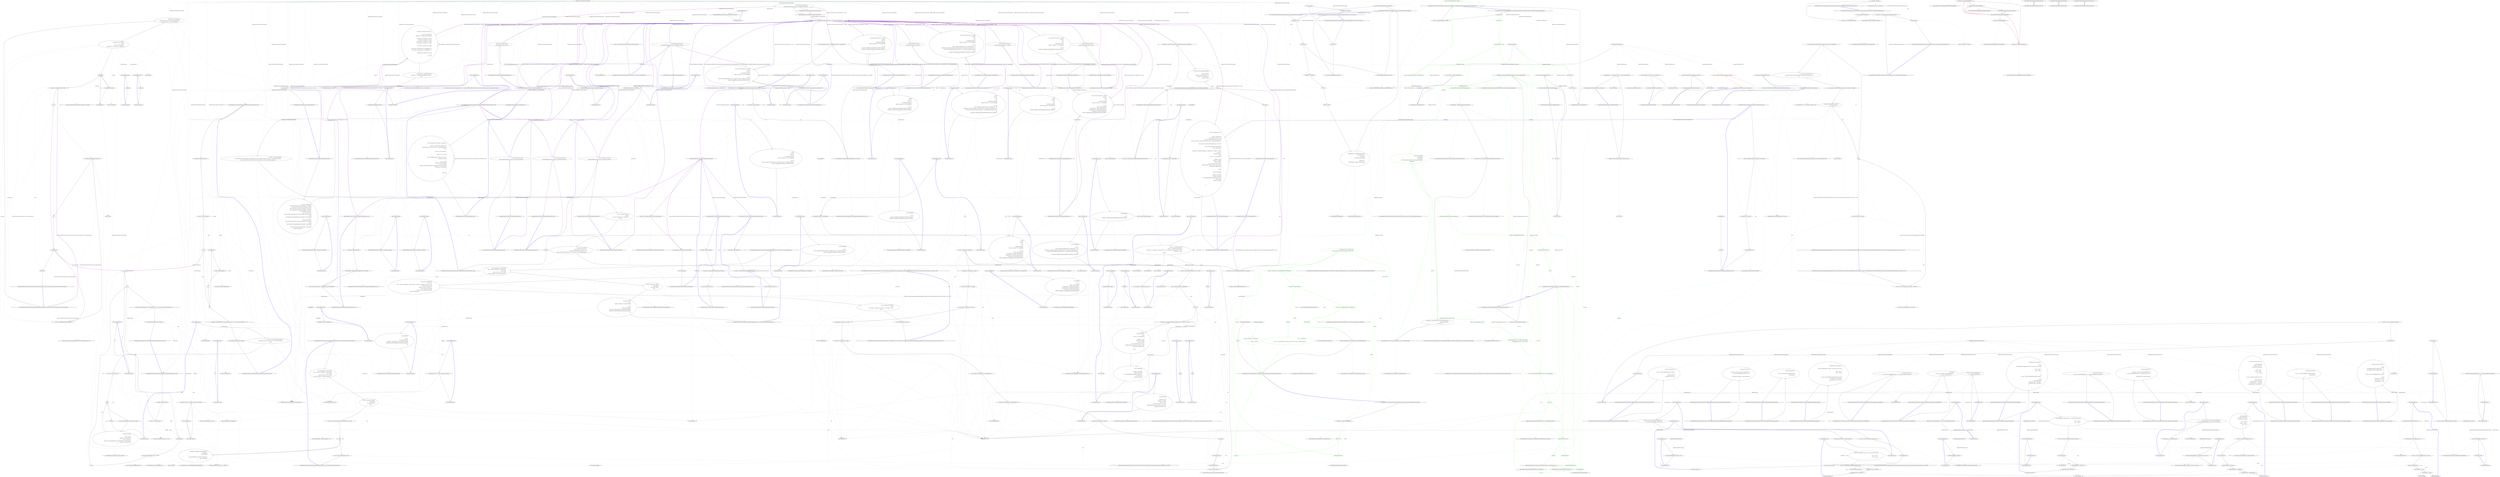 digraph  {
n383 [label="Hangfire.SqlServer.SqlServerMonitoringApi", span=""];
n384 [label=int, span=""];
n385 [label=int, span=""];
n386 [label=int, span=""];
n387 [label=int, span=""];
n388 [label=int, span=""];
n389 [label=int, span=""];
n390 [label=int, span=""];
n391 [label=int, span=""];
n392 [label=int, span=""];
n393 [label=int, span=""];
n394 [label=enqueuedJobIds, span=""];
n395 [label=enqueuedJobIds, span=""];
n396 [label=fetchedJobIds, span=""];
n397 [label=string, span=""];
n398 [label=sql, span=""];
n399 [label=string, span=""];
n400 [label=string, span=""];
n0 [label="Entry Hangfire.SqlServer.SqlServerMonitoringApi.SqlServerMonitoringApi(Hangfire.SqlServer.SqlServerStorage, int?)", span="36-36", cluster="Hangfire.SqlServer.SqlServerMonitoringApi.SqlServerMonitoringApi(Hangfire.SqlServer.SqlServerStorage, int?)"];
n1 [label="storage == null", span="38-38", cluster="Hangfire.SqlServer.SqlServerMonitoringApi.SqlServerMonitoringApi(Hangfire.SqlServer.SqlServerStorage, int?)"];
n3 [label="_storage = storage", span="40-40", cluster="Hangfire.SqlServer.SqlServerMonitoringApi.SqlServerMonitoringApi(Hangfire.SqlServer.SqlServerStorage, int?)"];
n4 [label="_jobListLimit = jobListLimit", span="41-41", cluster="Hangfire.SqlServer.SqlServerMonitoringApi.SqlServerMonitoringApi(Hangfire.SqlServer.SqlServerStorage, int?)"];
n2 [label="throw new ArgumentNullException(''storage'');", span="38-38", cluster="Hangfire.SqlServer.SqlServerMonitoringApi.SqlServerMonitoringApi(Hangfire.SqlServer.SqlServerStorage, int?)"];
n5 [label="Exit Hangfire.SqlServer.SqlServerMonitoringApi.SqlServerMonitoringApi(Hangfire.SqlServer.SqlServerStorage, int?)", span="36-36", cluster="Hangfire.SqlServer.SqlServerMonitoringApi.SqlServerMonitoringApi(Hangfire.SqlServer.SqlServerStorage, int?)"];
n6 [label="Entry System.ArgumentNullException.ArgumentNullException(string)", span="0-0", cluster="System.ArgumentNullException.ArgumentNullException(string)"];
n7 [label="Entry Hangfire.SqlServer.SqlServerMonitoringApi.ScheduledCount()", span="44-44", cluster="Hangfire.SqlServer.SqlServerMonitoringApi.ScheduledCount()"];
n8 [label="return UseConnection(connection => \r\n                GetNumberOfJobsByStateName(connection, ScheduledState.StateName));", span="46-47", cluster="Hangfire.SqlServer.SqlServerMonitoringApi.ScheduledCount()"];
n9 [label="Exit Hangfire.SqlServer.SqlServerMonitoringApi.ScheduledCount()", span="44-44", cluster="Hangfire.SqlServer.SqlServerMonitoringApi.ScheduledCount()"];
n10 [label="Entry Hangfire.SqlServer.SqlServerMonitoringApi.UseConnection<T>(System.Func<SqlConnection, T>)", span="423-423", cluster="Hangfire.SqlServer.SqlServerMonitoringApi.UseConnection<T>(System.Func<SqlConnection, T>)"];
n11 [label="Entry lambda expression", span="46-47", cluster="lambda expression"];
n12 [label="GetNumberOfJobsByStateName(connection, ScheduledState.StateName)", span="47-47", cluster="lambda expression"];
n13 [label="Exit lambda expression", span="46-47", cluster="lambda expression"];
n14 [label="Entry Hangfire.SqlServer.SqlServerMonitoringApi.GetNumberOfJobsByStateName(SqlConnection, string)", span="455-455", cluster="Hangfire.SqlServer.SqlServerMonitoringApi.GetNumberOfJobsByStateName(SqlConnection, string)"];
n15 [label="Entry Hangfire.SqlServer.SqlServerMonitoringApi.EnqueuedCount(string)", span="50-50", cluster="Hangfire.SqlServer.SqlServerMonitoringApi.EnqueuedCount(string)"];
n16 [label="var queueApi = GetQueueApi(queue)", span="52-52", cluster="Hangfire.SqlServer.SqlServerMonitoringApi.EnqueuedCount(string)"];
n17 [label="var counters = queueApi.GetEnqueuedAndFetchedCount(queue)", span="53-53", cluster="Hangfire.SqlServer.SqlServerMonitoringApi.EnqueuedCount(string)"];
n20 [label="Entry Hangfire.SqlServer.SqlServerMonitoringApi.GetQueueApi(string)", span="415-415", cluster="Hangfire.SqlServer.SqlServerMonitoringApi.GetQueueApi(string)"];
n18 [label="return counters.EnqueuedCount ?? 0;", span="55-55", cluster="Hangfire.SqlServer.SqlServerMonitoringApi.EnqueuedCount(string)"];
n21 [label="Entry Hangfire.SqlServer.IPersistentJobQueueMonitoringApi.GetEnqueuedAndFetchedCount(string)", span="25-25", cluster="Hangfire.SqlServer.IPersistentJobQueueMonitoringApi.GetEnqueuedAndFetchedCount(string)"];
n19 [label="Exit Hangfire.SqlServer.SqlServerMonitoringApi.EnqueuedCount(string)", span="50-50", cluster="Hangfire.SqlServer.SqlServerMonitoringApi.EnqueuedCount(string)"];
n22 [label="Entry Hangfire.SqlServer.SqlServerMonitoringApi.FetchedCount(string)", span="58-58", cluster="Hangfire.SqlServer.SqlServerMonitoringApi.FetchedCount(string)"];
n23 [label="var queueApi = GetQueueApi(queue)", span="60-60", cluster="Hangfire.SqlServer.SqlServerMonitoringApi.FetchedCount(string)"];
n24 [label="var counters = queueApi.GetEnqueuedAndFetchedCount(queue)", span="61-61", cluster="Hangfire.SqlServer.SqlServerMonitoringApi.FetchedCount(string)"];
n25 [label="return counters.FetchedCount ?? 0;", span="63-63", cluster="Hangfire.SqlServer.SqlServerMonitoringApi.FetchedCount(string)"];
n26 [label="Exit Hangfire.SqlServer.SqlServerMonitoringApi.FetchedCount(string)", span="58-58", cluster="Hangfire.SqlServer.SqlServerMonitoringApi.FetchedCount(string)"];
n27 [label="Entry Hangfire.SqlServer.SqlServerMonitoringApi.FailedCount()", span="66-66", cluster="Hangfire.SqlServer.SqlServerMonitoringApi.FailedCount()"];
n28 [label="return UseConnection(connection => \r\n                GetNumberOfJobsByStateName(connection, FailedState.StateName));", span="68-69", cluster="Hangfire.SqlServer.SqlServerMonitoringApi.FailedCount()"];
n29 [label="Exit Hangfire.SqlServer.SqlServerMonitoringApi.FailedCount()", span="66-66", cluster="Hangfire.SqlServer.SqlServerMonitoringApi.FailedCount()"];
n30 [label="Entry lambda expression", span="68-69", cluster="lambda expression"];
n31 [label="GetNumberOfJobsByStateName(connection, FailedState.StateName)", span="69-69", cluster="lambda expression"];
n32 [label="Exit lambda expression", span="68-69", cluster="lambda expression"];
n33 [label="Entry Hangfire.SqlServer.SqlServerMonitoringApi.ProcessingCount()", span="72-72", cluster="Hangfire.SqlServer.SqlServerMonitoringApi.ProcessingCount()"];
n34 [label="return UseConnection(connection => \r\n                GetNumberOfJobsByStateName(connection, ProcessingState.StateName));", span="74-75", cluster="Hangfire.SqlServer.SqlServerMonitoringApi.ProcessingCount()"];
n35 [label="Exit Hangfire.SqlServer.SqlServerMonitoringApi.ProcessingCount()", span="72-72", cluster="Hangfire.SqlServer.SqlServerMonitoringApi.ProcessingCount()"];
n36 [label="Entry lambda expression", span="74-75", cluster="lambda expression"];
n37 [label="GetNumberOfJobsByStateName(connection, ProcessingState.StateName)", span="75-75", cluster="lambda expression"];
n38 [label="Exit lambda expression", span="74-75", cluster="lambda expression"];
n39 [label="Entry Hangfire.SqlServer.SqlServerMonitoringApi.ProcessingJobs(int, int)", span="78-78", cluster="Hangfire.SqlServer.SqlServerMonitoringApi.ProcessingJobs(int, int)"];
n40 [label="return UseConnection(connection => GetJobs(\r\n                connection,\r\n                from, count,\r\n                ProcessingState.StateName,\r\n                (sqlJob, job, stateData) => new ProcessingJobDto\r\n                {\r\n                    Job = job,\r\n                    ServerId = stateData.ContainsKey(''ServerId'') ? stateData[''ServerId''] : stateData[''ServerName''],\r\n                    StartedAt = JobHelper.DeserializeDateTime(stateData[''StartedAt'']),\r\n                }));", span="80-89", cluster="Hangfire.SqlServer.SqlServerMonitoringApi.ProcessingJobs(int, int)"];
n43 [label="GetJobs(\r\n                connection,\r\n                from, count,\r\n                ProcessingState.StateName,\r\n                (sqlJob, job, stateData) => new ProcessingJobDto\r\n                {\r\n                    Job = job,\r\n                    ServerId = stateData.ContainsKey(''ServerId'') ? stateData[''ServerId''] : stateData[''ServerName''],\r\n                    StartedAt = JobHelper.DeserializeDateTime(stateData[''StartedAt'']),\r\n                })", span="80-89", cluster="lambda expression"];
n41 [label="Exit Hangfire.SqlServer.SqlServerMonitoringApi.ProcessingJobs(int, int)", span="78-78", cluster="Hangfire.SqlServer.SqlServerMonitoringApi.ProcessingJobs(int, int)"];
n42 [label="Entry lambda expression", span="80-89", cluster="lambda expression"];
n44 [label="Exit lambda expression", span="80-89", cluster="lambda expression"];
n45 [label="Entry Hangfire.SqlServer.SqlServerMonitoringApi.GetJobs<TDto>(SqlConnection, int, int, string, System.Func<Hangfire.SqlServer.Entities.SqlJob, Hangfire.Common.Job, System.Collections.Generic.Dictionary<string, string>, TDto>)", span="484-484", cluster="Hangfire.SqlServer.SqlServerMonitoringApi.GetJobs<TDto>(SqlConnection, int, int, string, System.Func<Hangfire.SqlServer.Entities.SqlJob, Hangfire.Common.Job, System.Collections.Generic.Dictionary<string, string>, TDto>)"];
n46 [label="Entry lambda expression", span="84-89", cluster="lambda expression"];
n47 [label="new ProcessingJobDto\r\n                {\r\n                    Job = job,\r\n                    ServerId = stateData.ContainsKey(''ServerId'') ? stateData[''ServerId''] : stateData[''ServerName''],\r\n                    StartedAt = JobHelper.DeserializeDateTime(stateData[''StartedAt'']),\r\n                }", span="84-89", cluster="lambda expression"];
n48 [label="Exit lambda expression", span="84-89", cluster="lambda expression"];
n49 [label="Entry Hangfire.Storage.Monitoring.ProcessingJobDto.ProcessingJobDto()", span="23-23", cluster="Hangfire.Storage.Monitoring.ProcessingJobDto.ProcessingJobDto()"];
n50 [label="Entry System.Collections.Generic.Dictionary<TKey, TValue>.ContainsKey(TKey)", span="0-0", cluster="System.Collections.Generic.Dictionary<TKey, TValue>.ContainsKey(TKey)"];
n51 [label="Entry Hangfire.Common.JobHelper.DeserializeDateTime(string)", span="73-73", cluster="Hangfire.Common.JobHelper.DeserializeDateTime(string)"];
n52 [label="Entry Hangfire.SqlServer.SqlServerMonitoringApi.ScheduledJobs(int, int)", span="92-92", cluster="Hangfire.SqlServer.SqlServerMonitoringApi.ScheduledJobs(int, int)"];
n53 [label="return UseConnection(connection => GetJobs(\r\n                connection,\r\n                from, count,\r\n                ScheduledState.StateName,\r\n                (sqlJob, job, stateData) => new ScheduledJobDto\r\n                {\r\n                    Job = job,\r\n                    EnqueueAt = JobHelper.DeserializeDateTime(stateData[''EnqueueAt'']),\r\n                    ScheduledAt = JobHelper.DeserializeDateTime(stateData[''ScheduledAt''])\r\n                }));", span="94-103", cluster="Hangfire.SqlServer.SqlServerMonitoringApi.ScheduledJobs(int, int)"];
n56 [label="GetJobs(\r\n                connection,\r\n                from, count,\r\n                ScheduledState.StateName,\r\n                (sqlJob, job, stateData) => new ScheduledJobDto\r\n                {\r\n                    Job = job,\r\n                    EnqueueAt = JobHelper.DeserializeDateTime(stateData[''EnqueueAt'']),\r\n                    ScheduledAt = JobHelper.DeserializeDateTime(stateData[''ScheduledAt''])\r\n                })", span="94-103", cluster="lambda expression"];
n54 [label="Exit Hangfire.SqlServer.SqlServerMonitoringApi.ScheduledJobs(int, int)", span="92-92", cluster="Hangfire.SqlServer.SqlServerMonitoringApi.ScheduledJobs(int, int)"];
n55 [label="Entry lambda expression", span="94-103", cluster="lambda expression"];
n57 [label="Exit lambda expression", span="94-103", cluster="lambda expression"];
n58 [label="Entry lambda expression", span="98-103", cluster="lambda expression"];
n59 [label="new ScheduledJobDto\r\n                {\r\n                    Job = job,\r\n                    EnqueueAt = JobHelper.DeserializeDateTime(stateData[''EnqueueAt'']),\r\n                    ScheduledAt = JobHelper.DeserializeDateTime(stateData[''ScheduledAt''])\r\n                }", span="98-103", cluster="lambda expression"];
n60 [label="Exit lambda expression", span="98-103", cluster="lambda expression"];
n61 [label="Entry Hangfire.Storage.Monitoring.ScheduledJobDto.ScheduledJobDto()", span="23-23", cluster="Hangfire.Storage.Monitoring.ScheduledJobDto.ScheduledJobDto()"];
n62 [label="Entry Hangfire.SqlServer.SqlServerMonitoringApi.SucceededByDatesCount()", span="106-106", cluster="Hangfire.SqlServer.SqlServerMonitoringApi.SucceededByDatesCount()"];
n63 [label="return UseConnection(connection => \r\n                GetTimelineStats(connection, ''succeeded''));", span="108-109", cluster="Hangfire.SqlServer.SqlServerMonitoringApi.SucceededByDatesCount()"];
n64 [label="Exit Hangfire.SqlServer.SqlServerMonitoringApi.SucceededByDatesCount()", span="106-106", cluster="Hangfire.SqlServer.SqlServerMonitoringApi.SucceededByDatesCount()"];
n65 [label="Entry lambda expression", span="108-109", cluster="lambda expression"];
n66 [label="GetTimelineStats(connection, ''succeeded'')", span="109-109", cluster="lambda expression"];
n67 [label="Exit lambda expression", span="108-109", cluster="lambda expression"];
n68 [label="Entry Hangfire.SqlServer.SqlServerMonitoringApi.GetTimelineStats(SqlConnection, string)", span="371-371", cluster="Hangfire.SqlServer.SqlServerMonitoringApi.GetTimelineStats(SqlConnection, string)"];
n69 [label="Entry Hangfire.SqlServer.SqlServerMonitoringApi.FailedByDatesCount()", span="112-112", cluster="Hangfire.SqlServer.SqlServerMonitoringApi.FailedByDatesCount()"];
n70 [label="return UseConnection(connection => \r\n                GetTimelineStats(connection, ''failed''));", span="114-115", cluster="Hangfire.SqlServer.SqlServerMonitoringApi.FailedByDatesCount()"];
n71 [label="Exit Hangfire.SqlServer.SqlServerMonitoringApi.FailedByDatesCount()", span="112-112", cluster="Hangfire.SqlServer.SqlServerMonitoringApi.FailedByDatesCount()"];
n72 [label="Entry lambda expression", span="114-115", cluster="lambda expression"];
n73 [label="GetTimelineStats(connection, ''failed'')", span="115-115", cluster="lambda expression"];
n74 [label="Exit lambda expression", span="114-115", cluster="lambda expression"];
n75 [label="Entry Hangfire.SqlServer.SqlServerMonitoringApi.Servers()", span="118-118", cluster="Hangfire.SqlServer.SqlServerMonitoringApi.Servers()"];
n76 [label="return UseConnection<IList<ServerDto>>(connection =>\r\n            {\r\n                var servers = connection.Query<Entities.Server>(\r\n                    string.Format(@''select * from [{0}].Server'', _storage.GetSchemaName()))\r\n                    .ToList();\r\n\r\n                var result = new List<ServerDto>();\r\n\r\n                foreach (var server in servers)\r\n                {\r\n                    var data = JobHelper.FromJson<ServerData>(server.Data);\r\n                    result.Add(new ServerDto\r\n                    {\r\n                        Name = server.Id,\r\n                        Heartbeat = server.LastHeartbeat,\r\n                        Queues = data.Queues,\r\n                        StartedAt = data.StartedAt.HasValue ? data.StartedAt.Value : DateTime.MinValue,\r\n                        WorkersCount = data.WorkerCount\r\n                    });\r\n                }\r\n\r\n                return result;\r\n            });", span="120-142", cluster="Hangfire.SqlServer.SqlServerMonitoringApi.Servers()"];
n77 [label="Exit Hangfire.SqlServer.SqlServerMonitoringApi.Servers()", span="118-118", cluster="Hangfire.SqlServer.SqlServerMonitoringApi.Servers()"];
n78 [label="Entry Unk.>", span="", cluster="Unk.>"];
n79 [label="Entry lambda expression", span="120-142", cluster="lambda expression"];
n80 [label="var servers = connection.Query<Entities.Server>(\r\n                    string.Format(@''select * from [{0}].Server'', _storage.GetSchemaName()))\r\n                    .ToList()", span="122-124", cluster="lambda expression"];
n81 [label="var result = new List<ServerDto>()", span="126-126", cluster="lambda expression"];
n87 [label="Entry Hangfire.SqlServer.SqlServerStorage.GetSchemaName()", span="238-238", cluster="Hangfire.SqlServer.SqlServerStorage.GetSchemaName()"];
n88 [label="Entry string.Format(string, object)", span="0-0", cluster="string.Format(string, object)"];
n89 [label="Entry Unk.ToList", span="", cluster="Unk.ToList"];
n82 [label=servers, span="128-128", cluster="lambda expression"];
n90 [label="Entry System.Collections.Generic.List<T>.List()", span="0-0", cluster="System.Collections.Generic.List<T>.List()"];
n84 [label="result.Add(new ServerDto\r\n                    {\r\n                        Name = server.Id,\r\n                        Heartbeat = server.LastHeartbeat,\r\n                        Queues = data.Queues,\r\n                        StartedAt = data.StartedAt.HasValue ? data.StartedAt.Value : DateTime.MinValue,\r\n                        WorkersCount = data.WorkerCount\r\n                    })", span="131-138", cluster="lambda expression"];
n85 [label="return result;", span="141-141", cluster="lambda expression"];
n83 [label="var data = JobHelper.FromJson<ServerData>(server.Data)", span="130-130", cluster="lambda expression"];
n91 [label="Entry Hangfire.Storage.Monitoring.ServerDto.ServerDto()", span="21-21", cluster="Hangfire.Storage.Monitoring.ServerDto.ServerDto()"];
n92 [label="Entry System.Collections.Generic.List<T>.Add(T)", span="0-0", cluster="System.Collections.Generic.List<T>.Add(T)"];
n86 [label="Exit lambda expression", span="120-142", cluster="lambda expression"];
n93 [label="Entry Hangfire.SqlServer.SqlServerMonitoringApi.FailedJobs(int, int)", span="145-145", cluster="Hangfire.SqlServer.SqlServerMonitoringApi.FailedJobs(int, int)"];
n94 [label="return UseConnection(connection => GetJobs(\r\n                connection,\r\n                from,\r\n                count,\r\n                FailedState.StateName,\r\n                (sqlJob, job, stateData) => new FailedJobDto\r\n                {\r\n                    Job = job,\r\n                    Reason = sqlJob.StateReason,\r\n                    ExceptionDetails = stateData[''ExceptionDetails''],\r\n                    ExceptionMessage = stateData[''ExceptionMessage''],\r\n                    ExceptionType = stateData[''ExceptionType''],\r\n                    FailedAt = JobHelper.DeserializeNullableDateTime(stateData[''FailedAt''])\r\n                }));", span="147-160", cluster="Hangfire.SqlServer.SqlServerMonitoringApi.FailedJobs(int, int)"];
n97 [label="GetJobs(\r\n                connection,\r\n                from,\r\n                count,\r\n                FailedState.StateName,\r\n                (sqlJob, job, stateData) => new FailedJobDto\r\n                {\r\n                    Job = job,\r\n                    Reason = sqlJob.StateReason,\r\n                    ExceptionDetails = stateData[''ExceptionDetails''],\r\n                    ExceptionMessage = stateData[''ExceptionMessage''],\r\n                    ExceptionType = stateData[''ExceptionType''],\r\n                    FailedAt = JobHelper.DeserializeNullableDateTime(stateData[''FailedAt''])\r\n                })", span="147-160", cluster="lambda expression"];
n95 [label="Exit Hangfire.SqlServer.SqlServerMonitoringApi.FailedJobs(int, int)", span="145-145", cluster="Hangfire.SqlServer.SqlServerMonitoringApi.FailedJobs(int, int)"];
n96 [label="Entry lambda expression", span="147-160", cluster="lambda expression"];
n98 [label="Exit lambda expression", span="147-160", cluster="lambda expression"];
n99 [label="Entry lambda expression", span="152-160", cluster="lambda expression"];
n100 [label="new FailedJobDto\r\n                {\r\n                    Job = job,\r\n                    Reason = sqlJob.StateReason,\r\n                    ExceptionDetails = stateData[''ExceptionDetails''],\r\n                    ExceptionMessage = stateData[''ExceptionMessage''],\r\n                    ExceptionType = stateData[''ExceptionType''],\r\n                    FailedAt = JobHelper.DeserializeNullableDateTime(stateData[''FailedAt''])\r\n                }", span="152-160", cluster="lambda expression"];
n101 [label="Exit lambda expression", span="152-160", cluster="lambda expression"];
n102 [label="Entry Hangfire.Storage.Monitoring.FailedJobDto.FailedJobDto()", span="23-23", cluster="Hangfire.Storage.Monitoring.FailedJobDto.FailedJobDto()"];
n103 [label="Entry Hangfire.Common.JobHelper.DeserializeNullableDateTime(string)", span="84-84", cluster="Hangfire.Common.JobHelper.DeserializeNullableDateTime(string)"];
n104 [label="Entry Hangfire.SqlServer.SqlServerMonitoringApi.SucceededJobs(int, int)", span="163-163", cluster="Hangfire.SqlServer.SqlServerMonitoringApi.SucceededJobs(int, int)"];
n105 [label="return UseConnection(connection => GetJobs(\r\n                connection,\r\n                from,\r\n                count,\r\n                SucceededState.StateName,\r\n                (sqlJob, job, stateData) => new SucceededJobDto\r\n                {\r\n                    Job = job,\r\n                    Result = stateData.ContainsKey(''Result'') ? stateData[''Result''] : null,\r\n                    TotalDuration = stateData.ContainsKey(''PerformanceDuration'') && stateData.ContainsKey(''Latency'')\r\n                        ? (long?)long.Parse(stateData[''PerformanceDuration'']) + (long?)long.Parse(stateData[''Latency''])\r\n                        : null,\r\n                    SucceededAt = JobHelper.DeserializeNullableDateTime(stateData[''SucceededAt''])\r\n                }));", span="165-178", cluster="Hangfire.SqlServer.SqlServerMonitoringApi.SucceededJobs(int, int)"];
n108 [label="GetJobs(\r\n                connection,\r\n                from,\r\n                count,\r\n                SucceededState.StateName,\r\n                (sqlJob, job, stateData) => new SucceededJobDto\r\n                {\r\n                    Job = job,\r\n                    Result = stateData.ContainsKey(''Result'') ? stateData[''Result''] : null,\r\n                    TotalDuration = stateData.ContainsKey(''PerformanceDuration'') && stateData.ContainsKey(''Latency'')\r\n                        ? (long?)long.Parse(stateData[''PerformanceDuration'']) + (long?)long.Parse(stateData[''Latency''])\r\n                        : null,\r\n                    SucceededAt = JobHelper.DeserializeNullableDateTime(stateData[''SucceededAt''])\r\n                })", span="165-178", cluster="lambda expression"];
n106 [label="Exit Hangfire.SqlServer.SqlServerMonitoringApi.SucceededJobs(int, int)", span="163-163", cluster="Hangfire.SqlServer.SqlServerMonitoringApi.SucceededJobs(int, int)"];
n107 [label="Entry lambda expression", span="165-178", cluster="lambda expression"];
n109 [label="Exit lambda expression", span="165-178", cluster="lambda expression"];
n110 [label="Entry lambda expression", span="170-178", cluster="lambda expression"];
n111 [label="new SucceededJobDto\r\n                {\r\n                    Job = job,\r\n                    Result = stateData.ContainsKey(''Result'') ? stateData[''Result''] : null,\r\n                    TotalDuration = stateData.ContainsKey(''PerformanceDuration'') && stateData.ContainsKey(''Latency'')\r\n                        ? (long?)long.Parse(stateData[''PerformanceDuration'']) + (long?)long.Parse(stateData[''Latency''])\r\n                        : null,\r\n                    SucceededAt = JobHelper.DeserializeNullableDateTime(stateData[''SucceededAt''])\r\n                }", span="170-178", cluster="lambda expression"];
n112 [label="Exit lambda expression", span="170-178", cluster="lambda expression"];
n113 [label="Entry Hangfire.Storage.Monitoring.SucceededJobDto.SucceededJobDto()", span="23-23", cluster="Hangfire.Storage.Monitoring.SucceededJobDto.SucceededJobDto()"];
n114 [label="Entry long.Parse(string)", span="0-0", cluster="long.Parse(string)"];
n115 [label="Entry Hangfire.SqlServer.SqlServerMonitoringApi.DeletedJobs(int, int)", span="181-181", cluster="Hangfire.SqlServer.SqlServerMonitoringApi.DeletedJobs(int, int)"];
n116 [label="return UseConnection(connection => GetJobs(\r\n                connection,\r\n                from,\r\n                count,\r\n                DeletedState.StateName,\r\n                (sqlJob, job, stateData) => new DeletedJobDto\r\n                {\r\n                    Job = job,\r\n                    DeletedAt = JobHelper.DeserializeNullableDateTime(stateData[''DeletedAt''])\r\n                }));", span="183-192", cluster="Hangfire.SqlServer.SqlServerMonitoringApi.DeletedJobs(int, int)"];
n119 [label="GetJobs(\r\n                connection,\r\n                from,\r\n                count,\r\n                DeletedState.StateName,\r\n                (sqlJob, job, stateData) => new DeletedJobDto\r\n                {\r\n                    Job = job,\r\n                    DeletedAt = JobHelper.DeserializeNullableDateTime(stateData[''DeletedAt''])\r\n                })", span="183-192", cluster="lambda expression"];
n117 [label="Exit Hangfire.SqlServer.SqlServerMonitoringApi.DeletedJobs(int, int)", span="181-181", cluster="Hangfire.SqlServer.SqlServerMonitoringApi.DeletedJobs(int, int)"];
n118 [label="Entry lambda expression", span="183-192", cluster="lambda expression"];
n120 [label="Exit lambda expression", span="183-192", cluster="lambda expression"];
n121 [label="Entry lambda expression", span="188-192", cluster="lambda expression"];
n122 [label="new DeletedJobDto\r\n                {\r\n                    Job = job,\r\n                    DeletedAt = JobHelper.DeserializeNullableDateTime(stateData[''DeletedAt''])\r\n                }", span="188-192", cluster="lambda expression"];
n123 [label="Exit lambda expression", span="188-192", cluster="lambda expression"];
n124 [label="Entry Hangfire.Storage.Monitoring.DeletedJobDto.DeletedJobDto()", span="7-7", cluster="Hangfire.Storage.Monitoring.DeletedJobDto.DeletedJobDto()"];
n125 [label="Entry Hangfire.SqlServer.SqlServerMonitoringApi.Queues()", span="195-195", cluster="Hangfire.SqlServer.SqlServerMonitoringApi.Queues()"];
n126 [label="var tuples = _storage.QueueProviders\r\n                .Select(x => x.GetJobQueueMonitoringApi())\r\n                .SelectMany(x => x.GetQueues(), (monitoring, queue) => new { Monitoring = monitoring, Queue = queue })\r\n                .OrderBy(x => x.Queue)\r\n                .ToArray()", span="197-201", cluster="Hangfire.SqlServer.SqlServerMonitoringApi.Queues()"];
n127 [label="var result = new List<QueueWithTopEnqueuedJobsDto>(tuples.Length)", span="203-203", cluster="Hangfire.SqlServer.SqlServerMonitoringApi.Queues()"];
n135 [label="Entry Unk.Select", span="", cluster="Unk.Select"];
n136 [label="Entry Unk.SelectMany", span="", cluster="Unk.SelectMany"];
n137 [label="Entry Unk.OrderBy", span="", cluster="Unk.OrderBy"];
n138 [label="Entry Unk.ToArray", span="", cluster="Unk.ToArray"];
n143 [label="Entry lambda expression", span="198-198", cluster="lambda expression"];
n147 [label="Entry lambda expression", span="199-199", cluster="lambda expression"];
n151 [label="Entry lambda expression", span="199-199", cluster="lambda expression"];
n154 [label="Entry lambda expression", span="200-200", cluster="lambda expression"];
n128 [label=tuples, span="205-205", cluster="Hangfire.SqlServer.SqlServerMonitoringApi.Queues()"];
n139 [label="Entry List<QueueWithTopEnqueuedJobsDto>.cstr", span="", cluster="List<QueueWithTopEnqueuedJobsDto>.cstr"];
n132 [label="result.Add(new QueueWithTopEnqueuedJobsDto\r\n                {\r\n                    Name = tuple.Queue,\r\n                    Length = counters.EnqueuedCount ?? 0,\r\n                    Fetched = counters.FetchedCount,\r\n                    FirstJobs = firstJobs\r\n                })", span="212-218", cluster="Hangfire.SqlServer.SqlServerMonitoringApi.Queues()"];
n133 [label="return result;", span="221-221", cluster="Hangfire.SqlServer.SqlServerMonitoringApi.Queues()"];
n129 [label="var enqueuedJobIds = tuple.Monitoring.GetEnqueuedJobIds(tuple.Queue, 0, 5)", span="207-207", cluster="Hangfire.SqlServer.SqlServerMonitoringApi.Queues()"];
n130 [label="var counters = tuple.Monitoring.GetEnqueuedAndFetchedCount(tuple.Queue)", span="208-208", cluster="Hangfire.SqlServer.SqlServerMonitoringApi.Queues()"];
n140 [label="Entry Unk.GetEnqueuedJobIds", span="", cluster="Unk.GetEnqueuedJobIds"];
n131 [label="var firstJobs = UseConnection(connection => EnqueuedJobs(connection, enqueuedJobIds))", span="210-210", cluster="Hangfire.SqlServer.SqlServerMonitoringApi.Queues()"];
n158 [label="EnqueuedJobs(connection, enqueuedJobIds)", span="210-210", cluster="lambda expression"];
n141 [label="Entry Unk.GetEnqueuedAndFetchedCount", span="", cluster="Unk.GetEnqueuedAndFetchedCount"];
n157 [label="Entry lambda expression", span="210-210", cluster="lambda expression"];
n142 [label="Entry Hangfire.Storage.Monitoring.QueueWithTopEnqueuedJobsDto.QueueWithTopEnqueuedJobsDto()", span="18-18", cluster="Hangfire.Storage.Monitoring.QueueWithTopEnqueuedJobsDto.QueueWithTopEnqueuedJobsDto()"];
n134 [label="Exit Hangfire.SqlServer.SqlServerMonitoringApi.Queues()", span="195-195", cluster="Hangfire.SqlServer.SqlServerMonitoringApi.Queues()"];
n144 [label="x.GetJobQueueMonitoringApi()", span="198-198", cluster="lambda expression"];
n145 [label="Exit lambda expression", span="198-198", cluster="lambda expression"];
n146 [label="Entry Hangfire.SqlServer.IPersistentJobQueueProvider.GetJobQueueMonitoringApi()", span="21-21", cluster="Hangfire.SqlServer.IPersistentJobQueueProvider.GetJobQueueMonitoringApi()"];
n148 [label="x.GetQueues()", span="199-199", cluster="lambda expression"];
n149 [label="Exit lambda expression", span="199-199", cluster="lambda expression"];
n150 [label="Entry Unk.GetQueues", span="", cluster="Unk.GetQueues"];
n152 [label="new { Monitoring = monitoring, Queue = queue }", span="199-199", cluster="lambda expression"];
n153 [label="Exit lambda expression", span="199-199", cluster="lambda expression"];
n155 [label="x.Queue", span="200-200", cluster="lambda expression"];
n156 [label="Exit lambda expression", span="200-200", cluster="lambda expression"];
n159 [label="Exit lambda expression", span="210-210", cluster="lambda expression"];
n160 [label="Entry Unk.EnqueuedJobs", span="", cluster="Unk.EnqueuedJobs"];
n161 [label="Entry Hangfire.SqlServer.SqlServerMonitoringApi.EnqueuedJobs(string, int, int)", span="224-224", cluster="Hangfire.SqlServer.SqlServerMonitoringApi.EnqueuedJobs(string, int, int)"];
n162 [label="var queueApi = GetQueueApi(queue)", span="226-226", cluster="Hangfire.SqlServer.SqlServerMonitoringApi.EnqueuedJobs(string, int, int)"];
n163 [label="var enqueuedJobIds = queueApi.GetEnqueuedJobIds(queue, from, perPage)", span="227-227", cluster="Hangfire.SqlServer.SqlServerMonitoringApi.EnqueuedJobs(string, int, int)"];
n164 [label="return UseConnection(connection => EnqueuedJobs(connection, enqueuedJobIds));", span="229-229", cluster="Hangfire.SqlServer.SqlServerMonitoringApi.EnqueuedJobs(string, int, int)"];
n166 [label="Entry Hangfire.SqlServer.IPersistentJobQueueMonitoringApi.GetEnqueuedJobIds(string, int, int)", span="23-23", cluster="Hangfire.SqlServer.IPersistentJobQueueMonitoringApi.GetEnqueuedJobIds(string, int, int)"];
n168 [label="EnqueuedJobs(connection, enqueuedJobIds)", span="229-229", cluster="lambda expression"];
n165 [label="Exit Hangfire.SqlServer.SqlServerMonitoringApi.EnqueuedJobs(string, int, int)", span="224-224", cluster="Hangfire.SqlServer.SqlServerMonitoringApi.EnqueuedJobs(string, int, int)"];
n167 [label="Entry lambda expression", span="229-229", cluster="lambda expression"];
n169 [label="Exit lambda expression", span="229-229", cluster="lambda expression"];
n170 [label="Entry Hangfire.SqlServer.SqlServerMonitoringApi.EnqueuedJobs(SqlConnection, System.Collections.Generic.IEnumerable<int>)", span="428-428", cluster="Hangfire.SqlServer.SqlServerMonitoringApi.EnqueuedJobs(SqlConnection, System.Collections.Generic.IEnumerable<int>)"];
n171 [label="Entry Hangfire.SqlServer.SqlServerMonitoringApi.FetchedJobs(string, int, int)", span="232-232", cluster="Hangfire.SqlServer.SqlServerMonitoringApi.FetchedJobs(string, int, int)"];
n172 [label="var queueApi = GetQueueApi(queue)", span="234-234", cluster="Hangfire.SqlServer.SqlServerMonitoringApi.FetchedJobs(string, int, int)"];
n173 [label="var fetchedJobIds = queueApi.GetFetchedJobIds(queue, from, perPage)", span="235-235", cluster="Hangfire.SqlServer.SqlServerMonitoringApi.FetchedJobs(string, int, int)"];
n174 [label="return UseConnection(connection => FetchedJobs(connection, fetchedJobIds));", span="237-237", cluster="Hangfire.SqlServer.SqlServerMonitoringApi.FetchedJobs(string, int, int)"];
n176 [label="Entry Hangfire.SqlServer.IPersistentJobQueueMonitoringApi.GetFetchedJobIds(string, int, int)", span="24-24", cluster="Hangfire.SqlServer.IPersistentJobQueueMonitoringApi.GetFetchedJobIds(string, int, int)"];
n178 [label="FetchedJobs(connection, fetchedJobIds)", span="237-237", cluster="lambda expression"];
n175 [label="Exit Hangfire.SqlServer.SqlServerMonitoringApi.FetchedJobs(string, int, int)", span="232-232", cluster="Hangfire.SqlServer.SqlServerMonitoringApi.FetchedJobs(string, int, int)"];
n177 [label="Entry lambda expression", span="237-237", cluster="lambda expression"];
n179 [label="Exit lambda expression", span="237-237", cluster="lambda expression"];
n180 [label="Entry Hangfire.SqlServer.SqlServerMonitoringApi.FetchedJobs(SqlConnection, System.Collections.Generic.IEnumerable<int>)", span="530-530", cluster="Hangfire.SqlServer.SqlServerMonitoringApi.FetchedJobs(SqlConnection, System.Collections.Generic.IEnumerable<int>)"];
n181 [label="Entry Hangfire.SqlServer.SqlServerMonitoringApi.HourlySucceededJobs()", span="240-240", cluster="Hangfire.SqlServer.SqlServerMonitoringApi.HourlySucceededJobs()"];
n182 [label="return UseConnection(connection => \r\n                GetHourlyTimelineStats(connection, ''succeeded''));", span="242-243", cluster="Hangfire.SqlServer.SqlServerMonitoringApi.HourlySucceededJobs()"];
n183 [label="Exit Hangfire.SqlServer.SqlServerMonitoringApi.HourlySucceededJobs()", span="240-240", cluster="Hangfire.SqlServer.SqlServerMonitoringApi.HourlySucceededJobs()"];
n184 [label="Entry lambda expression", span="242-243", cluster="lambda expression"];
n185 [label="GetHourlyTimelineStats(connection, ''succeeded'')", span="243-243", cluster="lambda expression"];
n186 [label="Exit lambda expression", span="242-243", cluster="lambda expression"];
n187 [label="Entry Hangfire.SqlServer.SqlServerMonitoringApi.GetHourlyTimelineStats(SqlConnection, string)", span="354-354", cluster="Hangfire.SqlServer.SqlServerMonitoringApi.GetHourlyTimelineStats(SqlConnection, string)"];
n188 [label="Entry Hangfire.SqlServer.SqlServerMonitoringApi.HourlyFailedJobs()", span="246-246", cluster="Hangfire.SqlServer.SqlServerMonitoringApi.HourlyFailedJobs()"];
n189 [label="return UseConnection(connection => \r\n                GetHourlyTimelineStats(connection, ''failed''));", span="248-249", cluster="Hangfire.SqlServer.SqlServerMonitoringApi.HourlyFailedJobs()"];
n190 [label="Exit Hangfire.SqlServer.SqlServerMonitoringApi.HourlyFailedJobs()", span="246-246", cluster="Hangfire.SqlServer.SqlServerMonitoringApi.HourlyFailedJobs()"];
n191 [label="Entry lambda expression", span="248-249", cluster="lambda expression"];
n192 [label="GetHourlyTimelineStats(connection, ''failed'')", span="249-249", cluster="lambda expression"];
n193 [label="Exit lambda expression", span="248-249", cluster="lambda expression"];
n194 [label="Entry Hangfire.SqlServer.SqlServerMonitoringApi.JobDetails(string)", span="252-252", cluster="Hangfire.SqlServer.SqlServerMonitoringApi.JobDetails(string)"];
n195 [label="return UseConnection(connection =>\r\n            {\r\n\r\n                string sql = string.Format(@''\r\nselect * from [{0}].Job where Id = @id\r\nselect * from [{0}].JobParameter where JobId = @id\r\nselect * from [{0}].State where JobId = @id order by Id desc'', _storage.GetSchemaName());\r\n\r\n                using (var multi = connection.QueryMultiple(sql, new { id = jobId }))\r\n                {\r\n                    var job = multi.Read<SqlJob>().SingleOrDefault();\r\n                    if (job == null) return null;\r\n\r\n                    var parameters = multi.Read<JobParameter>().ToDictionary(x => x.Name, x => x.Value);\r\n                    var history =\r\n                        multi.Read<SqlState>()\r\n                            .ToList()\r\n                            .Select(x => new StateHistoryDto\r\n                            {\r\n                                StateName = x.Name,\r\n                                CreatedAt = x.CreatedAt,\r\n                                Reason = x.Reason,\r\n                                Data = new Dictionary<string, string>(\r\n                                    JobHelper.FromJson<Dictionary<string, string>>(x.Data),\r\n                                    StringComparer.OrdinalIgnoreCase),\r\n                            })\r\n                            .ToList();\r\n\r\n                    return new JobDetailsDto\r\n                    {\r\n                        CreatedAt = job.CreatedAt,\r\n                        ExpireAt = job.ExpireAt,\r\n                        Job = DeserializeJob(job.InvocationData, job.Arguments),\r\n                        History = history,\r\n                        Properties = parameters\r\n                    };\r\n                }\r\n            });", span="254-291", cluster="Hangfire.SqlServer.SqlServerMonitoringApi.JobDetails(string)"];
n199 [label="var multi = connection.QueryMultiple(sql, new { id = jobId })", span="262-262", cluster="lambda expression"];
n196 [label="Exit Hangfire.SqlServer.SqlServerMonitoringApi.JobDetails(string)", span="252-252", cluster="Hangfire.SqlServer.SqlServerMonitoringApi.JobDetails(string)"];
n197 [label="Entry lambda expression", span="254-291", cluster="lambda expression"];
n198 [label="string sql = string.Format(@''\r\nselect * from [{0}].Job where Id = @id\r\nselect * from [{0}].JobParameter where JobId = @id\r\nselect * from [{0}].State where JobId = @id order by Id desc'', _storage.GetSchemaName())", span="257-260", cluster="lambda expression"];
n200 [label="var job = multi.Read<SqlJob>().SingleOrDefault()", span="264-264", cluster="lambda expression"];
n207 [label="Entry Unk.QueryMultiple", span="", cluster="Unk.QueryMultiple"];
n203 [label="var parameters = multi.Read<JobParameter>().ToDictionary(x => x.Name, x => x.Value)", span="267-267", cluster="lambda expression"];
n204 [label="var history =\r\n                        multi.Read<SqlState>()\r\n                            .ToList()\r\n                            .Select(x => new StateHistoryDto\r\n                            {\r\n                                StateName = x.Name,\r\n                                CreatedAt = x.CreatedAt,\r\n                                Reason = x.Reason,\r\n                                Data = new Dictionary<string, string>(\r\n                                    JobHelper.FromJson<Dictionary<string, string>>(x.Data),\r\n                                    StringComparer.OrdinalIgnoreCase),\r\n                            })\r\n                            .ToList()", span="268-280", cluster="lambda expression"];
n201 [label="job == null", span="265-265", cluster="lambda expression"];
n208 [label="Entry Unk.SingleOrDefault", span="", cluster="Unk.SingleOrDefault"];
n205 [label="return new JobDetailsDto\r\n                    {\r\n                        CreatedAt = job.CreatedAt,\r\n                        ExpireAt = job.ExpireAt,\r\n                        Job = DeserializeJob(job.InvocationData, job.Arguments),\r\n                        History = history,\r\n                        Properties = parameters\r\n                    };", span="282-289", cluster="lambda expression"];
n202 [label="return null;", span="265-265", cluster="lambda expression"];
n209 [label="Entry Unk.ToDictionary", span="", cluster="Unk.ToDictionary"];
n212 [label="Entry lambda expression", span="267-267", cluster="lambda expression"];
n215 [label="Entry lambda expression", span="267-267", cluster="lambda expression"];
n218 [label="Entry lambda expression", span="271-279", cluster="lambda expression"];
n206 [label="Exit lambda expression", span="254-291", cluster="lambda expression"];
n210 [label="Entry Hangfire.Storage.Monitoring.JobDetailsDto.JobDetailsDto()", span="22-22", cluster="Hangfire.Storage.Monitoring.JobDetailsDto.JobDetailsDto()"];
n211 [label="Entry Unk.DeserializeJob", span="", cluster="Unk.DeserializeJob"];
n213 [label="x.Name", span="267-267", cluster="lambda expression"];
n214 [label="Exit lambda expression", span="267-267", cluster="lambda expression"];
n216 [label="x.Value", span="267-267", cluster="lambda expression"];
n217 [label="Exit lambda expression", span="267-267", cluster="lambda expression"];
n219 [label="new StateHistoryDto\r\n                            {\r\n                                StateName = x.Name,\r\n                                CreatedAt = x.CreatedAt,\r\n                                Reason = x.Reason,\r\n                                Data = new Dictionary<string, string>(\r\n                                    JobHelper.FromJson<Dictionary<string, string>>(x.Data),\r\n                                    StringComparer.OrdinalIgnoreCase),\r\n                            }", span="271-279", cluster="lambda expression"];
n220 [label="Exit lambda expression", span="271-279", cluster="lambda expression"];
n221 [label="Entry Hangfire.Storage.Monitoring.StateHistoryDto.StateHistoryDto()", span="21-21", cluster="Hangfire.Storage.Monitoring.StateHistoryDto.StateHistoryDto()"];
n222 [label="Entry System.Collections.Generic.Dictionary<TKey, TValue>.Dictionary(System.Collections.Generic.IDictionary<TKey, TValue>, System.Collections.Generic.IEqualityComparer<TKey>)", span="0-0", cluster="System.Collections.Generic.Dictionary<TKey, TValue>.Dictionary(System.Collections.Generic.IDictionary<TKey, TValue>, System.Collections.Generic.IEqualityComparer<TKey>)"];
n223 [label="Entry Hangfire.SqlServer.SqlServerMonitoringApi.SucceededListCount()", span="294-294", cluster="Hangfire.SqlServer.SqlServerMonitoringApi.SucceededListCount()"];
n224 [label="return UseConnection(connection => \r\n                GetNumberOfJobsByStateName(connection, SucceededState.StateName));", span="296-297", cluster="Hangfire.SqlServer.SqlServerMonitoringApi.SucceededListCount()"];
n225 [label="Exit Hangfire.SqlServer.SqlServerMonitoringApi.SucceededListCount()", span="294-294", cluster="Hangfire.SqlServer.SqlServerMonitoringApi.SucceededListCount()"];
n226 [label="Entry lambda expression", span="296-297", cluster="lambda expression"];
n227 [label="GetNumberOfJobsByStateName(connection, SucceededState.StateName)", span="297-297", cluster="lambda expression"];
n228 [label="Exit lambda expression", span="296-297", cluster="lambda expression"];
n229 [label="Entry Hangfire.SqlServer.SqlServerMonitoringApi.DeletedListCount()", span="300-300", cluster="Hangfire.SqlServer.SqlServerMonitoringApi.DeletedListCount()"];
n230 [label="return UseConnection(connection => \r\n                GetNumberOfJobsByStateName(connection, DeletedState.StateName));", span="302-303", cluster="Hangfire.SqlServer.SqlServerMonitoringApi.DeletedListCount()"];
n231 [label="Exit Hangfire.SqlServer.SqlServerMonitoringApi.DeletedListCount()", span="300-300", cluster="Hangfire.SqlServer.SqlServerMonitoringApi.DeletedListCount()"];
n232 [label="Entry lambda expression", span="302-303", cluster="lambda expression"];
n233 [label="GetNumberOfJobsByStateName(connection, DeletedState.StateName)", span="303-303", cluster="lambda expression"];
n234 [label="Exit lambda expression", span="302-303", cluster="lambda expression"];
n235 [label="Entry Hangfire.SqlServer.SqlServerMonitoringApi.GetStatistics()", span="306-306", cluster="Hangfire.SqlServer.SqlServerMonitoringApi.GetStatistics()"];
n236 [label="string sql = string.Format(@''\r\nselect count(Id) from [{0}].Job where StateName = N'Enqueued';\r\nselect count(Id) from [{0}].Job where StateName = N'Failed';\r\nselect count(Id) from [{0}].Job where StateName = N'Processing';\r\nselect count(Id) from [{0}].Job where StateName = N'Scheduled';\r\nselect count(Id) from [{0}].Server;\r\nselect sum(s.[Value]) from (\r\n    select sum([Value]) as [Value] from [{0}].Counter where [Key] = N'stats:succeeded'\r\n    union all\r\n    select [Value] from [{0}].AggregatedCounter where [Key] = N'stats:succeeded'\r\n) as s;\r\nselect sum(s.[Value]) from (\r\n    select sum([Value]) as [Value] from [{0}].Counter where [Key] = N'stats:deleted'\r\n    union all\r\n    select [Value] from [{0}].AggregatedCounter where [Key] = N'stats:deleted'\r\n) as s;\r\nselect count(*) from [{0}].[Set] where [Key] = N'recurring-jobs';\r\n'', _storage.GetSchemaName())", span="308-325", cluster="Hangfire.SqlServer.SqlServerMonitoringApi.GetStatistics()"];
n237 [label="var statistics = UseConnection(connection =>\r\n            {\r\n                var stats = new StatisticsDto();\r\n                using (var multi = connection.QueryMultiple(sql))\r\n                {\r\n                    stats.Enqueued = multi.Read<int>().Single();\r\n                    stats.Failed = multi.Read<int>().Single();\r\n                    stats.Processing = multi.Read<int>().Single();\r\n                    stats.Scheduled = multi.Read<int>().Single();\r\n\r\n                    stats.Servers = multi.Read<int>().Single();\r\n\r\n                    stats.Succeeded = multi.Read<long?>().SingleOrDefault() ?? 0;\r\n                    stats.Deleted = multi.Read<long?>().SingleOrDefault() ?? 0;\r\n\r\n                    stats.Recurring = multi.Read<int>().Single();\r\n                }\r\n                return stats;\r\n            })", span="327-345", cluster="Hangfire.SqlServer.SqlServerMonitoringApi.GetStatistics()"];
n245 [label="var multi = connection.QueryMultiple(sql)", span="330-330", cluster="lambda expression"];
n238 [label="statistics.Queues = _storage.QueueProviders\r\n                .SelectMany(x => x.GetJobQueueMonitoringApi().GetQueues())\r\n                .Count()", span="347-349", cluster="Hangfire.SqlServer.SqlServerMonitoringApi.GetStatistics()"];
n243 [label="Entry lambda expression", span="327-345", cluster="lambda expression"];
n239 [label="return statistics;", span="351-351", cluster="Hangfire.SqlServer.SqlServerMonitoringApi.GetStatistics()"];
n241 [label="Entry System.Collections.Generic.IEnumerable<TSource>.SelectMany<TSource, TResult>(System.Func<TSource, System.Collections.Generic.IEnumerable<TResult>>)", span="0-0", cluster="System.Collections.Generic.IEnumerable<TSource>.SelectMany<TSource, TResult>(System.Func<TSource, System.Collections.Generic.IEnumerable<TResult>>)"];
n242 [label="Entry System.Collections.Generic.IEnumerable<TSource>.Count<TSource>()", span="0-0", cluster="System.Collections.Generic.IEnumerable<TSource>.Count<TSource>()"];
n258 [label="Entry lambda expression", span="348-348", cluster="lambda expression"];
n240 [label="Exit Hangfire.SqlServer.SqlServerMonitoringApi.GetStatistics()", span="306-306", cluster="Hangfire.SqlServer.SqlServerMonitoringApi.GetStatistics()"];
n244 [label="var stats = new StatisticsDto()", span="329-329", cluster="lambda expression"];
n256 [label="Entry Hangfire.Storage.Monitoring.StatisticsDto.StatisticsDto()", span="18-18", cluster="Hangfire.Storage.Monitoring.StatisticsDto.StatisticsDto()"];
n246 [label="stats.Enqueued = multi.Read<int>().Single()", span="332-332", cluster="lambda expression"];
n247 [label="stats.Failed = multi.Read<int>().Single()", span="333-333", cluster="lambda expression"];
n248 [label="stats.Processing = multi.Read<int>().Single()", span="334-334", cluster="lambda expression"];
n249 [label="stats.Scheduled = multi.Read<int>().Single()", span="335-335", cluster="lambda expression"];
n250 [label="stats.Servers = multi.Read<int>().Single()", span="337-337", cluster="lambda expression"];
n251 [label="stats.Succeeded = multi.Read<long?>().SingleOrDefault() ?? 0", span="339-339", cluster="lambda expression"];
n252 [label="stats.Deleted = multi.Read<long?>().SingleOrDefault() ?? 0", span="340-340", cluster="lambda expression"];
n253 [label="stats.Recurring = multi.Read<int>().Single()", span="342-342", cluster="lambda expression"];
n254 [label="return stats;", span="344-344", cluster="lambda expression"];
n257 [label="Entry Unk.Single", span="", cluster="Unk.Single"];
n255 [label="Exit lambda expression", span="327-345", cluster="lambda expression"];
n259 [label="x.GetJobQueueMonitoringApi().GetQueues()", span="348-348", cluster="lambda expression"];
n260 [label="Exit lambda expression", span="348-348", cluster="lambda expression"];
n261 [label="Entry Hangfire.SqlServer.IPersistentJobQueueMonitoringApi.GetQueues()", span="22-22", cluster="Hangfire.SqlServer.IPersistentJobQueueMonitoringApi.GetQueues()"];
n262 [label="var endDate = DateTime.UtcNow", span="358-358", cluster="Hangfire.SqlServer.SqlServerMonitoringApi.GetHourlyTimelineStats(SqlConnection, string)"];
n269 [label="var keyMaps = dates.ToDictionary(x => String.Format(''stats:{0}:{1}'', type, x.ToString(''yyyy-MM-dd-HH'')), x => x)", span="366-366", cluster="Hangfire.SqlServer.SqlServerMonitoringApi.GetHourlyTimelineStats(SqlConnection, string)"];
n275 [label="String.Format(''stats:{0}:{1}'', type, x.ToString(''yyyy-MM-dd-HH''))", span="366-366", cluster="lambda expression"];
n270 [label="return GetTimelineStats(connection, keyMaps);", span="368-368", cluster="Hangfire.SqlServer.SqlServerMonitoringApi.GetHourlyTimelineStats(SqlConnection, string)"];
n263 [label="var dates = new List<DateTime>()", span="359-359", cluster="Hangfire.SqlServer.SqlServerMonitoringApi.GetHourlyTimelineStats(SqlConnection, string)"];
n266 [label="dates.Add(endDate)", span="362-362", cluster="Hangfire.SqlServer.SqlServerMonitoringApi.GetHourlyTimelineStats(SqlConnection, string)"];
n267 [label="endDate = endDate.AddHours(-1)", span="363-363", cluster="Hangfire.SqlServer.SqlServerMonitoringApi.GetHourlyTimelineStats(SqlConnection, string)"];
n264 [label="var i = 0", span="360-360", cluster="Hangfire.SqlServer.SqlServerMonitoringApi.GetHourlyTimelineStats(SqlConnection, string)"];
n265 [label="i < 24", span="360-360", cluster="Hangfire.SqlServer.SqlServerMonitoringApi.GetHourlyTimelineStats(SqlConnection, string)"];
n268 [label="i++", span="360-360", cluster="Hangfire.SqlServer.SqlServerMonitoringApi.GetHourlyTimelineStats(SqlConnection, string)"];
n272 [label="Entry System.DateTime.AddHours(double)", span="0-0", cluster="System.DateTime.AddHours(double)"];
n274 [label="Entry lambda expression", span="366-366", cluster="lambda expression"];
n279 [label="Entry lambda expression", span="366-366", cluster="lambda expression"];
n271 [label="Exit Hangfire.SqlServer.SqlServerMonitoringApi.GetHourlyTimelineStats(SqlConnection, string)", span="354-354", cluster="Hangfire.SqlServer.SqlServerMonitoringApi.GetHourlyTimelineStats(SqlConnection, string)"];
n273 [label="Entry Unk.GetTimelineStats", span="", cluster="Unk.GetTimelineStats"];
n276 [label="Exit lambda expression", span="366-366", cluster="lambda expression"];
n277 [label="Entry System.DateTime.ToString(string)", span="0-0", cluster="System.DateTime.ToString(string)"];
n278 [label="Entry string.Format(string, object, object)", span="0-0", cluster="string.Format(string, object, object)"];
n280 [label=x, span="366-366", cluster="lambda expression"];
n281 [label="Exit lambda expression", span="366-366", cluster="lambda expression"];
n282 [label="var endDate = DateTime.UtcNow.Date", span="375-375", cluster="Hangfire.SqlServer.SqlServerMonitoringApi.GetTimelineStats(SqlConnection, string)"];
n289 [label="var keyMaps = dates.ToDictionary(x => String.Format(''stats:{0}:{1}'', type, x.ToString(''yyyy-MM-dd'')), x => x)", span="383-383", cluster="Hangfire.SqlServer.SqlServerMonitoringApi.GetTimelineStats(SqlConnection, string)"];
n294 [label="String.Format(''stats:{0}:{1}'', type, x.ToString(''yyyy-MM-dd''))", span="383-383", cluster="lambda expression"];
n290 [label="return GetTimelineStats(connection, keyMaps);", span="385-385", cluster="Hangfire.SqlServer.SqlServerMonitoringApi.GetTimelineStats(SqlConnection, string)"];
n283 [label="var dates = new List<DateTime>()", span="376-376", cluster="Hangfire.SqlServer.SqlServerMonitoringApi.GetTimelineStats(SqlConnection, string)"];
n286 [label="dates.Add(endDate)", span="379-379", cluster="Hangfire.SqlServer.SqlServerMonitoringApi.GetTimelineStats(SqlConnection, string)"];
n287 [label="endDate = endDate.AddDays(-1)", span="380-380", cluster="Hangfire.SqlServer.SqlServerMonitoringApi.GetTimelineStats(SqlConnection, string)"];
n284 [label="var i = 0", span="377-377", cluster="Hangfire.SqlServer.SqlServerMonitoringApi.GetTimelineStats(SqlConnection, string)"];
n285 [label="i < 7", span="377-377", cluster="Hangfire.SqlServer.SqlServerMonitoringApi.GetTimelineStats(SqlConnection, string)"];
n288 [label="i++", span="377-377", cluster="Hangfire.SqlServer.SqlServerMonitoringApi.GetTimelineStats(SqlConnection, string)"];
n292 [label="Entry System.DateTime.AddDays(double)", span="0-0", cluster="System.DateTime.AddDays(double)"];
n293 [label="Entry lambda expression", span="383-383", cluster="lambda expression"];
n296 [label="Entry lambda expression", span="383-383", cluster="lambda expression"];
n291 [label="Exit Hangfire.SqlServer.SqlServerMonitoringApi.GetTimelineStats(SqlConnection, string)", span="371-371", cluster="Hangfire.SqlServer.SqlServerMonitoringApi.GetTimelineStats(SqlConnection, string)"];
n295 [label="Exit lambda expression", span="383-383", cluster="lambda expression"];
n297 [label=x, span="383-383", cluster="lambda expression"];
n298 [label="Exit lambda expression", span="383-383", cluster="lambda expression"];
n299 [label="Entry Hangfire.SqlServer.SqlServerMonitoringApi.GetTimelineStats(SqlConnection, System.Collections.Generic.IDictionary<string, System.DateTime>)", span="388-388", cluster="Hangfire.SqlServer.SqlServerMonitoringApi.GetTimelineStats(SqlConnection, System.Collections.Generic.IDictionary<string, System.DateTime>)"];
n300 [label="string sqlQuery = string.Format(@''\r\nselect [Key], [Value] as [Count] from [{0}].AggregatedCounter\r\nwhere [Key] in @keys'', _storage.GetSchemaName())", span="391-393", cluster="Hangfire.SqlServer.SqlServerMonitoringApi.GetTimelineStats(SqlConnection, System.Collections.Generic.IDictionary<string, System.DateTime>)"];
n301 [label="var valuesMap = connection.Query(\r\n                sqlQuery,\r\n                new { keys = keyMaps.Keys })\r\n                .ToDictionary(x => (string)x.Key, x => (long)x.Count)", span="395-398", cluster="Hangfire.SqlServer.SqlServerMonitoringApi.GetTimelineStats(SqlConnection, System.Collections.Generic.IDictionary<string, System.DateTime>)"];
n302 [label="keyMaps.Keys", span="400-400", cluster="Hangfire.SqlServer.SqlServerMonitoringApi.GetTimelineStats(SqlConnection, System.Collections.Generic.IDictionary<string, System.DateTime>)"];
n307 [label="i < keyMaps.Count", span="406-406", cluster="Hangfire.SqlServer.SqlServerMonitoringApi.GetTimelineStats(SqlConnection, System.Collections.Generic.IDictionary<string, System.DateTime>)"];
n308 [label="var value = valuesMap[keyMaps.ElementAt(i).Key]", span="408-408", cluster="Hangfire.SqlServer.SqlServerMonitoringApi.GetTimelineStats(SqlConnection, System.Collections.Generic.IDictionary<string, System.DateTime>)"];
n309 [label="result.Add(keyMaps.ElementAt(i).Value, value)", span="409-409", cluster="Hangfire.SqlServer.SqlServerMonitoringApi.GetTimelineStats(SqlConnection, System.Collections.Generic.IDictionary<string, System.DateTime>)"];
n313 [label="Entry Unk.Query", span="", cluster="Unk.Query"];
n318 [label="Entry lambda expression", span="398-398", cluster="lambda expression"];
n321 [label="Entry lambda expression", span="398-398", cluster="lambda expression"];
n303 [label="!valuesMap.ContainsKey(key)", span="402-402", cluster="Hangfire.SqlServer.SqlServerMonitoringApi.GetTimelineStats(SqlConnection, System.Collections.Generic.IDictionary<string, System.DateTime>)"];
n304 [label="valuesMap.Add(key, 0)", span="402-402", cluster="Hangfire.SqlServer.SqlServerMonitoringApi.GetTimelineStats(SqlConnection, System.Collections.Generic.IDictionary<string, System.DateTime>)"];
n305 [label="var result = new Dictionary<DateTime, long>()", span="405-405", cluster="Hangfire.SqlServer.SqlServerMonitoringApi.GetTimelineStats(SqlConnection, System.Collections.Generic.IDictionary<string, System.DateTime>)"];
n314 [label="Entry Unk.ContainsKey", span="", cluster="Unk.ContainsKey"];
n315 [label="Entry Unk.Add", span="", cluster="Unk.Add"];
n306 [label="var i = 0", span="406-406", cluster="Hangfire.SqlServer.SqlServerMonitoringApi.GetTimelineStats(SqlConnection, System.Collections.Generic.IDictionary<string, System.DateTime>)"];
n316 [label="Entry System.Collections.Generic.Dictionary<TKey, TValue>.Dictionary()", span="0-0", cluster="System.Collections.Generic.Dictionary<TKey, TValue>.Dictionary()"];
n311 [label="return result;", span="412-412", cluster="Hangfire.SqlServer.SqlServerMonitoringApi.GetTimelineStats(SqlConnection, System.Collections.Generic.IDictionary<string, System.DateTime>)"];
n310 [label="i++", span="406-406", cluster="Hangfire.SqlServer.SqlServerMonitoringApi.GetTimelineStats(SqlConnection, System.Collections.Generic.IDictionary<string, System.DateTime>)"];
n317 [label="Entry System.Collections.Generic.IEnumerable<TSource>.ElementAt<TSource>(int)", span="0-0", cluster="System.Collections.Generic.IEnumerable<TSource>.ElementAt<TSource>(int)"];
n312 [label="Exit Hangfire.SqlServer.SqlServerMonitoringApi.GetTimelineStats(SqlConnection, System.Collections.Generic.IDictionary<string, System.DateTime>)", span="388-388", cluster="Hangfire.SqlServer.SqlServerMonitoringApi.GetTimelineStats(SqlConnection, System.Collections.Generic.IDictionary<string, System.DateTime>)"];
n319 [label="(string)x.Key", span="398-398", cluster="lambda expression"];
n320 [label="Exit lambda expression", span="398-398", cluster="lambda expression"];
n322 [label="(long)x.Count", span="398-398", cluster="lambda expression"];
n323 [label="Exit lambda expression", span="398-398", cluster="lambda expression"];
n324 [label="var provider = _storage.QueueProviders.GetProvider(queueName)", span="417-417", cluster="Hangfire.SqlServer.SqlServerMonitoringApi.GetQueueApi(string)"];
n325 [label="var monitoringApi = provider.GetJobQueueMonitoringApi()", span="418-418", cluster="Hangfire.SqlServer.SqlServerMonitoringApi.GetQueueApi(string)"];
n328 [label="Entry Hangfire.SqlServer.PersistentJobQueueProviderCollection.GetProvider(string)", span="53-53", cluster="Hangfire.SqlServer.PersistentJobQueueProviderCollection.GetProvider(string)"];
n326 [label="return monitoringApi;", span="420-420", cluster="Hangfire.SqlServer.SqlServerMonitoringApi.GetQueueApi(string)"];
n327 [label="Exit Hangfire.SqlServer.SqlServerMonitoringApi.GetQueueApi(string)", span="415-415", cluster="Hangfire.SqlServer.SqlServerMonitoringApi.GetQueueApi(string)"];
n329 [label="return _storage.UseTransaction(action, IsolationLevel.ReadUncommitted);", span="425-425", cluster="Hangfire.SqlServer.SqlServerMonitoringApi.UseConnection<T>(System.Func<SqlConnection, T>)"];
n330 [label="Exit Hangfire.SqlServer.SqlServerMonitoringApi.UseConnection<T>(System.Func<SqlConnection, T>)", span="423-423", cluster="Hangfire.SqlServer.SqlServerMonitoringApi.UseConnection<T>(System.Func<SqlConnection, T>)"];
n331 [label="Entry Unk.UseTransaction", span="", cluster="Unk.UseTransaction"];
n332 [label="string enqueuedJobsSql = string.Format(@''\r\nselect j.*, s.Reason as StateReason, s.Data as StateData \r\nfrom [{0}].Job j\r\nleft join [{0}].State s on s.Id = j.StateId\r\nwhere j.Id in @jobIds'', _storage.GetSchemaName())", span="432-436", cluster="Hangfire.SqlServer.SqlServerMonitoringApi.EnqueuedJobs(SqlConnection, System.Collections.Generic.IEnumerable<int>)"];
n333 [label="var jobs = connection.Query<SqlJob>(\r\n                enqueuedJobsSql,\r\n                new { jobIds = jobIds })\r\n                .ToList()", span="438-441", cluster="Hangfire.SqlServer.SqlServerMonitoringApi.EnqueuedJobs(SqlConnection, System.Collections.Generic.IEnumerable<int>)"];
n334 [label="return DeserializeJobs(\r\n                jobs,\r\n                (sqlJob, job, stateData) => new EnqueuedJobDto\r\n                {\r\n                    Job = job,\r\n                    State = sqlJob.StateName,\r\n                    EnqueuedAt = sqlJob.StateName == EnqueuedState.StateName\r\n                        ? JobHelper.DeserializeNullableDateTime(stateData[''EnqueuedAt''])\r\n                        : null\r\n                });", span="443-452", cluster="Hangfire.SqlServer.SqlServerMonitoringApi.EnqueuedJobs(SqlConnection, System.Collections.Generic.IEnumerable<int>)"];
n335 [label="Exit Hangfire.SqlServer.SqlServerMonitoringApi.EnqueuedJobs(SqlConnection, System.Collections.Generic.IEnumerable<int>)", span="428-428", cluster="Hangfire.SqlServer.SqlServerMonitoringApi.EnqueuedJobs(SqlConnection, System.Collections.Generic.IEnumerable<int>)"];
n336 [label="Entry Unk.DeserializeJobs", span="", cluster="Unk.DeserializeJobs"];
n337 [label="Entry lambda expression", span="445-452", cluster="lambda expression"];
n338 [label="new EnqueuedJobDto\r\n                {\r\n                    Job = job,\r\n                    State = sqlJob.StateName,\r\n                    EnqueuedAt = sqlJob.StateName == EnqueuedState.StateName\r\n                        ? JobHelper.DeserializeNullableDateTime(stateData[''EnqueuedAt''])\r\n                        : null\r\n                }", span="445-452", cluster="lambda expression"];
n339 [label="Exit lambda expression", span="445-452", cluster="lambda expression"];
n340 [label="Entry Hangfire.Storage.Monitoring.EnqueuedJobDto.EnqueuedJobDto()", span="23-23", cluster="Hangfire.Storage.Monitoring.EnqueuedJobDto.EnqueuedJobDto()"];
n341 [label="var sqlQuery = _jobListLimit.HasValue\r\n                ? string.Format(@''select count(j.Id) from (select top (@limit) Id from [{0}].Job where StateName = @state) as j'', _storage.GetSchemaName())\r\n                : string.Format(@''select count(Id) from [{0}].Job where StateName = @state'', _storage.GetSchemaName())", span="457-459", cluster="Hangfire.SqlServer.SqlServerMonitoringApi.GetNumberOfJobsByStateName(SqlConnection, string)"];
n342 [label="var count = connection.Query<int>(\r\n                 sqlQuery,\r\n                 new { state = stateName, limit = _jobListLimit })\r\n                 .Single()", span="461-464", cluster="Hangfire.SqlServer.SqlServerMonitoringApi.GetNumberOfJobsByStateName(SqlConnection, string)"];
n343 [label="return count;", span="466-466", cluster="Hangfire.SqlServer.SqlServerMonitoringApi.GetNumberOfJobsByStateName(SqlConnection, string)"];
n344 [label="Exit Hangfire.SqlServer.SqlServerMonitoringApi.GetNumberOfJobsByStateName(SqlConnection, string)", span="455-455", cluster="Hangfire.SqlServer.SqlServerMonitoringApi.GetNumberOfJobsByStateName(SqlConnection, string)"];
n345 [label="Entry Hangfire.SqlServer.SqlServerMonitoringApi.DeserializeJob(string, string)", span="469-469", cluster="Hangfire.SqlServer.SqlServerMonitoringApi.DeserializeJob(string, string)"];
n346 [label="var data = JobHelper.FromJson<InvocationData>(invocationData)", span="471-471", cluster="Hangfire.SqlServer.SqlServerMonitoringApi.DeserializeJob(string, string)"];
n347 [label="data.Arguments = arguments", span="472-472", cluster="Hangfire.SqlServer.SqlServerMonitoringApi.DeserializeJob(string, string)"];
n352 [label="Entry Hangfire.Common.JobHelper.FromJson<T>(string)", span="39-39", cluster="Hangfire.Common.JobHelper.FromJson<T>(string)"];
n348 [label="return data.Deserialize();", span="476-476", cluster="Hangfire.SqlServer.SqlServerMonitoringApi.DeserializeJob(string, string)"];
n349 [label=JobLoadException, span="478-478", cluster="Hangfire.SqlServer.SqlServerMonitoringApi.DeserializeJob(string, string)"];
n350 [label="return null;", span="480-480", cluster="Hangfire.SqlServer.SqlServerMonitoringApi.DeserializeJob(string, string)"];
n351 [label="Exit Hangfire.SqlServer.SqlServerMonitoringApi.DeserializeJob(string, string)", span="469-469", cluster="Hangfire.SqlServer.SqlServerMonitoringApi.DeserializeJob(string, string)"];
n353 [label="Entry Hangfire.Storage.InvocationData.Deserialize()", span="44-44", cluster="Hangfire.Storage.InvocationData.Deserialize()"];
n354 [label="string jobsSql = string.Format(@''\r\nselect * from (\r\n  select j.*, s.Reason as StateReason, s.Data as StateData, row_number() over (order by j.Id desc) as row_num\r\n  from [{0}].Job j with (forceseek)\r\n  left join [{0}].State s on j.StateId = s.Id\r\n  where j.StateName = @stateName\r\n) as j where j.row_num between @start and @end\r\n'', _storage.GetSchemaName())", span="491-498", cluster="Hangfire.SqlServer.SqlServerMonitoringApi.GetJobs<TDto>(SqlConnection, int, int, string, System.Func<Hangfire.SqlServer.Entities.SqlJob, Hangfire.Common.Job, System.Collections.Generic.Dictionary<string, string>, TDto>)"];
n355 [label="var jobs = connection.Query<SqlJob>(\r\n                        jobsSql,\r\n                        new { stateName = stateName, start = @from + 1, end = @from + count })\r\n                        .ToList()", span="500-503", cluster="Hangfire.SqlServer.SqlServerMonitoringApi.GetJobs<TDto>(SqlConnection, int, int, string, System.Func<Hangfire.SqlServer.Entities.SqlJob, Hangfire.Common.Job, System.Collections.Generic.Dictionary<string, string>, TDto>)"];
n356 [label="return DeserializeJobs(jobs, selector);", span="505-505", cluster="Hangfire.SqlServer.SqlServerMonitoringApi.GetJobs<TDto>(SqlConnection, int, int, string, System.Func<Hangfire.SqlServer.Entities.SqlJob, Hangfire.Common.Job, System.Collections.Generic.Dictionary<string, string>, TDto>)"];
n357 [label="Exit Hangfire.SqlServer.SqlServerMonitoringApi.GetJobs<TDto>(SqlConnection, int, int, string, System.Func<Hangfire.SqlServer.Entities.SqlJob, Hangfire.Common.Job, System.Collections.Generic.Dictionary<string, string>, TDto>)", span="484-484", cluster="Hangfire.SqlServer.SqlServerMonitoringApi.GetJobs<TDto>(SqlConnection, int, int, string, System.Func<Hangfire.SqlServer.Entities.SqlJob, Hangfire.Common.Job, System.Collections.Generic.Dictionary<string, string>, TDto>)"];
n358 [label="Entry Hangfire.SqlServer.SqlServerMonitoringApi.DeserializeJobs<TDto>(System.Collections.Generic.ICollection<Hangfire.SqlServer.Entities.SqlJob>, System.Func<Hangfire.SqlServer.Entities.SqlJob, Hangfire.Common.Job, System.Collections.Generic.Dictionary<string, string>, TDto>)", span="508-508", cluster="Hangfire.SqlServer.SqlServerMonitoringApi.DeserializeJobs<TDto>(System.Collections.Generic.ICollection<Hangfire.SqlServer.Entities.SqlJob>, System.Func<Hangfire.SqlServer.Entities.SqlJob, Hangfire.Common.Job, System.Collections.Generic.Dictionary<string, string>, TDto>)"];
n359 [label="var result = new List<KeyValuePair<string, TDto>>(jobs.Count)", span="512-512", cluster="Hangfire.SqlServer.SqlServerMonitoringApi.DeserializeJobs<TDto>(System.Collections.Generic.ICollection<Hangfire.SqlServer.Entities.SqlJob>, System.Func<Hangfire.SqlServer.Entities.SqlJob, Hangfire.Common.Job, System.Collections.Generic.Dictionary<string, string>, TDto>)"];
n360 [label=jobs, span="514-514", cluster="Hangfire.SqlServer.SqlServerMonitoringApi.DeserializeJobs<TDto>(System.Collections.Generic.ICollection<Hangfire.SqlServer.Entities.SqlJob>, System.Func<Hangfire.SqlServer.Entities.SqlJob, Hangfire.Common.Job, System.Collections.Generic.Dictionary<string, string>, TDto>)"];
n363 [label="var dto = selector(job, DeserializeJob(job.InvocationData, job.Arguments), stateData)", span="521-521", cluster="Hangfire.SqlServer.SqlServerMonitoringApi.DeserializeJobs<TDto>(System.Collections.Generic.ICollection<Hangfire.SqlServer.Entities.SqlJob>, System.Func<Hangfire.SqlServer.Entities.SqlJob, Hangfire.Common.Job, System.Collections.Generic.Dictionary<string, string>, TDto>)"];
n367 [label="Entry System.Collections.Generic.List<T>.List(int)", span="0-0", cluster="System.Collections.Generic.List<T>.List(int)"];
n364 [label="result.Add(new KeyValuePair<string, TDto>(\r\n                    job.Id.ToString(), dto))", span="523-524", cluster="Hangfire.SqlServer.SqlServerMonitoringApi.DeserializeJobs<TDto>(System.Collections.Generic.ICollection<Hangfire.SqlServer.Entities.SqlJob>, System.Func<Hangfire.SqlServer.Entities.SqlJob, Hangfire.Common.Job, System.Collections.Generic.Dictionary<string, string>, TDto>)"];
n365 [label="return new JobList<TDto>(result);", span="527-527", cluster="Hangfire.SqlServer.SqlServerMonitoringApi.DeserializeJobs<TDto>(System.Collections.Generic.ICollection<Hangfire.SqlServer.Entities.SqlJob>, System.Func<Hangfire.SqlServer.Entities.SqlJob, Hangfire.Common.Job, System.Collections.Generic.Dictionary<string, string>, TDto>)"];
n361 [label="var deserializedData = JobHelper.FromJson<Dictionary<string, string>>(job.StateData)", span="516-516", cluster="Hangfire.SqlServer.SqlServerMonitoringApi.DeserializeJobs<TDto>(System.Collections.Generic.ICollection<Hangfire.SqlServer.Entities.SqlJob>, System.Func<Hangfire.SqlServer.Entities.SqlJob, Hangfire.Common.Job, System.Collections.Generic.Dictionary<string, string>, TDto>)"];
n362 [label="var stateData = deserializedData != null\r\n                    ? new Dictionary<string, string>(deserializedData, StringComparer.OrdinalIgnoreCase)\r\n                    : null", span="517-519", cluster="Hangfire.SqlServer.SqlServerMonitoringApi.DeserializeJobs<TDto>(System.Collections.Generic.ICollection<Hangfire.SqlServer.Entities.SqlJob>, System.Func<Hangfire.SqlServer.Entities.SqlJob, Hangfire.Common.Job, System.Collections.Generic.Dictionary<string, string>, TDto>)"];
n368 [label="Entry System.Func<T1, T2, T3, TResult>.Invoke(T1, T2, T3)", span="0-0", cluster="System.Func<T1, T2, T3, TResult>.Invoke(T1, T2, T3)"];
n369 [label="Entry System.Collections.Generic.KeyValuePair<TKey, TValue>.KeyValuePair(TKey, TValue)", span="0-0", cluster="System.Collections.Generic.KeyValuePair<TKey, TValue>.KeyValuePair(TKey, TValue)"];
n370 [label="Entry int.ToString()", span="0-0", cluster="int.ToString()"];
n366 [label="Exit Hangfire.SqlServer.SqlServerMonitoringApi.DeserializeJobs<TDto>(System.Collections.Generic.ICollection<Hangfire.SqlServer.Entities.SqlJob>, System.Func<Hangfire.SqlServer.Entities.SqlJob, Hangfire.Common.Job, System.Collections.Generic.Dictionary<string, string>, TDto>)", span="508-508", cluster="Hangfire.SqlServer.SqlServerMonitoringApi.DeserializeJobs<TDto>(System.Collections.Generic.ICollection<Hangfire.SqlServer.Entities.SqlJob>, System.Func<Hangfire.SqlServer.Entities.SqlJob, Hangfire.Common.Job, System.Collections.Generic.Dictionary<string, string>, TDto>)"];
n371 [label="Entry Hangfire.Storage.Monitoring.JobList<TDto>.JobList(System.Collections.Generic.IEnumerable<System.Collections.Generic.KeyValuePair<string, TDto>>)", span="22-22", cluster="Hangfire.Storage.Monitoring.JobList<TDto>.JobList(System.Collections.Generic.IEnumerable<System.Collections.Generic.KeyValuePair<string, TDto>>)"];
n372 [label="string fetchedJobsSql = string.Format(@''\r\nselect j.*, s.Reason as StateReason, s.Data as StateData \r\nfrom [{0}].Job j\r\nleft join [{0}].State s on s.Id = j.StateId\r\nwhere j.Id in @jobIds'', _storage.GetSchemaName())", span="534-538", cluster="Hangfire.SqlServer.SqlServerMonitoringApi.FetchedJobs(SqlConnection, System.Collections.Generic.IEnumerable<int>)"];
n373 [label="var jobs = connection.Query<SqlJob>(\r\n                fetchedJobsSql,\r\n                new { jobIds = jobIds })\r\n                .ToList()", span="540-543", cluster="Hangfire.SqlServer.SqlServerMonitoringApi.FetchedJobs(SqlConnection, System.Collections.Generic.IEnumerable<int>)"];
n374 [label="var result = new List<KeyValuePair<string, FetchedJobDto>>(jobs.Count)", span="545-545", cluster="Hangfire.SqlServer.SqlServerMonitoringApi.FetchedJobs(SqlConnection, System.Collections.Generic.IEnumerable<int>)"];
n375 [label=jobs, span="547-547", cluster="Hangfire.SqlServer.SqlServerMonitoringApi.FetchedJobs(SqlConnection, System.Collections.Generic.IEnumerable<int>)"];
n379 [label="Entry List<KeyValuePair<string, FetchedJobDto>>.cstr", span="", cluster="List<KeyValuePair<string, FetchedJobDto>>.cstr"];
n376 [label="result.Add(new KeyValuePair<string, FetchedJobDto>(\r\n                    job.Id.ToString(),\r\n                    new FetchedJobDto\r\n                    {\r\n                        Job = DeserializeJob(job.InvocationData, job.Arguments),\r\n                        State = job.StateName,\r\n                    }))", span="549-555", cluster="Hangfire.SqlServer.SqlServerMonitoringApi.FetchedJobs(SqlConnection, System.Collections.Generic.IEnumerable<int>)"];
n377 [label="return new JobList<FetchedJobDto>(result);", span="558-558", cluster="Hangfire.SqlServer.SqlServerMonitoringApi.FetchedJobs(SqlConnection, System.Collections.Generic.IEnumerable<int>)"];
n380 [label="Entry KeyValuePair<string, FetchedJobDto>.cstr", span="", cluster="KeyValuePair<string, FetchedJobDto>.cstr"];
n381 [label="Entry Unk.ToString", span="", cluster="Unk.ToString"];
n382 [label="Entry Hangfire.Storage.Monitoring.FetchedJobDto.FetchedJobDto()", span="21-21", cluster="Hangfire.Storage.Monitoring.FetchedJobDto.FetchedJobDto()"];
n378 [label="Exit Hangfire.SqlServer.SqlServerMonitoringApi.FetchedJobs(SqlConnection, System.Collections.Generic.IEnumerable<int>)", span="530-530", cluster="Hangfire.SqlServer.SqlServerMonitoringApi.FetchedJobs(SqlConnection, System.Collections.Generic.IEnumerable<int>)"];
m0_12 [label="Entry HangFire.Redis.Tests.RedisConnectionFacts.GetStateData_ReturnsNull_WhenJobDoesNotExist()", span="18-18", cluster="HangFire.Redis.Tests.RedisConnectionFacts.GetStateData_ReturnsNull_WhenJobDoesNotExist()", file="RedisConnectionFacts.cs"];
m0_13 [label="UseConnection(connection =>\r\n            {\r\n                var result = connection.GetStateData(''random-id'');\r\n                Assert.Null(result);\r\n            })", span="20-24", cluster="HangFire.Redis.Tests.RedisConnectionFacts.GetStateData_ReturnsNull_WhenJobDoesNotExist()", file="RedisConnectionFacts.cs"];
m0_14 [label="Exit HangFire.Redis.Tests.RedisConnectionFacts.GetStateData_ReturnsNull_WhenJobDoesNotExist()", span="18-18", cluster="HangFire.Redis.Tests.RedisConnectionFacts.GetStateData_ReturnsNull_WhenJobDoesNotExist()", file="RedisConnectionFacts.cs"];
m0_33 [label="Entry Unk.SetRangeInHash", span="", cluster="Unk.SetRangeInHash", file="RedisConnectionFacts.cs"];
m0_3 [label="Entry Unk.UseConnection", span="", cluster="Unk.UseConnection", file="RedisConnectionFacts.cs"];
m0_97 [label="Entry Unk.GetAllEntriesFromHash", span="", cluster="Unk.GetAllEntriesFromHash", file="RedisConnectionFacts.cs"];
m0_11 [label="Entry HangFire.Redis.RedisConnection.GetStateData(string)", span="204-204", cluster="HangFire.Redis.RedisConnection.GetStateData(string)", file="RedisConnectionFacts.cs"];
m0_35 [label="Entry Unk.Equal", span="", cluster="Unk.Equal", file="RedisConnectionFacts.cs"];
m0_115 [label="Entry HangFire.Redis.Tests.RedisConnectionFacts.GetAllEntriesFromHash_ReturnsAllEntries()", span="147-147", cluster="HangFire.Redis.Tests.RedisConnectionFacts.GetAllEntriesFromHash_ReturnsAllEntries()", file="RedisConnectionFacts.cs"];
m0_116 [label="UseConnections((redis, connection) =>\r\n            {\r\n                // Arrange\r\n                redis.SetRangeInHash(''hangfire:some-hash'', new Dictionary<string, string>\r\n                {\r\n                    { ''Key1'', ''Value1'' },\r\n                    { ''Key2'', ''Value2'' }\r\n                });\r\n\r\n                // Act\r\n                var result = connection.GetAllEntriesFromHash(''some-hash'');\r\n\r\n                // Assert\r\n                Assert.NotNull(result);\r\n                Assert.Equal(''Value1'', result[''Key1'']);\r\n                Assert.Equal(''Value2'', result[''Key2'']);\r\n            })", span="149-165", cluster="HangFire.Redis.Tests.RedisConnectionFacts.GetAllEntriesFromHash_ReturnsAllEntries()", file="RedisConnectionFacts.cs"];
m0_117 [label="Exit HangFire.Redis.Tests.RedisConnectionFacts.GetAllEntriesFromHash_ReturnsAllEntries()", span="147-147", cluster="HangFire.Redis.Tests.RedisConnectionFacts.GetAllEntriesFromHash_ReturnsAllEntries()", file="RedisConnectionFacts.cs"];
m0_132 [label="Entry System.Action<T1, T2>.Invoke(T1, T2)", span="0-0", cluster="System.Action<T1, T2>.Invoke(T1, T2)", file="RedisConnectionFacts.cs"];
m0_0 [label="Entry HangFire.Redis.Tests.RedisConnectionFacts.GetStateData_ThrowsAnException_WhenJobIdIsNull()", span="10-10", cluster="HangFire.Redis.Tests.RedisConnectionFacts.GetStateData_ThrowsAnException_WhenJobIdIsNull()", file="RedisConnectionFacts.cs"];
m0_1 [label="UseConnection(\r\n                connection => Assert.Throws<ArgumentNullException>(\r\n                    () => connection.GetStateData(null)))", span="12-14", cluster="HangFire.Redis.Tests.RedisConnectionFacts.GetStateData_ThrowsAnException_WhenJobIdIsNull()", file="RedisConnectionFacts.cs"];
m0_2 [label="Exit HangFire.Redis.Tests.RedisConnectionFacts.GetStateData_ThrowsAnException_WhenJobIdIsNull()", span="10-10", cluster="HangFire.Redis.Tests.RedisConnectionFacts.GetStateData_ThrowsAnException_WhenJobIdIsNull()", file="RedisConnectionFacts.cs"];
m0_65 [label="Entry Unk.AddItemToSortedSet", span="", cluster="Unk.AddItemToSortedSet", file="RedisConnectionFacts.cs"];
m0_133 [label="Entry HangFire.Redis.Tests.RedisConnectionFacts.UseConnection(System.Action<HangFire.Redis.RedisConnection>)", span="177-177", cluster="HangFire.Redis.Tests.RedisConnectionFacts.UseConnection(System.Action<HangFire.Redis.RedisConnection>)", file="RedisConnectionFacts.cs"];
m0_134 [label="var connection = new RedisConnection(RedisUtils.CreateClient())", span="179-179", cluster="HangFire.Redis.Tests.RedisConnectionFacts.UseConnection(System.Action<HangFire.Redis.RedisConnection>)", file="RedisConnectionFacts.cs"];
m0_135 [label="action(connection)", span="181-181", cluster="HangFire.Redis.Tests.RedisConnectionFacts.UseConnection(System.Action<HangFire.Redis.RedisConnection>)", file="RedisConnectionFacts.cs"];
m0_136 [label="Exit HangFire.Redis.Tests.RedisConnectionFacts.UseConnection(System.Action<HangFire.Redis.RedisConnection>)", span="177-177", cluster="HangFire.Redis.Tests.RedisConnectionFacts.UseConnection(System.Action<HangFire.Redis.RedisConnection>)", file="RedisConnectionFacts.cs"];
m0_137 [label="Entry System.Action<T>.Invoke(T)", span="0-0", cluster="System.Action<T>.Invoke(T)", file="RedisConnectionFacts.cs"];
m0_77 [label="Entry HangFire.Redis.RedisConnection.SetRangeInHash(string, System.Collections.Generic.IEnumerable<System.Collections.Generic.KeyValuePair<string, string>>)", span="255-255", cluster="HangFire.Redis.RedisConnection.SetRangeInHash(string, System.Collections.Generic.IEnumerable<System.Collections.Generic.KeyValuePair<string, string>>)", file="RedisConnectionFacts.cs"];
m0_34 [label="Entry Unk.NotNull", span="", cluster="Unk.NotNull", file="RedisConnectionFacts.cs"];
m0_32 [label="Entry System.Collections.Generic.Dictionary<TKey, TValue>.Dictionary()", span="0-0", cluster="System.Collections.Generic.Dictionary<TKey, TValue>.Dictionary()", file="RedisConnectionFacts.cs"];
m0_36 [label="Entry HangFire.Redis.Tests.RedisConnectionFacts.GetAllItemsFromSet_ThrowsAnException_WhenKeyIsNull()", span="51-51", cluster="HangFire.Redis.Tests.RedisConnectionFacts.GetAllItemsFromSet_ThrowsAnException_WhenKeyIsNull()", file="RedisConnectionFacts.cs"];
m0_37 [label="UseConnection(connection =>\r\n                Assert.Throws<ArgumentNullException>(() => connection.GetAllItemsFromSet(null)))", span="53-54", cluster="HangFire.Redis.Tests.RedisConnectionFacts.GetAllItemsFromSet_ThrowsAnException_WhenKeyIsNull()", file="RedisConnectionFacts.cs"];
m0_38 [label="Exit HangFire.Redis.Tests.RedisConnectionFacts.GetAllItemsFromSet_ThrowsAnException_WhenKeyIsNull()", span="51-51", cluster="HangFire.Redis.Tests.RedisConnectionFacts.GetAllItemsFromSet_ThrowsAnException_WhenKeyIsNull()", file="RedisConnectionFacts.cs"];
m0_19 [label="Entry Unk.Null", span="", cluster="Unk.Null", file="RedisConnectionFacts.cs"];
m0_98 [label="Entry HangFire.Redis.Tests.RedisConnectionFacts.GetAllEntriesFromHash_ThrowsAnException_WhenKeyIsNull()", span="130-130", cluster="HangFire.Redis.Tests.RedisConnectionFacts.GetAllEntriesFromHash_ThrowsAnException_WhenKeyIsNull()", file="RedisConnectionFacts.cs"];
m0_99 [label="UseConnection(connection =>\r\n                Assert.Throws<ArgumentNullException>(() => connection.GetAllEntriesFromHash(null)))", span="132-133", cluster="HangFire.Redis.Tests.RedisConnectionFacts.GetAllEntriesFromHash_ThrowsAnException_WhenKeyIsNull()", file="RedisConnectionFacts.cs"];
m0_100 [label="Exit HangFire.Redis.Tests.RedisConnectionFacts.GetAllEntriesFromHash_ThrowsAnException_WhenKeyIsNull()", span="130-130", cluster="HangFire.Redis.Tests.RedisConnectionFacts.GetAllEntriesFromHash_ThrowsAnException_WhenKeyIsNull()", file="RedisConnectionFacts.cs"];
m0_67 [label="Entry HangFire.Redis.Tests.RedisConnectionFacts.SetRangeInHash_ThrowsAnException_WhenKeyIsNull()", span="89-89", cluster="HangFire.Redis.Tests.RedisConnectionFacts.SetRangeInHash_ThrowsAnException_WhenKeyIsNull()", file="RedisConnectionFacts.cs"];
m0_68 [label="UseConnection(connection =>\r\n            {\r\n                var exception = Assert.Throws<ArgumentNullException>(\r\n                    () => connection.SetRangeInHash(null, new Dictionary<string, string>()));\r\n\r\n                Assert.Equal(''key'', exception.ParamName);\r\n            })", span="91-97", cluster="HangFire.Redis.Tests.RedisConnectionFacts.SetRangeInHash_ThrowsAnException_WhenKeyIsNull()", file="RedisConnectionFacts.cs"];
m0_69 [label="Exit HangFire.Redis.Tests.RedisConnectionFacts.SetRangeInHash_ThrowsAnException_WhenKeyIsNull()", span="89-89", cluster="HangFire.Redis.Tests.RedisConnectionFacts.SetRangeInHash_ThrowsAnException_WhenKeyIsNull()", file="RedisConnectionFacts.cs"];
m0_108 [label="Entry HangFire.Redis.Tests.RedisConnectionFacts.GetAllEntriesFromHash_ReturnsNullValue_WhenHashDoesNotExist()", span="137-137", cluster="HangFire.Redis.Tests.RedisConnectionFacts.GetAllEntriesFromHash_ReturnsNullValue_WhenHashDoesNotExist()", file="RedisConnectionFacts.cs"];
m0_109 [label="UseConnection(connection =>\r\n            {\r\n                var result = connection.GetAllEntriesFromHash(''some-hash'');\r\n                Assert.Null(result);\r\n            })", span="139-143", cluster="HangFire.Redis.Tests.RedisConnectionFacts.GetAllEntriesFromHash_ReturnsNullValue_WhenHashDoesNotExist()", file="RedisConnectionFacts.cs"];
m0_110 [label="Exit HangFire.Redis.Tests.RedisConnectionFacts.GetAllEntriesFromHash_ReturnsNullValue_WhenHashDoesNotExist()", span="137-137", cluster="HangFire.Redis.Tests.RedisConnectionFacts.GetAllEntriesFromHash_ReturnsNullValue_WhenHashDoesNotExist()", file="RedisConnectionFacts.cs"];
m0_23 [label="Entry Unk.UseConnections", span="", cluster="Unk.UseConnections", file="RedisConnectionFacts.cs"];
m0_118 [label="Entry lambda expression", span="149-165", cluster="lambda expression", file="RedisConnectionFacts.cs"];
m0_4 [label="Entry lambda expression", span="13-14", cluster="lambda expression", file="RedisConnectionFacts.cs"];
m0_5 [label="Assert.Throws<ArgumentNullException>(\r\n                    () => connection.GetStateData(null))", span="13-14", cluster="lambda expression", file="RedisConnectionFacts.cs"];
m0_9 [label="connection.GetStateData(null)", span="14-14", cluster="lambda expression", file="RedisConnectionFacts.cs"];
m0_6 [label="Exit lambda expression", span="13-14", cluster="lambda expression", file="RedisConnectionFacts.cs"];
m0_8 [label="Entry lambda expression", span="14-14", cluster="lambda expression", file="RedisConnectionFacts.cs"];
m0_10 [label="Exit lambda expression", span="14-14", cluster="lambda expression", file="RedisConnectionFacts.cs"];
m0_15 [label="Entry lambda expression", span="20-24", cluster="lambda expression", file="RedisConnectionFacts.cs"];
m0_16 [label="var result = connection.GetStateData(''random-id'')", span="22-22", cluster="lambda expression", file="RedisConnectionFacts.cs"];
m0_17 [label="Assert.Null(result)", span="23-23", cluster="lambda expression", file="RedisConnectionFacts.cs"];
m0_18 [label="Exit lambda expression", span="20-24", cluster="lambda expression", file="RedisConnectionFacts.cs"];
m0_24 [label="Entry lambda expression", span="30-47", cluster="lambda expression", file="RedisConnectionFacts.cs"];
m0_25 [label="redis.SetRangeInHash(\r\n                    ''hangfire:job:my-job:state'',\r\n                    new Dictionary<string, string>\r\n                    {\r\n                        { ''State'', ''Name'' },\r\n                        { ''Reason'', ''Reason'' },\r\n                        { ''Key'', ''Value'' }\r\n                    })", span="32-39", cluster="lambda expression", file="RedisConnectionFacts.cs"];
m0_26 [label="var result = connection.GetStateData(''my-job'')", span="41-41", cluster="lambda expression", file="RedisConnectionFacts.cs"];
m0_27 [label="Assert.NotNull(result)", span="43-43", cluster="lambda expression", file="RedisConnectionFacts.cs"];
m0_28 [label="Assert.Equal(''Name'', result.Name)", span="44-44", cluster="lambda expression", file="RedisConnectionFacts.cs"];
m0_29 [label="Assert.Equal(''Reason'', result.Reason)", span="45-45", cluster="lambda expression", file="RedisConnectionFacts.cs"];
m0_30 [label="Assert.Equal(''Value'', result.Data[''Key''])", span="46-46", cluster="lambda expression", file="RedisConnectionFacts.cs"];
m0_31 [label="Exit lambda expression", span="30-47", cluster="lambda expression", file="RedisConnectionFacts.cs"];
m0_39 [label="Entry lambda expression", span="53-54", cluster="lambda expression", file="RedisConnectionFacts.cs"];
m0_40 [label="Assert.Throws<ArgumentNullException>(() => connection.GetAllItemsFromSet(null))", span="54-54", cluster="lambda expression", file="RedisConnectionFacts.cs"];
m0_43 [label="connection.GetAllItemsFromSet(null)", span="54-54", cluster="lambda expression", file="RedisConnectionFacts.cs"];
m0_41 [label="Exit lambda expression", span="53-54", cluster="lambda expression", file="RedisConnectionFacts.cs"];
m0_42 [label="Entry lambda expression", span="54-54", cluster="lambda expression", file="RedisConnectionFacts.cs"];
m0_44 [label="Exit lambda expression", span="54-54", cluster="lambda expression", file="RedisConnectionFacts.cs"];
m0_49 [label="Entry lambda expression", span="60-66", cluster="lambda expression", file="RedisConnectionFacts.cs"];
m0_50 [label="var result = connection.GetAllItemsFromSet(''some-set'')", span="62-62", cluster="lambda expression", file="RedisConnectionFacts.cs"];
m0_51 [label="Assert.NotNull(result)", span="64-64", cluster="lambda expression", file="RedisConnectionFacts.cs"];
m0_52 [label="Assert.Equal(0, result.Count)", span="65-65", cluster="lambda expression", file="RedisConnectionFacts.cs"];
m0_53 [label="Exit lambda expression", span="60-66", cluster="lambda expression", file="RedisConnectionFacts.cs"];
m0_57 [label="Entry lambda expression", span="72-85", cluster="lambda expression", file="RedisConnectionFacts.cs"];
m0_58 [label="redis.AddItemToSortedSet(''hangfire:some-set'', ''1'')", span="75-75", cluster="lambda expression", file="RedisConnectionFacts.cs"];
m0_59 [label="redis.AddItemToSortedSet(''hangfire:some-set'', ''2'')", span="76-76", cluster="lambda expression", file="RedisConnectionFacts.cs"];
m0_60 [label="var result = connection.GetAllItemsFromSet(''some-set'')", span="79-79", cluster="lambda expression", file="RedisConnectionFacts.cs"];
m0_61 [label="Assert.Equal(2, result.Count)", span="82-82", cluster="lambda expression", file="RedisConnectionFacts.cs"];
m0_62 [label="Assert.Contains(''1'', result)", span="83-83", cluster="lambda expression", file="RedisConnectionFacts.cs"];
m0_63 [label="Assert.Contains(''2'', result)", span="84-84", cluster="lambda expression", file="RedisConnectionFacts.cs"];
m0_64 [label="Exit lambda expression", span="72-85", cluster="lambda expression", file="RedisConnectionFacts.cs"];
m0_70 [label="Entry lambda expression", span="91-97", cluster="lambda expression", file="RedisConnectionFacts.cs"];
m0_71 [label="var exception = Assert.Throws<ArgumentNullException>(\r\n                    () => connection.SetRangeInHash(null, new Dictionary<string, string>()))", span="93-94", cluster="lambda expression", file="RedisConnectionFacts.cs"];
m0_75 [label="connection.SetRangeInHash(null, new Dictionary<string, string>())", span="94-94", cluster="lambda expression", file="RedisConnectionFacts.cs"];
m0_72 [label="Assert.Equal(''key'', exception.ParamName)", span="96-96", cluster="lambda expression", file="RedisConnectionFacts.cs"];
m0_74 [label="Entry lambda expression", span="94-94", cluster="lambda expression", file="RedisConnectionFacts.cs"];
m0_73 [label="Exit lambda expression", span="91-97", cluster="lambda expression", file="RedisConnectionFacts.cs"];
m0_76 [label="Exit lambda expression", span="94-94", cluster="lambda expression", file="RedisConnectionFacts.cs"];
m0_81 [label="Entry lambda expression", span="103-109", cluster="lambda expression", file="RedisConnectionFacts.cs"];
m0_82 [label="var exception = Assert.Throws<ArgumentNullException>(\r\n                    () => connection.SetRangeInHash(''some-hash'', null))", span="105-106", cluster="lambda expression", file="RedisConnectionFacts.cs"];
m0_86 [label="connection.SetRangeInHash(''some-hash'', null)", span="106-106", cluster="lambda expression", file="RedisConnectionFacts.cs"];
m0_83 [label="Assert.Equal(''keyValuePairs'', exception.ParamName)", span="108-108", cluster="lambda expression", file="RedisConnectionFacts.cs"];
m0_85 [label="Entry lambda expression", span="106-106", cluster="lambda expression", file="RedisConnectionFacts.cs"];
m0_84 [label="Exit lambda expression", span="103-109", cluster="lambda expression", file="RedisConnectionFacts.cs"];
m0_87 [label="Exit lambda expression", span="106-106", cluster="lambda expression", file="RedisConnectionFacts.cs"];
m0_91 [label="Entry lambda expression", span="115-126", cluster="lambda expression", file="RedisConnectionFacts.cs"];
m0_92 [label="connection.SetRangeInHash(''some-hash'', new Dictionary<string, string>\r\n                {\r\n                    { ''Key1'', ''Value1'' },\r\n                    { ''Key2'', ''Value2'' }\r\n                })", span="117-121", cluster="lambda expression", file="RedisConnectionFacts.cs"];
m0_93 [label="var hash = redis.GetAllEntriesFromHash(''hangfire:some-hash'')", span="123-123", cluster="lambda expression", file="RedisConnectionFacts.cs"];
m0_94 [label="Assert.Equal(''Value1'', hash[''Key1''])", span="124-124", cluster="lambda expression", file="RedisConnectionFacts.cs"];
m0_95 [label="Assert.Equal(''Value2'', hash[''Key2''])", span="125-125", cluster="lambda expression", file="RedisConnectionFacts.cs"];
m0_96 [label="Exit lambda expression", span="115-126", cluster="lambda expression", file="RedisConnectionFacts.cs"];
m0_101 [label="Entry lambda expression", span="132-133", cluster="lambda expression", file="RedisConnectionFacts.cs"];
m0_102 [label="Assert.Throws<ArgumentNullException>(() => connection.GetAllEntriesFromHash(null))", span="133-133", cluster="lambda expression", file="RedisConnectionFacts.cs"];
m0_105 [label="connection.GetAllEntriesFromHash(null)", span="133-133", cluster="lambda expression", file="RedisConnectionFacts.cs"];
m0_103 [label="Exit lambda expression", span="132-133", cluster="lambda expression", file="RedisConnectionFacts.cs"];
m0_104 [label="Entry lambda expression", span="133-133", cluster="lambda expression", file="RedisConnectionFacts.cs"];
m0_106 [label="Exit lambda expression", span="133-133", cluster="lambda expression", file="RedisConnectionFacts.cs"];
m0_111 [label="Entry lambda expression", span="139-143", cluster="lambda expression", file="RedisConnectionFacts.cs"];
m0_112 [label="var result = connection.GetAllEntriesFromHash(''some-hash'')", span="141-141", cluster="lambda expression", file="RedisConnectionFacts.cs"];
m0_113 [label="Assert.Null(result)", span="142-142", cluster="lambda expression", file="RedisConnectionFacts.cs"];
m0_114 [label="Exit lambda expression", span="139-143", cluster="lambda expression", file="RedisConnectionFacts.cs"];
m0_119 [label="redis.SetRangeInHash(''hangfire:some-hash'', new Dictionary<string, string>\r\n                {\r\n                    { ''Key1'', ''Value1'' },\r\n                    { ''Key2'', ''Value2'' }\r\n                })", span="152-156", cluster="lambda expression", file="RedisConnectionFacts.cs"];
m0_120 [label="var result = connection.GetAllEntriesFromHash(''some-hash'')", span="159-159", cluster="lambda expression", file="RedisConnectionFacts.cs"];
m0_121 [label="Assert.NotNull(result)", span="162-162", cluster="lambda expression", file="RedisConnectionFacts.cs"];
m0_122 [label="Assert.Equal(''Value1'', result[''Key1''])", span="163-163", cluster="lambda expression", file="RedisConnectionFacts.cs"];
m0_123 [label="Assert.Equal(''Value2'', result[''Key2''])", span="164-164", cluster="lambda expression", file="RedisConnectionFacts.cs"];
m0_124 [label="Exit lambda expression", span="149-165", cluster="lambda expression", file="RedisConnectionFacts.cs"];
m0_20 [label="Entry HangFire.Redis.Tests.RedisConnectionFacts.GetStateData_ReturnsCorrectResult()", span="28-28", cluster="HangFire.Redis.Tests.RedisConnectionFacts.GetStateData_ReturnsCorrectResult()", file="RedisConnectionFacts.cs"];
m0_21 [label="UseConnections((redis, connection) =>\r\n            {\r\n                redis.SetRangeInHash(\r\n                    ''hangfire:job:my-job:state'',\r\n                    new Dictionary<string, string>\r\n                    {\r\n                        { ''State'', ''Name'' },\r\n                        { ''Reason'', ''Reason'' },\r\n                        { ''Key'', ''Value'' }\r\n                    });\r\n\r\n                var result = connection.GetStateData(''my-job'');\r\n\r\n                Assert.NotNull(result);\r\n                Assert.Equal(''Name'', result.Name);\r\n                Assert.Equal(''Reason'', result.Reason);\r\n                Assert.Equal(''Value'', result.Data[''Key'']);\r\n            })", span="30-47", cluster="HangFire.Redis.Tests.RedisConnectionFacts.GetStateData_ReturnsCorrectResult()", file="RedisConnectionFacts.cs"];
m0_22 [label="Exit HangFire.Redis.Tests.RedisConnectionFacts.GetStateData_ReturnsCorrectResult()", span="28-28", cluster="HangFire.Redis.Tests.RedisConnectionFacts.GetStateData_ReturnsCorrectResult()", file="RedisConnectionFacts.cs"];
m0_66 [label="Entry Unk.Contains", span="", cluster="Unk.Contains", file="RedisConnectionFacts.cs"];
m0_107 [label="Entry HangFire.Redis.RedisConnection.GetAllEntriesFromHash(string)", span="263-263", cluster="HangFire.Redis.RedisConnection.GetAllEntriesFromHash(string)", file="RedisConnectionFacts.cs"];
m0_130 [label="Entry HangFire.Redis.Tests.RedisUtils.CreateClient()", span="15-15", cluster="HangFire.Redis.Tests.RedisUtils.CreateClient()", file="RedisConnectionFacts.cs"];
m0_54 [label="Entry HangFire.Redis.Tests.RedisConnectionFacts.GetAllItemsFromSet_ReturnsAllItems()", span="70-70", cluster="HangFire.Redis.Tests.RedisConnectionFacts.GetAllItemsFromSet_ReturnsAllItems()", file="RedisConnectionFacts.cs"];
m0_55 [label="UseConnections((redis, connection) =>\r\n            {\r\n                // Arrange\r\n                redis.AddItemToSortedSet(''hangfire:some-set'', ''1'');\r\n                redis.AddItemToSortedSet(''hangfire:some-set'', ''2'');\r\n\r\n                // Act\r\n                var result = connection.GetAllItemsFromSet(''some-set'');\r\n\r\n                // Assert\r\n                Assert.Equal(2, result.Count);\r\n                Assert.Contains(''1'', result);\r\n                Assert.Contains(''2'', result);\r\n            })", span="72-85", cluster="HangFire.Redis.Tests.RedisConnectionFacts.GetAllItemsFromSet_ReturnsAllItems()", file="RedisConnectionFacts.cs"];
m0_56 [label="Exit HangFire.Redis.Tests.RedisConnectionFacts.GetAllItemsFromSet_ReturnsAllItems()", span="70-70", cluster="HangFire.Redis.Tests.RedisConnectionFacts.GetAllItemsFromSet_ReturnsAllItems()", file="RedisConnectionFacts.cs"];
m0_131 [label="Entry HangFire.Redis.RedisConnection.RedisConnection(IRedisClient)", span="32-32", cluster="HangFire.Redis.RedisConnection.RedisConnection(IRedisClient)", file="RedisConnectionFacts.cs"];
m0_46 [label="Entry HangFire.Redis.Tests.RedisConnectionFacts.GetAllItemsFromSet_ReturnsEmptyCollection_WhenSetDoesNotExist()", span="58-58", cluster="HangFire.Redis.Tests.RedisConnectionFacts.GetAllItemsFromSet_ReturnsEmptyCollection_WhenSetDoesNotExist()", file="RedisConnectionFacts.cs"];
m0_47 [label="UseConnection(connection =>\r\n            {\r\n                var result = connection.GetAllItemsFromSet(''some-set'');\r\n\r\n                Assert.NotNull(result);\r\n                Assert.Equal(0, result.Count);\r\n            })", span="60-66", cluster="HangFire.Redis.Tests.RedisConnectionFacts.GetAllItemsFromSet_ReturnsEmptyCollection_WhenSetDoesNotExist()", file="RedisConnectionFacts.cs"];
m0_48 [label="Exit HangFire.Redis.Tests.RedisConnectionFacts.GetAllItemsFromSet_ReturnsEmptyCollection_WhenSetDoesNotExist()", span="58-58", cluster="HangFire.Redis.Tests.RedisConnectionFacts.GetAllItemsFromSet_ReturnsEmptyCollection_WhenSetDoesNotExist()", file="RedisConnectionFacts.cs"];
m0_78 [label="Entry HangFire.Redis.Tests.RedisConnectionFacts.SetRangeInHash_ThrowsAnException_WhenKeyValuePairsArgumentIsNull()", span="101-101", cluster="HangFire.Redis.Tests.RedisConnectionFacts.SetRangeInHash_ThrowsAnException_WhenKeyValuePairsArgumentIsNull()", file="RedisConnectionFacts.cs"];
m0_79 [label="UseConnection(connection =>\r\n            {\r\n                var exception = Assert.Throws<ArgumentNullException>(\r\n                    () => connection.SetRangeInHash(''some-hash'', null));\r\n\r\n                Assert.Equal(''keyValuePairs'', exception.ParamName);\r\n            })", span="103-109", cluster="HangFire.Redis.Tests.RedisConnectionFacts.SetRangeInHash_ThrowsAnException_WhenKeyValuePairsArgumentIsNull()", file="RedisConnectionFacts.cs"];
m0_80 [label="Exit HangFire.Redis.Tests.RedisConnectionFacts.SetRangeInHash_ThrowsAnException_WhenKeyValuePairsArgumentIsNull()", span="101-101", cluster="HangFire.Redis.Tests.RedisConnectionFacts.SetRangeInHash_ThrowsAnException_WhenKeyValuePairsArgumentIsNull()", file="RedisConnectionFacts.cs"];
m0_125 [label="Entry HangFire.Redis.Tests.RedisConnectionFacts.UseConnections(System.Action<IRedisClient, HangFire.Redis.RedisConnection>)", span="168-168", cluster="HangFire.Redis.Tests.RedisConnectionFacts.UseConnections(System.Action<IRedisClient, HangFire.Redis.RedisConnection>)", file="RedisConnectionFacts.cs"];
m0_126 [label="var redis = RedisUtils.CreateClient()", span="170-170", cluster="HangFire.Redis.Tests.RedisConnectionFacts.UseConnections(System.Action<IRedisClient, HangFire.Redis.RedisConnection>)", file="RedisConnectionFacts.cs"];
m0_128 [label="action(redis, connection)", span="173-173", cluster="HangFire.Redis.Tests.RedisConnectionFacts.UseConnections(System.Action<IRedisClient, HangFire.Redis.RedisConnection>)", file="RedisConnectionFacts.cs"];
m0_127 [label="var connection = new RedisConnection(redis)", span="171-171", cluster="HangFire.Redis.Tests.RedisConnectionFacts.UseConnections(System.Action<IRedisClient, HangFire.Redis.RedisConnection>)", file="RedisConnectionFacts.cs"];
m0_129 [label="Exit HangFire.Redis.Tests.RedisConnectionFacts.UseConnections(System.Action<IRedisClient, HangFire.Redis.RedisConnection>)", span="168-168", cluster="HangFire.Redis.Tests.RedisConnectionFacts.UseConnections(System.Action<IRedisClient, HangFire.Redis.RedisConnection>)", file="RedisConnectionFacts.cs"];
m0_45 [label="Entry HangFire.Redis.RedisConnection.GetAllItemsFromSet(string)", span="240-240", cluster="HangFire.Redis.RedisConnection.GetAllItemsFromSet(string)", file="RedisConnectionFacts.cs"];
m0_88 [label="Entry HangFire.Redis.Tests.RedisConnectionFacts.SetRangeInHash_SetsAllGivenKeyPairs()", span="113-113", cluster="HangFire.Redis.Tests.RedisConnectionFacts.SetRangeInHash_SetsAllGivenKeyPairs()", file="RedisConnectionFacts.cs"];
m0_89 [label="UseConnections((redis, connection) =>\r\n            {\r\n                connection.SetRangeInHash(''some-hash'', new Dictionary<string, string>\r\n                {\r\n                    { ''Key1'', ''Value1'' },\r\n                    { ''Key2'', ''Value2'' }\r\n                });\r\n\r\n                var hash = redis.GetAllEntriesFromHash(''hangfire:some-hash'');\r\n                Assert.Equal(''Value1'', hash[''Key1'']);\r\n                Assert.Equal(''Value2'', hash[''Key2'']);\r\n            })", span="115-126", cluster="HangFire.Redis.Tests.RedisConnectionFacts.SetRangeInHash_SetsAllGivenKeyPairs()", file="RedisConnectionFacts.cs"];
m0_90 [label="Exit HangFire.Redis.Tests.RedisConnectionFacts.SetRangeInHash_SetsAllGivenKeyPairs()", span="113-113", cluster="HangFire.Redis.Tests.RedisConnectionFacts.SetRangeInHash_SetsAllGivenKeyPairs()", file="RedisConnectionFacts.cs"];
m0_138 [label="HangFire.Redis.Tests.RedisConnectionFacts", span="", file="RedisConnectionFacts.cs"];
m0_139 [label="HangFire.Redis.RedisConnection", span="", file="RedisConnectionFacts.cs"];
m0_140 [label="HangFire.Redis.RedisConnection", span="", file="RedisConnectionFacts.cs"];
m0_141 [label="HangFire.Redis.RedisConnection", span="", file="RedisConnectionFacts.cs"];
m0_142 [label="HangFire.Redis.RedisConnection", span="", file="RedisConnectionFacts.cs"];
m0_143 [label="HangFire.Redis.RedisConnection", span="", file="RedisConnectionFacts.cs"];
m1_73 [label="Entry System.Diagnostics.Stopwatch.StartNew()", span="0-0", cluster="System.Diagnostics.Stopwatch.StartNew()", file="RedisMonitoringApi.cs"];
m1_77 [label="Entry Hangfire.States.FailedState.FailedState(System.Exception)", span="26-26", cluster="Hangfire.States.FailedState.FailedState(System.Exception)", file="RedisMonitoringApi.cs"];
m1_50 [label="Entry Hangfire.Server.Worker.ToString()", span="123-123", cluster="Hangfire.Server.Worker.ToString()", file="RedisMonitoringApi.cs"];
m1_51 [label="return ''Worker #'' + _context.WorkerNumber;", span="125-125", cluster="Hangfire.Server.Worker.ToString()", file="RedisMonitoringApi.cs"];
m1_52 [label="Exit Hangfire.Server.Worker.ToString()", span="123-123", cluster="Hangfire.Server.Worker.ToString()", file="RedisMonitoringApi.cs"];
m1_36 [label="Entry Hangfire.JobStorage.GetConnection()", span="56-56", cluster="Hangfire.JobStorage.GetConnection()", file="RedisMonitoringApi.cs"];
m1_45 [label="Entry Hangfire.Server.ServerJobCancellationToken.ServerJobCancellationToken(string, Hangfire.Storage.IStorageConnection, Hangfire.Server.WorkerContext, Hangfire.Server.BackgroundProcessContext)", span="32-32", cluster="Hangfire.Server.ServerJobCancellationToken.ServerJobCancellationToken(string, Hangfire.Storage.IStorageConnection, Hangfire.Server.WorkerContext, Hangfire.Server.BackgroundProcessContext)", file="RedisMonitoringApi.cs"];
m1_48 [label="Entry Hangfire.Logging.ILog.DebugException(string, System.Exception)", span="130-130", cluster="Hangfire.Logging.ILog.DebugException(string, System.Exception)", file="RedisMonitoringApi.cs"];
m1_39 [label="Entry Hangfire.States.IStateMachineFactory.Create(Hangfire.Storage.IStorageConnection)", span="22-22", cluster="Hangfire.States.IStateMachineFactory.Create(Hangfire.Storage.IStorageConnection)", file="RedisMonitoringApi.cs"];
m1_40 [label="Entry System.Threading.CancellationTokenSource.CancellationTokenSource(System.TimeSpan)", span="0-0", cluster="System.Threading.CancellationTokenSource.CancellationTokenSource(System.TimeSpan)", file="RedisMonitoringApi.cs"];
m1_0 [label="Entry Hangfire.Server.Worker.Worker(Hangfire.Server.WorkerContext, Hangfire.Server.IJobPerformanceProcess, Hangfire.States.IStateMachineFactory)", span="35-35", cluster="Hangfire.Server.Worker.Worker(Hangfire.Server.WorkerContext, Hangfire.Server.IJobPerformanceProcess, Hangfire.States.IStateMachineFactory)", file="RedisMonitoringApi.cs"];
m1_3 [label="process == null", span="41-41", cluster="Hangfire.Server.Worker.Worker(Hangfire.Server.WorkerContext, Hangfire.Server.IJobPerformanceProcess, Hangfire.States.IStateMachineFactory)", color=green, community=0, file="RedisMonitoringApi.cs"];
m1_1 [label="context == null", span="40-40", cluster="Hangfire.Server.Worker.Worker(Hangfire.Server.WorkerContext, Hangfire.Server.IJobPerformanceProcess, Hangfire.States.IStateMachineFactory)", file="RedisMonitoringApi.cs"];
m1_4 [label="throw new ArgumentNullException(''process'');", span="41-41", cluster="Hangfire.Server.Worker.Worker(Hangfire.Server.WorkerContext, Hangfire.Server.IJobPerformanceProcess, Hangfire.States.IStateMachineFactory)", color=green, community=0, file="RedisMonitoringApi.cs"];
m1_5 [label="stateMachineFactory == null", span="42-42", cluster="Hangfire.Server.Worker.Worker(Hangfire.Server.WorkerContext, Hangfire.Server.IJobPerformanceProcess, Hangfire.States.IStateMachineFactory)", color=green, community=0, file="RedisMonitoringApi.cs"];
m1_6 [label="throw new ArgumentNullException(''stateMachineFactory'');", span="42-42", cluster="Hangfire.Server.Worker.Worker(Hangfire.Server.WorkerContext, Hangfire.Server.IJobPerformanceProcess, Hangfire.States.IStateMachineFactory)", color=green, community=0, file="RedisMonitoringApi.cs"];
m1_7 [label="_context = context", span="44-44", cluster="Hangfire.Server.Worker.Worker(Hangfire.Server.WorkerContext, Hangfire.Server.IJobPerformanceProcess, Hangfire.States.IStateMachineFactory)", file="RedisMonitoringApi.cs"];
m1_8 [label="_process = process", span="45-45", cluster="Hangfire.Server.Worker.Worker(Hangfire.Server.WorkerContext, Hangfire.Server.IJobPerformanceProcess, Hangfire.States.IStateMachineFactory)", file="RedisMonitoringApi.cs"];
m1_9 [label="_stateMachineFactory = stateMachineFactory", span="46-46", cluster="Hangfire.Server.Worker.Worker(Hangfire.Server.WorkerContext, Hangfire.Server.IJobPerformanceProcess, Hangfire.States.IStateMachineFactory)", file="RedisMonitoringApi.cs"];
m1_2 [label="throw new ArgumentNullException(''context'');", span="40-40", cluster="Hangfire.Server.Worker.Worker(Hangfire.Server.WorkerContext, Hangfire.Server.IJobPerformanceProcess, Hangfire.States.IStateMachineFactory)", file="RedisMonitoringApi.cs"];
m1_10 [label="Exit Hangfire.Server.Worker.Worker(Hangfire.Server.WorkerContext, Hangfire.Server.IJobPerformanceProcess, Hangfire.States.IStateMachineFactory)", span="35-35", cluster="Hangfire.Server.Worker.Worker(Hangfire.Server.WorkerContext, Hangfire.Server.IJobPerformanceProcess, Hangfire.States.IStateMachineFactory)", file="RedisMonitoringApi.cs"];
m1_75 [label="Entry System.Diagnostics.Stopwatch.Stop()", span="0-0", cluster="System.Diagnostics.Stopwatch.Stop()", file="RedisMonitoringApi.cs"];
m1_76 [label="Entry Hangfire.States.SucceededState.SucceededState(object, long, long)", span="28-28", cluster="Hangfire.States.SucceededState.SucceededState(object, long, long)", file="RedisMonitoringApi.cs"];
m1_70 [label="Entry Hangfire.Storage.IStorageConnection.GetJobData(string)", span="42-42", cluster="Hangfire.Storage.IStorageConnection.GetJobData(string)", file="RedisMonitoringApi.cs"];
m1_38 [label="Entry System.Threading.CancellationToken.ThrowIfCancellationRequested()", span="0-0", cluster="System.Threading.CancellationToken.ThrowIfCancellationRequested()", file="RedisMonitoringApi.cs"];
m1_44 [label="Entry Hangfire.Storage.IFetchedJob.RemoveFromQueue()", span="24-24", cluster="Hangfire.Storage.IFetchedJob.RemoveFromQueue()", file="RedisMonitoringApi.cs"];
m1_49 [label="Entry Hangfire.Storage.IFetchedJob.Requeue()", span="25-25", cluster="Hangfire.Storage.IFetchedJob.Requeue()", file="RedisMonitoringApi.cs"];
m1_46 [label="Entry Hangfire.Server.Worker.PerformJob(string, Hangfire.Storage.IStorageConnection, Hangfire.IJobCancellationToken)", span="128-128", cluster="Hangfire.Server.Worker.PerformJob(string, Hangfire.Storage.IStorageConnection, Hangfire.IJobCancellationToken)", file="RedisMonitoringApi.cs"];
m1_57 [label="var performContext = new PerformContext(\r\n                    _context, connection, jobId, jobData.Job, jobData.CreatedAt, token)", span="144-145", cluster="Hangfire.Server.Worker.PerformJob(string, Hangfire.Storage.IStorageConnection, Hangfire.IJobCancellationToken)", color=green, community=0, file="RedisMonitoringApi.cs"];
m1_53 [label="var jobData = connection.GetJobData(jobId)", span="132-132", cluster="Hangfire.Server.Worker.PerformJob(string, Hangfire.Storage.IStorageConnection, Hangfire.IJobCancellationToken)", file="RedisMonitoringApi.cs"];
m1_56 [label="jobData.EnsureLoaded()", span="142-142", cluster="Hangfire.Server.Worker.PerformJob(string, Hangfire.Storage.IStorageConnection, Hangfire.IJobCancellationToken)", color=green, community=0, file="RedisMonitoringApi.cs"];
m1_58 [label="var latency = (DateTime.UtcNow - jobData.CreatedAt).TotalMilliseconds", span="147-147", cluster="Hangfire.Server.Worker.PerformJob(string, Hangfire.Storage.IStorageConnection, Hangfire.IJobCancellationToken)", color=green, community=0, file="RedisMonitoringApi.cs"];
m1_60 [label="var result = _process.Run(performContext, jobData.Job)", span="150-150", cluster="Hangfire.Server.Worker.PerformJob(string, Hangfire.Storage.IStorageConnection, Hangfire.IJobCancellationToken)", color=green, community=0, file="RedisMonitoringApi.cs"];
m1_54 [label="jobData == null", span="133-133", cluster="Hangfire.Server.Worker.PerformJob(string, Hangfire.Storage.IStorageConnection, Hangfire.IJobCancellationToken)", color=green, community=0, file="RedisMonitoringApi.cs"];
m1_55 [label="return null;", span="139-139", cluster="Hangfire.Server.Worker.PerformJob(string, Hangfire.Storage.IStorageConnection, Hangfire.IJobCancellationToken)", color=green, community=0, file="RedisMonitoringApi.cs"];
m1_59 [label="var duration = Stopwatch.StartNew()", span="148-148", cluster="Hangfire.Server.Worker.PerformJob(string, Hangfire.Storage.IStorageConnection, Hangfire.IJobCancellationToken)", color=green, community=0, file="RedisMonitoringApi.cs"];
m1_62 [label="return new SucceededState(result, (long) latency, duration.ElapsedMilliseconds);", span="153-153", cluster="Hangfire.Server.Worker.PerformJob(string, Hangfire.Storage.IStorageConnection, Hangfire.IJobCancellationToken)", file="RedisMonitoringApi.cs"];
m1_61 [label="duration.Stop()", span="151-151", cluster="Hangfire.Server.Worker.PerformJob(string, Hangfire.Storage.IStorageConnection, Hangfire.IJobCancellationToken)", color=green, community=0, file="RedisMonitoringApi.cs"];
m1_66 [label="return new FailedState(ex.InnerException)\r\n                {\r\n                    Reason = ex.Message\r\n                };", span="161-164", cluster="Hangfire.Server.Worker.PerformJob(string, Hangfire.Storage.IStorageConnection, Hangfire.IJobCancellationToken)", color=green, community=0, file="RedisMonitoringApi.cs"];
m1_65 [label=JobPerformanceException, span="159-159", cluster="Hangfire.Server.Worker.PerformJob(string, Hangfire.Storage.IStorageConnection, Hangfire.IJobCancellationToken)", file="RedisMonitoringApi.cs"];
m1_67 [label=Exception, span="166-166", cluster="Hangfire.Server.Worker.PerformJob(string, Hangfire.Storage.IStorageConnection, Hangfire.IJobCancellationToken)", color=green, community=0, file="RedisMonitoringApi.cs"];
m1_68 [label="return new FailedState(ex)\r\n                {\r\n                    Reason = ''Internal Hangfire Server exception occurred. Please, report it to Hangfire developers.''\r\n                };", span="168-171", cluster="Hangfire.Server.Worker.PerformJob(string, Hangfire.Storage.IStorageConnection, Hangfire.IJobCancellationToken)", color=green, community=0, file="RedisMonitoringApi.cs"];
m1_64 [label="throw;", span="157-157", cluster="Hangfire.Server.Worker.PerformJob(string, Hangfire.Storage.IStorageConnection, Hangfire.IJobCancellationToken)", file="RedisMonitoringApi.cs"];
m1_63 [label=OperationCanceledException, span="155-155", cluster="Hangfire.Server.Worker.PerformJob(string, Hangfire.Storage.IStorageConnection, Hangfire.IJobCancellationToken)", file="RedisMonitoringApi.cs"];
m1_69 [label="Exit Hangfire.Server.Worker.PerformJob(string, Hangfire.Storage.IStorageConnection, Hangfire.IJobCancellationToken)", span="128-128", cluster="Hangfire.Server.Worker.PerformJob(string, Hangfire.Storage.IStorageConnection, Hangfire.IJobCancellationToken)", file="RedisMonitoringApi.cs"];
m1_72 [label="Entry Hangfire.Server.PerformContext.PerformContext(Hangfire.Server.WorkerContext, Hangfire.Storage.IStorageConnection, string, Hangfire.Common.Job, System.DateTime, Hangfire.IJobCancellationToken)", span="35-35", cluster="Hangfire.Server.PerformContext.PerformContext(Hangfire.Server.WorkerContext, Hangfire.Storage.IStorageConnection, string, Hangfire.Common.Job, System.DateTime, Hangfire.IJobCancellationToken)", file="RedisMonitoringApi.cs"];
m1_74 [label="Entry Hangfire.Server.IJobPerformanceProcess.Run(Hangfire.Server.PerformContext, Hangfire.Server.IJobPerformer)", span="20-20", cluster="Hangfire.Server.IJobPerformanceProcess.Run(Hangfire.Server.PerformContext, Hangfire.Server.IJobPerformer)", file="RedisMonitoringApi.cs"];
m1_47 [label="Entry Hangfire.States.IStateMachine.ChangeState(string, Hangfire.States.IState, string[])", span="31-31", cluster="Hangfire.States.IStateMachine.ChangeState(string, Hangfire.States.IState, string[])", file="RedisMonitoringApi.cs"];
m1_43 [label="Entry Hangfire.States.IStateMachine.ChangeState(string, Hangfire.States.IState, string[], System.Threading.CancellationToken)", span="26-26", cluster="Hangfire.States.IStateMachine.ChangeState(string, Hangfire.States.IState, string[], System.Threading.CancellationToken)", file="RedisMonitoringApi.cs"];
m1_37 [label="Entry Hangfire.Storage.IStorageConnection.FetchNextJob(string[], System.Threading.CancellationToken)", span="36-36", cluster="Hangfire.Storage.IStorageConnection.FetchNextJob(string[], System.Threading.CancellationToken)", file="RedisMonitoringApi.cs"];
m1_12 [label="Entry Hangfire.Server.Worker.Execute(Hangfire.Server.BackgroundProcessContext)", span="49-49", cluster="Hangfire.Server.Worker.Execute(Hangfire.Server.BackgroundProcessContext)", file="RedisMonitoringApi.cs"];
m1_15 [label="context.CancellationToken.ThrowIfCancellationRequested()", span="54-54", cluster="Hangfire.Server.Worker.Execute(Hangfire.Server.BackgroundProcessContext)", color=green, community=0, file="RedisMonitoringApi.cs"];
m1_14 [label="var fetchedJob = connection.FetchNextJob(_context.Queues, context.CancellationToken)", span="52-52", cluster="Hangfire.Server.Worker.Execute(Hangfire.Server.BackgroundProcessContext)", file="RedisMonitoringApi.cs"];
m1_16 [label="var stateMachine = _stateMachineFactory.Create(connection)", span="58-58", cluster="Hangfire.Server.Worker.Execute(Hangfire.Server.BackgroundProcessContext)", file="RedisMonitoringApi.cs"];
m1_21 [label="context.CancellationToken.ThrowIfCancellationRequested()", span="75-75", cluster="Hangfire.Server.Worker.Execute(Hangfire.Server.BackgroundProcessContext)", color=green, community=0, file="RedisMonitoringApi.cs"];
m1_20 [label="!stateMachine.ChangeState(\r\n                            fetchedJob.JobId,\r\n                            processingState,\r\n                            new[] { EnqueuedState.StateName, ProcessingState.StateName },\r\n                            linkedCts.Token)", span="67-71", cluster="Hangfire.Server.Worker.Execute(Hangfire.Server.BackgroundProcessContext)", color=green, community=0, file="RedisMonitoringApi.cs"];
m1_22 [label="fetchedJob.RemoveFromQueue()", span="78-78", cluster="Hangfire.Server.Worker.Execute(Hangfire.Server.BackgroundProcessContext)", color=green, community=0, file="RedisMonitoringApi.cs"];
m1_24 [label="var jobCancellationToken = new ServerJobCancellationToken(\r\n                        fetchedJob.JobId, connection, _context, context)", span="88-89", cluster="Hangfire.Server.Worker.Execute(Hangfire.Server.BackgroundProcessContext)", color=green, community=0, file="RedisMonitoringApi.cs"];
m1_13 [label="var connection = context.Storage.GetConnection()", span="51-51", cluster="Hangfire.Server.Worker.Execute(Hangfire.Server.BackgroundProcessContext)", file="RedisMonitoringApi.cs"];
m1_25 [label="var state = PerformJob(fetchedJob.JobId, connection, jobCancellationToken)", span="91-91", cluster="Hangfire.Server.Worker.Execute(Hangfire.Server.BackgroundProcessContext)", color=green, community=0, file="RedisMonitoringApi.cs"];
m1_26 [label="state != null", span="93-93", cluster="Hangfire.Server.Worker.Execute(Hangfire.Server.BackgroundProcessContext)", color=green, community=0, file="RedisMonitoringApi.cs"];
m1_27 [label="stateMachine.ChangeState(fetchedJob.JobId, state, new[] { ProcessingState.StateName })", span="96-96", cluster="Hangfire.Server.Worker.Execute(Hangfire.Server.BackgroundProcessContext)", file="RedisMonitoringApi.cs"];
m1_18 [label="var linkedCts = CancellationTokenSource.CreateLinkedTokenSource(\r\n                        context.CancellationToken,\r\n                        timeoutCts.Token)", span="61-63", cluster="Hangfire.Server.Worker.Execute(Hangfire.Server.BackgroundProcessContext)", file="RedisMonitoringApi.cs"];
m1_19 [label="var processingState = new ProcessingState(context.ServerId, _context.WorkerNumber)", span="65-65", cluster="Hangfire.Server.Worker.Execute(Hangfire.Server.BackgroundProcessContext)", file="RedisMonitoringApi.cs"];
m1_23 [label="return;", span="79-79", cluster="Hangfire.Server.Worker.Execute(Hangfire.Server.BackgroundProcessContext)", color=green, community=0, file="RedisMonitoringApi.cs"];
m1_28 [label="fetchedJob.RemoveFromQueue()", span="104-104", cluster="Hangfire.Server.Worker.Execute(Hangfire.Server.BackgroundProcessContext)", color=green, community=0, file="RedisMonitoringApi.cs"];
m1_29 [label=JobAbortedException, span="109-109", cluster="Hangfire.Server.Worker.Execute(Hangfire.Server.BackgroundProcessContext)", color=green, community=0, file="RedisMonitoringApi.cs"];
m1_31 [label=Exception, span="113-113", cluster="Hangfire.Server.Worker.Execute(Hangfire.Server.BackgroundProcessContext)", color=green, community=0, file="RedisMonitoringApi.cs"];
m1_30 [label="fetchedJob.RemoveFromQueue()", span="111-111", cluster="Hangfire.Server.Worker.Execute(Hangfire.Server.BackgroundProcessContext)", color=green, community=0, file="RedisMonitoringApi.cs"];
m1_33 [label="fetchedJob.Requeue()", span="117-117", cluster="Hangfire.Server.Worker.Execute(Hangfire.Server.BackgroundProcessContext)", color=green, community=0, file="RedisMonitoringApi.cs"];
m1_32 [label="Logger.DebugException(''An exception occurred while processing a job. It will be re-queued.'', ex)", span="115-115", cluster="Hangfire.Server.Worker.Execute(Hangfire.Server.BackgroundProcessContext)", file="RedisMonitoringApi.cs"];
m1_34 [label="throw;", span="118-118", cluster="Hangfire.Server.Worker.Execute(Hangfire.Server.BackgroundProcessContext)", color=green, community=0, file="RedisMonitoringApi.cs"];
m1_17 [label="var timeoutCts = new CancellationTokenSource(JobInitializationWaitTimeout)", span="60-60", cluster="Hangfire.Server.Worker.Execute(Hangfire.Server.BackgroundProcessContext)", file="RedisMonitoringApi.cs"];
m1_35 [label="Exit Hangfire.Server.Worker.Execute(Hangfire.Server.BackgroundProcessContext)", span="49-49", cluster="Hangfire.Server.Worker.Execute(Hangfire.Server.BackgroundProcessContext)", file="RedisMonitoringApi.cs"];
m1_71 [label="Entry Hangfire.Storage.JobData.EnsureLoaded()", span="29-29", cluster="Hangfire.Storage.JobData.EnsureLoaded()", file="RedisMonitoringApi.cs"];
m1_42 [label="Entry Hangfire.States.ProcessingState.ProcessingState(string, int)", span="27-27", cluster="Hangfire.States.ProcessingState.ProcessingState(string, int)", file="RedisMonitoringApi.cs"];
m1_41 [label="Entry System.Threading.CancellationTokenSource.CreateLinkedTokenSource(System.Threading.CancellationToken, System.Threading.CancellationToken)", span="0-0", cluster="System.Threading.CancellationTokenSource.CreateLinkedTokenSource(System.Threading.CancellationToken, System.Threading.CancellationToken)", file="RedisMonitoringApi.cs"];
m1_78 [label="Hangfire.Server.Worker", span="", file="RedisMonitoringApi.cs"];
m2_51 [label="Entry string.Format(string, object, object)", span="0-0", cluster="string.Format(string, object, object)", file="RedisStorage.cs"];
m2_52 [label="Entry HangFire.Redis.RedisStorage.GetRedisKey(string)", span="107-107", cluster="HangFire.Redis.RedisStorage.GetRedisKey(string)", file="RedisStorage.cs"];
m2_53 [label="key == null", span="109-109", cluster="HangFire.Redis.RedisStorage.GetRedisKey(string)", file="RedisStorage.cs"];
m2_55 [label="return Prefix + key;", span="111-111", cluster="HangFire.Redis.RedisStorage.GetRedisKey(string)", file="RedisStorage.cs"];
m2_54 [label="throw new ArgumentNullException(''key'');", span="109-109", cluster="HangFire.Redis.RedisStorage.GetRedisKey(string)", file="RedisStorage.cs"];
m2_56 [label="Exit HangFire.Redis.RedisStorage.GetRedisKey(string)", span="107-107", cluster="HangFire.Redis.RedisStorage.GetRedisKey(string)", file="RedisStorage.cs"];
m2_42 [label="Entry HangFire.Redis.RedisStorage.WriteOptionsToLog(ILog)", span="96-96", cluster="HangFire.Redis.RedisStorage.WriteOptionsToLog(ILog)", file="RedisStorage.cs"];
m2_43 [label="logger.Info(''Using the following options for Redis job storage:'')", span="98-98", cluster="HangFire.Redis.RedisStorage.WriteOptionsToLog(ILog)", file="RedisStorage.cs"];
m2_44 [label="logger.InfoFormat(''    Connection pool size: {0}.'', Options.ConnectionPoolSize)", span="99-99", cluster="HangFire.Redis.RedisStorage.WriteOptionsToLog(ILog)", file="RedisStorage.cs"];
m2_45 [label="Exit HangFire.Redis.RedisStorage.WriteOptionsToLog(ILog)", span="96-96", cluster="HangFire.Redis.RedisStorage.WriteOptionsToLog(ILog)", file="RedisStorage.cs"];
m2_46 [label="Entry Unk.Info", span="", cluster="Unk.Info", file="RedisStorage.cs"];
m2_40 [label="Entry HangFire.Redis.SucceededStateHandler.SucceededStateHandler()", span="21-21", cluster="HangFire.Redis.SucceededStateHandler.SucceededStateHandler()", file="RedisStorage.cs"];
m2_32 [label="Entry HangFire.Redis.RedisStorage.GetStateHandlers()", span="88-88", cluster="HangFire.Redis.RedisStorage.GetStateHandlers()", file="RedisStorage.cs"];
m2_33 [label="yield return new FailedStateHandler();", span="90-90", cluster="HangFire.Redis.RedisStorage.GetStateHandlers()", file="RedisStorage.cs"];
m2_34 [label="yield return new ProcessingStateHandler();", span="91-91", cluster="HangFire.Redis.RedisStorage.GetStateHandlers()", file="RedisStorage.cs"];
m2_35 [label="yield return new SucceededStateHandler();", span="92-92", cluster="HangFire.Redis.RedisStorage.GetStateHandlers()", file="RedisStorage.cs"];
m2_36 [label="yield return new DeletedStateHandler();", span="93-93", cluster="HangFire.Redis.RedisStorage.GetStateHandlers()", file="RedisStorage.cs"];
m2_37 [label="Exit HangFire.Redis.RedisStorage.GetStateHandlers()", span="88-88", cluster="HangFire.Redis.RedisStorage.GetStateHandlers()", file="RedisStorage.cs"];
m2_41 [label="Entry HangFire.Redis.DeletedStateHandler.DeletedStateHandler()", span="21-21", cluster="HangFire.Redis.DeletedStateHandler.DeletedStateHandler()", file="RedisStorage.cs"];
m2_2 [label="Entry HangFire.Redis.RedisStorage.RedisStorage(string)", span="38-38", cluster="HangFire.Redis.RedisStorage.RedisStorage(string)", file="RedisStorage.cs"];
m2_3 [label="Exit HangFire.Redis.RedisStorage.RedisStorage(string)", span="38-38", cluster="HangFire.Redis.RedisStorage.RedisStorage(string)", file="RedisStorage.cs"];
m2_47 [label="Entry Unk.InfoFormat", span="", cluster="Unk.InfoFormat", file="RedisStorage.cs"];
m2_38 [label="Entry HangFire.Redis.FailedStateHandler.FailedStateHandler()", span="23-23", cluster="HangFire.Redis.FailedStateHandler.FailedStateHandler()", file="RedisStorage.cs"];
m2_27 [label="Entry RedisConnection.cstr", span="", cluster="RedisConnection.cstr", file="RedisStorage.cs"];
m2_31 [label="Entry HangFire.Redis.FetchedJobsWatcher.FetchedJobsWatcher(HangFire.JobStorage)", span="31-31", cluster="HangFire.Redis.FetchedJobsWatcher.FetchedJobsWatcher(HangFire.JobStorage)", file="RedisStorage.cs"];
m2_23 [label="Entry Unk.GetClient", span="", cluster="Unk.GetClient", file="RedisStorage.cs"];
m2_39 [label="Entry HangFire.Redis.ProcessingStateHandler.ProcessingStateHandler()", span="23-23", cluster="HangFire.Redis.ProcessingStateHandler.ProcessingStateHandler()", file="RedisStorage.cs"];
m2_22 [label="Entry RedisMonitoringApi.cstr", span="", cluster="RedisMonitoringApi.cstr", file="RedisStorage.cs"];
m2_48 [label="Entry HangFire.Redis.RedisStorage.ToString()", span="102-102", cluster="HangFire.Redis.RedisStorage.ToString()", file="RedisStorage.cs"];
m2_49 [label="return String.Format(''redis://{0}/{1}'', HostAndPort, Db);", span="104-104", cluster="HangFire.Redis.RedisStorage.ToString()", file="RedisStorage.cs"];
m2_50 [label="Exit HangFire.Redis.RedisStorage.ToString()", span="102-102", cluster="HangFire.Redis.RedisStorage.ToString()", file="RedisStorage.cs"];
m2_0 [label="Entry HangFire.Redis.RedisStorage.RedisStorage()", span="33-33", cluster="HangFire.Redis.RedisStorage.RedisStorage()", file="RedisStorage.cs"];
m2_1 [label="Exit HangFire.Redis.RedisStorage.RedisStorage()", span="33-33", cluster="HangFire.Redis.RedisStorage.RedisStorage()", file="RedisStorage.cs"];
m2_6 [label="Entry HangFire.Redis.RedisStorage.RedisStorage(string, int, HangFire.Redis.RedisStorageOptions)", span="48-48", cluster="HangFire.Redis.RedisStorage.RedisStorage(string, int, HangFire.Redis.RedisStorageOptions)", file="RedisStorage.cs"];
m2_7 [label="hostAndPort == null", span="50-50", cluster="HangFire.Redis.RedisStorage.RedisStorage(string, int, HangFire.Redis.RedisStorageOptions)", file="RedisStorage.cs"];
m2_9 [label="options == null", span="51-51", cluster="HangFire.Redis.RedisStorage.RedisStorage(string, int, HangFire.Redis.RedisStorageOptions)", file="RedisStorage.cs"];
m2_11 [label="HostAndPort = hostAndPort", span="53-53", cluster="HangFire.Redis.RedisStorage.RedisStorage(string, int, HangFire.Redis.RedisStorageOptions)", file="RedisStorage.cs"];
m2_12 [label="Db = db", span="54-54", cluster="HangFire.Redis.RedisStorage.RedisStorage(string, int, HangFire.Redis.RedisStorageOptions)", file="RedisStorage.cs"];
m2_13 [label="Options = options", span="55-55", cluster="HangFire.Redis.RedisStorage.RedisStorage(string, int, HangFire.Redis.RedisStorageOptions)", file="RedisStorage.cs"];
m2_8 [label="throw new ArgumentNullException(''hostAndPort'');", span="50-50", cluster="HangFire.Redis.RedisStorage.RedisStorage(string, int, HangFire.Redis.RedisStorageOptions)", file="RedisStorage.cs"];
m2_10 [label="throw new ArgumentNullException(''options'');", span="51-51", cluster="HangFire.Redis.RedisStorage.RedisStorage(string, int, HangFire.Redis.RedisStorageOptions)", file="RedisStorage.cs"];
m2_14 [label="_pooledManager = new PooledRedisClientManager(\r\n                new []{ HostAndPort },\r\n                new string[0],\r\n                new RedisClientManagerConfig\r\n                {\r\n                    DefaultDb = Db,\r\n                    MaxWritePoolSize = Options.ConnectionPoolSize\r\n                })", span="57-64", cluster="HangFire.Redis.RedisStorage.RedisStorage(string, int, HangFire.Redis.RedisStorageOptions)", file="RedisStorage.cs"];
m2_15 [label="Exit HangFire.Redis.RedisStorage.RedisStorage(string, int, HangFire.Redis.RedisStorageOptions)", span="48-48", cluster="HangFire.Redis.RedisStorage.RedisStorage(string, int, HangFire.Redis.RedisStorageOptions)", file="RedisStorage.cs"];
m2_24 [label="Entry HangFire.Redis.RedisStorage.GetConnection()", span="78-78", cluster="HangFire.Redis.RedisStorage.GetConnection()", file="RedisStorage.cs"];
m2_25 [label="return new RedisConnection(_pooledManager.GetClient());", span="80-80", cluster="HangFire.Redis.RedisStorage.GetConnection()", file="RedisStorage.cs"];
m2_26 [label="Exit HangFire.Redis.RedisStorage.GetConnection()", span="78-78", cluster="HangFire.Redis.RedisStorage.GetConnection()", file="RedisStorage.cs"];
m2_18 [label="Entry RedisClientManagerConfig.cstr", span="", cluster="RedisClientManagerConfig.cstr", file="RedisStorage.cs"];
m2_19 [label="Entry HangFire.Redis.RedisStorage.GetMonitoringApi()", span="73-73", cluster="HangFire.Redis.RedisStorage.GetMonitoringApi()", file="RedisStorage.cs"];
m2_20 [label="return new RedisMonitoringApi(_pooledManager.GetClient());", span="75-75", cluster="HangFire.Redis.RedisStorage.GetMonitoringApi()", color=red, community=0, file="RedisStorage.cs"];
m2_21 [label="Exit HangFire.Redis.RedisStorage.GetMonitoringApi()", span="73-73", cluster="HangFire.Redis.RedisStorage.GetMonitoringApi()", file="RedisStorage.cs"];
m2_4 [label="Entry HangFire.Redis.RedisStorage.RedisStorage(string, int)", span="43-43", cluster="HangFire.Redis.RedisStorage.RedisStorage(string, int)", file="RedisStorage.cs"];
m2_5 [label="Exit HangFire.Redis.RedisStorage.RedisStorage(string, int)", span="43-43", cluster="HangFire.Redis.RedisStorage.RedisStorage(string, int)", file="RedisStorage.cs"];
m2_28 [label="Entry HangFire.Redis.RedisStorage.GetComponents()", span="83-83", cluster="HangFire.Redis.RedisStorage.GetComponents()", file="RedisStorage.cs"];
m2_29 [label="yield return new FetchedJobsWatcher(this);", span="85-85", cluster="HangFire.Redis.RedisStorage.GetComponents()", file="RedisStorage.cs"];
m2_30 [label="Exit HangFire.Redis.RedisStorage.GetComponents()", span="83-83", cluster="HangFire.Redis.RedisStorage.GetComponents()", file="RedisStorage.cs"];
m2_17 [label="Entry PooledRedisClientManager.cstr", span="", cluster="PooledRedisClientManager.cstr", file="RedisStorage.cs"];
m2_57 [label="HangFire.Redis.RedisStorage", span="", file="RedisStorage.cs"];
n383 -> n3  [key=1, style=dashed, color=darkseagreen4, label="Hangfire.SqlServer.SqlServerMonitoringApi"];
n383 -> n4  [key=1, style=dashed, color=darkseagreen4, label="Hangfire.SqlServer.SqlServerMonitoringApi"];
n383 -> n8  [key=1, style=dashed, color=darkseagreen4, label="Hangfire.SqlServer.SqlServerMonitoringApi"];
n383 -> n12  [key=1, style=dashed, color=darkseagreen4, label="Hangfire.SqlServer.SqlServerMonitoringApi"];
n383 -> n16  [key=1, style=dashed, color=darkseagreen4, label="Hangfire.SqlServer.SqlServerMonitoringApi"];
n383 -> n23  [key=1, style=dashed, color=darkseagreen4, label="Hangfire.SqlServer.SqlServerMonitoringApi"];
n383 -> n28  [key=1, style=dashed, color=darkseagreen4, label="Hangfire.SqlServer.SqlServerMonitoringApi"];
n383 -> n31  [key=1, style=dashed, color=darkseagreen4, label="Hangfire.SqlServer.SqlServerMonitoringApi"];
n383 -> n34  [key=1, style=dashed, color=darkseagreen4, label="Hangfire.SqlServer.SqlServerMonitoringApi"];
n383 -> n37  [key=1, style=dashed, color=darkseagreen4, label="Hangfire.SqlServer.SqlServerMonitoringApi"];
n383 -> n40  [key=1, style=dashed, color=darkseagreen4, label="Hangfire.SqlServer.SqlServerMonitoringApi"];
n383 -> n43  [key=1, style=dashed, color=darkseagreen4, label="Hangfire.SqlServer.SqlServerMonitoringApi"];
n383 -> n53  [key=1, style=dashed, color=darkseagreen4, label="Hangfire.SqlServer.SqlServerMonitoringApi"];
n383 -> n56  [key=1, style=dashed, color=darkseagreen4, label="Hangfire.SqlServer.SqlServerMonitoringApi"];
n383 -> n63  [key=1, style=dashed, color=darkseagreen4, label="Hangfire.SqlServer.SqlServerMonitoringApi"];
n383 -> n66  [key=1, style=dashed, color=darkseagreen4, label="Hangfire.SqlServer.SqlServerMonitoringApi"];
n383 -> n70  [key=1, style=dashed, color=darkseagreen4, label="Hangfire.SqlServer.SqlServerMonitoringApi"];
n383 -> n73  [key=1, style=dashed, color=darkseagreen4, label="Hangfire.SqlServer.SqlServerMonitoringApi"];
n383 -> n76  [key=1, style=dashed, color=darkseagreen4, label="Hangfire.SqlServer.SqlServerMonitoringApi"];
n383 -> n80  [key=1, style=dashed, color=darkseagreen4, label="Hangfire.SqlServer.SqlServerMonitoringApi"];
n383 -> n94  [key=1, style=dashed, color=darkseagreen4, label="Hangfire.SqlServer.SqlServerMonitoringApi"];
n383 -> n97  [key=1, style=dashed, color=darkseagreen4, label="Hangfire.SqlServer.SqlServerMonitoringApi"];
n383 -> n105  [key=1, style=dashed, color=darkseagreen4, label="Hangfire.SqlServer.SqlServerMonitoringApi"];
n383 -> n108  [key=1, style=dashed, color=darkseagreen4, label="Hangfire.SqlServer.SqlServerMonitoringApi"];
n383 -> n116  [key=1, style=dashed, color=darkseagreen4, label="Hangfire.SqlServer.SqlServerMonitoringApi"];
n383 -> n119  [key=1, style=dashed, color=darkseagreen4, label="Hangfire.SqlServer.SqlServerMonitoringApi"];
n383 -> n126  [key=1, style=dashed, color=darkseagreen4, label="Hangfire.SqlServer.SqlServerMonitoringApi"];
n383 -> n131  [key=1, style=dashed, color=darkseagreen4, label="Hangfire.SqlServer.SqlServerMonitoringApi"];
n383 -> n158  [key=1, style=dashed, color=darkseagreen4, label="Hangfire.SqlServer.SqlServerMonitoringApi"];
n383 -> n162  [key=1, style=dashed, color=darkseagreen4, label="Hangfire.SqlServer.SqlServerMonitoringApi"];
n383 -> n164  [key=1, style=dashed, color=darkseagreen4, label="Hangfire.SqlServer.SqlServerMonitoringApi"];
n383 -> n168  [key=1, style=dashed, color=darkseagreen4, label="Hangfire.SqlServer.SqlServerMonitoringApi"];
n383 -> n172  [key=1, style=dashed, color=darkseagreen4, label="Hangfire.SqlServer.SqlServerMonitoringApi"];
n383 -> n174  [key=1, style=dashed, color=darkseagreen4, label="Hangfire.SqlServer.SqlServerMonitoringApi"];
n383 -> n178  [key=1, style=dashed, color=darkseagreen4, label="Hangfire.SqlServer.SqlServerMonitoringApi"];
n383 -> n182  [key=1, style=dashed, color=darkseagreen4, label="Hangfire.SqlServer.SqlServerMonitoringApi"];
n383 -> n185  [key=1, style=dashed, color=darkseagreen4, label="Hangfire.SqlServer.SqlServerMonitoringApi"];
n383 -> n189  [key=1, style=dashed, color=darkseagreen4, label="Hangfire.SqlServer.SqlServerMonitoringApi"];
n383 -> n192  [key=1, style=dashed, color=darkseagreen4, label="Hangfire.SqlServer.SqlServerMonitoringApi"];
n383 -> n195  [key=1, style=dashed, color=darkseagreen4, label="Hangfire.SqlServer.SqlServerMonitoringApi"];
n383 -> n198  [key=1, style=dashed, color=darkseagreen4, label="Hangfire.SqlServer.SqlServerMonitoringApi"];
n383 -> n205  [key=1, style=dashed, color=darkseagreen4, label="Hangfire.SqlServer.SqlServerMonitoringApi"];
n383 -> n224  [key=1, style=dashed, color=darkseagreen4, label="Hangfire.SqlServer.SqlServerMonitoringApi"];
n383 -> n227  [key=1, style=dashed, color=darkseagreen4, label="Hangfire.SqlServer.SqlServerMonitoringApi"];
n383 -> n230  [key=1, style=dashed, color=darkseagreen4, label="Hangfire.SqlServer.SqlServerMonitoringApi"];
n383 -> n233  [key=1, style=dashed, color=darkseagreen4, label="Hangfire.SqlServer.SqlServerMonitoringApi"];
n383 -> n236  [key=1, style=dashed, color=darkseagreen4, label="Hangfire.SqlServer.SqlServerMonitoringApi"];
n383 -> n237  [key=1, style=dashed, color=darkseagreen4, label="Hangfire.SqlServer.SqlServerMonitoringApi"];
n383 -> n238  [key=1, style=dashed, color=darkseagreen4, label="Hangfire.SqlServer.SqlServerMonitoringApi"];
n383 -> n270  [key=1, style=dashed, color=darkseagreen4, label="Hangfire.SqlServer.SqlServerMonitoringApi"];
n383 -> n290  [key=1, style=dashed, color=darkseagreen4, label="Hangfire.SqlServer.SqlServerMonitoringApi"];
n383 -> n300  [key=1, style=dashed, color=darkseagreen4, label="Hangfire.SqlServer.SqlServerMonitoringApi"];
n383 -> n324  [key=1, style=dashed, color=darkseagreen4, label="Hangfire.SqlServer.SqlServerMonitoringApi"];
n383 -> n329  [key=1, style=dashed, color=darkseagreen4, label="Hangfire.SqlServer.SqlServerMonitoringApi"];
n383 -> n332  [key=1, style=dashed, color=darkseagreen4, label="Hangfire.SqlServer.SqlServerMonitoringApi"];
n383 -> n334  [key=1, style=dashed, color=darkseagreen4, label="Hangfire.SqlServer.SqlServerMonitoringApi"];
n383 -> n341  [key=1, style=dashed, color=darkseagreen4, label="Hangfire.SqlServer.SqlServerMonitoringApi"];
n383 -> n342  [key=1, style=dashed, color=darkseagreen4, label="Hangfire.SqlServer.SqlServerMonitoringApi"];
n383 -> n354  [key=1, style=dashed, color=darkseagreen4, label="Hangfire.SqlServer.SqlServerMonitoringApi"];
n383 -> n356  [key=1, style=dashed, color=darkseagreen4, label="Hangfire.SqlServer.SqlServerMonitoringApi"];
n383 -> n372  [key=1, style=dashed, color=darkseagreen4, label="Hangfire.SqlServer.SqlServerMonitoringApi"];
n383 -> n376  [key=1, style=dashed, color=darkseagreen4, label="Hangfire.SqlServer.SqlServerMonitoringApi"];
n384 -> n43  [key=1, style=dashed, color=darkseagreen4, label=int];
n385 -> n43  [key=1, style=dashed, color=darkseagreen4, label=int];
n386 -> n56  [key=1, style=dashed, color=darkseagreen4, label=int];
n387 -> n56  [key=1, style=dashed, color=darkseagreen4, label=int];
n388 -> n97  [key=1, style=dashed, color=darkseagreen4, label=int];
n389 -> n97  [key=1, style=dashed, color=darkseagreen4, label=int];
n390 -> n108  [key=1, style=dashed, color=darkseagreen4, label=int];
n391 -> n108  [key=1, style=dashed, color=darkseagreen4, label=int];
n392 -> n119  [key=1, style=dashed, color=darkseagreen4, label=int];
n393 -> n119  [key=1, style=dashed, color=darkseagreen4, label=int];
n394 -> n158  [key=1, style=dashed, color=darkseagreen4, label=enqueuedJobIds];
n395 -> n168  [key=1, style=dashed, color=darkseagreen4, label=enqueuedJobIds];
n396 -> n178  [key=1, style=dashed, color=darkseagreen4, label=fetchedJobIds];
n397 -> n199  [key=1, style=dashed, color=darkseagreen4, label=string];
n398 -> n245  [key=1, style=dashed, color=darkseagreen4, label=sql];
n399 -> n275  [key=1, style=dashed, color=darkseagreen4, label=string];
n400 -> n294  [key=1, style=dashed, color=darkseagreen4, label=string];
n0 -> n1  [key=0, style=solid];
n0 -> n3  [key=1, style=dashed, color=darkseagreen4, label="Hangfire.SqlServer.SqlServerStorage"];
n0 -> n4  [key=1, style=dashed, color=darkseagreen4, label="int?"];
n1 -> n2  [key=0, style=solid];
n1 -> n3  [key=0, style=solid];
n3 -> n4  [key=0, style=solid];
n4 -> n5  [key=0, style=solid];
n2 -> n5  [key=0, style=solid];
n2 -> n6  [key=2, style=dotted];
n5 -> n0  [key=0, style=bold, color=blue];
n7 -> n8  [key=0, style=solid];
n7 -> n10  [key=3, color=darkorchid, style=bold, label="method methodReturn long ScheduledCount"];
n8 -> n9  [key=0, style=solid];
n8 -> n10  [key=2, style=dotted];
n8 -> n11  [key=1, style=dashed, color=darkseagreen4, label="lambda expression"];
n9 -> n7  [key=0, style=bold, color=blue];
n10 -> n329  [key=0, style=solid];
n10 -> n8  [key=3, color=darkorchid, style=bold, label="Parameter variable System.Func<SqlConnection, T> action"];
n10 -> n28  [key=3, color=darkorchid, style=bold, label="Parameter variable System.Func<SqlConnection, T> action"];
n10 -> n34  [key=3, color=darkorchid, style=bold, label="Parameter variable System.Func<SqlConnection, T> action"];
n10 -> n40  [key=3, color=darkorchid, style=bold, label="Parameter variable System.Func<SqlConnection, T> action"];
n10 -> n53  [key=3, color=darkorchid, style=bold, label="Parameter variable System.Func<SqlConnection, T> action"];
n10 -> n63  [key=3, color=darkorchid, style=bold, label="Parameter variable System.Func<SqlConnection, T> action"];
n10 -> n70  [key=3, color=darkorchid, style=bold, label="Parameter variable System.Func<SqlConnection, T> action"];
n10 -> n94  [key=3, color=darkorchid, style=bold, label="Parameter variable System.Func<SqlConnection, T> action"];
n10 -> n105  [key=3, color=darkorchid, style=bold, label="Parameter variable System.Func<SqlConnection, T> action"];
n10 -> n116  [key=3, color=darkorchid, style=bold, label="Parameter variable System.Func<SqlConnection, T> action"];
n10 -> n131  [key=3, color=darkorchid, style=bold, label="Parameter variable System.Func<SqlConnection, T> action"];
n10 -> n164  [key=3, color=darkorchid, style=bold, label="Parameter variable System.Func<SqlConnection, T> action"];
n10 -> n174  [key=3, color=darkorchid, style=bold, label="Parameter variable System.Func<SqlConnection, T> action"];
n10 -> n182  [key=3, color=darkorchid, style=bold, label="Parameter variable System.Func<SqlConnection, T> action"];
n10 -> n189  [key=3, color=darkorchid, style=bold, label="Parameter variable System.Func<SqlConnection, T> action"];
n10 -> n195  [key=3, color=darkorchid, style=bold, label="Parameter variable System.Func<SqlConnection, T> action"];
n10 -> n224  [key=3, color=darkorchid, style=bold, label="Parameter variable System.Func<SqlConnection, T> action"];
n10 -> n230  [key=3, color=darkorchid, style=bold, label="Parameter variable System.Func<SqlConnection, T> action"];
n10 -> n237  [key=3, color=darkorchid, style=bold, label="Parameter variable System.Func<SqlConnection, T> action"];
n11 -> n12  [key=0, style=solid];
n12 -> n13  [key=0, style=solid];
n12 -> n14  [key=2, style=dotted];
n13 -> n11  [key=0, style=bold, color=blue];
n14 -> n341  [key=0, style=solid];
n14 -> n342  [key=1, style=dashed, color=darkseagreen4, label=SqlConnection];
n14 -> n8  [key=3, color=darkorchid, style=bold, label="Parameter variable SqlConnection connection"];
n14 -> n28  [key=3, color=darkorchid, style=bold, label="Parameter variable SqlConnection connection"];
n14 -> n34  [key=3, color=darkorchid, style=bold, label="Parameter variable SqlConnection connection"];
n14 -> n224  [key=3, color=darkorchid, style=bold, label="Parameter variable SqlConnection connection"];
n14 -> n230  [key=3, color=darkorchid, style=bold, label="Parameter variable SqlConnection connection"];
n15 -> n16  [key=0, style=solid];
n15 -> n17  [key=1, style=dashed, color=darkseagreen4, label=string];
n16 -> n17  [key=0, style=solid];
n16 -> n20  [key=2, style=dotted];
n17 -> n18  [key=0, style=solid];
n17 -> n21  [key=2, style=dotted];
n17 -> n17  [key=3, color=darkorchid, style=bold, label="Local variable int queueIndex"];
n20 -> n324  [key=0, style=solid];
n20 -> n15  [key=3, color=darkorchid, style=bold, label="Parameter variable string queueName"];
n20 -> n22  [key=3, color=darkorchid, style=bold, label="Parameter variable string queueName"];
n20 -> n161  [key=3, color=darkorchid, style=bold, label="Parameter variable string queueName"];
n20 -> n171  [key=3, color=darkorchid, style=bold, label="Parameter variable string queueName"];
n20 -> n325  [key=3, color=darkorchid, style=bold, label="method methodReturn Hangfire.SqlServer.IPersistentJobQueueMonitoringApi GetQueueApi"];
n18 -> n19  [key=0, style=solid];
n19 -> n15  [key=0, style=bold, color=blue];
n22 -> n23  [key=0, style=solid];
n22 -> n24  [key=1, style=dashed, color=darkseagreen4, label=string];
n23 -> n24  [key=0, style=solid];
n23 -> n20  [key=2, style=dotted];
n24 -> n25  [key=0, style=solid];
n24 -> n21  [key=2, style=dotted];
n25 -> n26  [key=0, style=solid];
n26 -> n22  [key=0, style=bold, color=blue];
n27 -> n28  [key=0, style=solid];
n27 -> n10  [key=3, color=darkorchid, style=bold, label="method methodReturn long FailedCount"];
n28 -> n29  [key=0, style=solid];
n28 -> n10  [key=2, style=dotted];
n28 -> n30  [key=1, style=dashed, color=darkseagreen4, label="lambda expression"];
n28 -> n40  [key=3, color=darkorchid, style=bold, label="method methodReturn HangFire.Filters.CreatedContext InvokeClientFilter"];
n29 -> n27  [key=0, style=bold, color=blue];
n30 -> n31  [key=0, style=solid];
n31 -> n32  [key=0, style=solid];
n31 -> n14  [key=2, style=dotted];
n32 -> n30  [key=0, style=bold, color=blue];
n33 -> n34  [key=0, style=solid];
n33 -> n10  [key=3, color=darkorchid, style=bold, label="method methodReturn long ProcessingCount"];
n34 -> n35  [key=0, style=solid];
n34 -> n10  [key=2, style=dotted];
n34 -> n36  [key=1, style=dashed, color=darkseagreen4, label="lambda expression"];
n35 -> n33  [key=0, style=bold, color=blue];
n36 -> n37  [key=0, style=solid];
n37 -> n38  [key=0, style=solid];
n37 -> n14  [key=2, style=dotted];
n38 -> n36  [key=0, style=bold, color=blue];
n39 -> n40  [key=0, style=solid];
n39 -> n43  [key=1, style=dashed, color=darkseagreen4, label=int];
n39 -> n10  [key=3, color=darkorchid, style=bold, label="method methodReturn Hangfire.Storage.Monitoring.JobList<Hangfire.Storage.Monitoring.ProcessingJobDto> ProcessingJobs"];
n40 -> n41  [key=0, style=solid];
n40 -> n10  [key=2, style=dotted];
n40 -> n42  [key=1, style=dashed, color=darkseagreen4, label="lambda expression"];
n40 -> n40  [key=3, color=darkorchid, style=bold, label="Local variable bool wasError"];
n43 -> n44  [key=0, style=solid];
n43 -> n45  [key=2, style=dotted];
n43 -> n46  [key=1, style=dashed, color=darkseagreen4, label="lambda expression"];
n41 -> n39  [key=0, style=bold, color=blue];
n42 -> n43  [key=0, style=solid];
n44 -> n42  [key=0, style=bold, color=blue];
n45 -> n354  [key=0, style=solid];
n45 -> n355  [key=1, style=dashed, color=darkseagreen4, label=SqlConnection];
n45 -> n356  [key=1, style=dashed, color=darkseagreen4, label="System.Func<Hangfire.SqlServer.Entities.SqlJob, Hangfire.Common.Job, System.Collections.Generic.Dictionary<string, string>, TDto>"];
n46 -> n47  [key=0, style=solid];
n47 -> n48  [key=0, style=solid];
n47 -> n49  [key=2, style=dotted];
n47 -> n50  [key=2, style=dotted];
n47 -> n51  [key=2, style=dotted];
n48 -> n46  [key=0, style=bold, color=blue];
n52 -> n53  [key=0, style=solid];
n52 -> n56  [key=1, style=dashed, color=darkseagreen4, label=int];
n52 -> n10  [key=3, color=darkorchid, style=bold, label="method methodReturn Hangfire.Storage.Monitoring.JobList<Hangfire.Storage.Monitoring.ScheduledJobDto> ScheduledJobs"];
n53 -> n54  [key=0, style=solid];
n53 -> n10  [key=2, style=dotted];
n53 -> n55  [key=1, style=dashed, color=darkseagreen4, label="lambda expression"];
n56 -> n57  [key=0, style=solid];
n56 -> n45  [key=2, style=dotted];
n56 -> n58  [key=1, style=dashed, color=darkseagreen4, label="lambda expression"];
n54 -> n52  [key=0, style=bold, color=blue];
n55 -> n56  [key=0, style=solid];
n57 -> n55  [key=0, style=bold, color=blue];
n58 -> n59  [key=0, style=solid];
n59 -> n60  [key=0, style=solid];
n59 -> n61  [key=2, style=dotted];
n59 -> n51  [key=2, style=dotted];
n60 -> n58  [key=0, style=bold, color=blue];
n62 -> n63  [key=0, style=solid];
n62 -> n10  [key=3, color=darkorchid, style=bold, label="method methodReturn System.Collections.Generic.IDictionary<System.DateTime, long> SucceededByDatesCount"];
n63 -> n64  [key=0, style=solid];
n63 -> n10  [key=2, style=dotted];
n63 -> n65  [key=1, style=dashed, color=darkseagreen4, label="lambda expression"];
n64 -> n62  [key=0, style=bold, color=blue];
n65 -> n66  [key=0, style=solid];
n66 -> n67  [key=0, style=solid];
n66 -> n68  [key=2, style=dotted];
n67 -> n65  [key=0, style=bold, color=blue];
n68 -> n282  [key=0, style=solid];
n68 -> n289  [key=1, style=dashed, color=darkseagreen4, label=string];
n68 -> n294  [key=1, style=dashed, color=darkseagreen4, label=string];
n68 -> n290  [key=1, style=dashed, color=darkseagreen4, label=SqlConnection];
n69 -> n70  [key=0, style=solid];
n69 -> n10  [key=3, color=darkorchid, style=bold, label="method methodReturn System.Collections.Generic.IDictionary<System.DateTime, long> FailedByDatesCount"];
n69 -> n75  [key=3, color=darkorchid, style=bold, label="method methodReturn string CreateExpiredJob"];
n70 -> n71  [key=0, style=solid];
n70 -> n10  [key=2, style=dotted];
n70 -> n72  [key=1, style=dashed, color=darkseagreen4, label="lambda expression"];
n71 -> n69  [key=0, style=bold, color=blue];
n72 -> n73  [key=0, style=solid];
n73 -> n74  [key=0, style=solid];
n73 -> n68  [key=2, style=dotted];
n74 -> n72  [key=0, style=bold, color=blue];
n75 -> n76  [key=0, style=solid];
n76 -> n77  [key=0, style=solid];
n76 -> n78  [key=2, style=dotted];
n76 -> n79  [key=1, style=dashed, color=darkseagreen4, label="lambda expression"];
n76 -> n76  [key=3, color=darkorchid, style=bold, label="method methodReturn System.Collections.Generic.IList<Hangfire.Storage.Monitoring.ServerDto> "];
n77 -> n75  [key=0, style=bold, color=blue];
n79 -> n80  [key=0, style=solid];
n80 -> n81  [key=0, style=solid];
n80 -> n87  [key=2, style=dotted];
n80 -> n88  [key=2, style=dotted];
n80 -> n78  [key=2, style=dotted];
n80 -> n89  [key=2, style=dotted];
n80 -> n82  [key=1, style=dashed, color=darkseagreen4, label=servers];
n81 -> n82  [key=0, style=solid];
n81 -> n90  [key=2, style=dotted];
n81 -> n84  [key=1, style=dashed, color=darkseagreen4, label=result];
n81 -> n85  [key=1, style=dashed, color=darkseagreen4, label=result];
n82 -> n83  [key=0, style=solid];
n82 -> n85  [key=0, style=solid];
n82 -> n84  [key=1, style=dashed, color=darkseagreen4, label=server];
n84 -> n82  [key=0, style=solid];
n84 -> n91  [key=2, style=dotted];
n84 -> n92  [key=2, style=dotted];
n85 -> n86  [key=0, style=solid];
n83 -> n84  [key=0, style=solid];
n83 -> n78  [key=2, style=dotted];
n86 -> n79  [key=0, style=bold, color=blue];
n93 -> n94  [key=0, style=solid];
n93 -> n97  [key=1, style=dashed, color=darkseagreen4, label=int];
n93 -> n10  [key=3, color=darkorchid, style=bold, label="method methodReturn Hangfire.Storage.Monitoring.JobList<Hangfire.Storage.Monitoring.FailedJobDto> FailedJobs"];
n94 -> n95  [key=0, style=solid];
n94 -> n10  [key=2, style=dotted];
n94 -> n96  [key=1, style=dashed, color=darkseagreen4, label="lambda expression"];
n94 -> n94  [key=3, color=darkorchid, style=bold, label="Local variable string createdAt"];
n97 -> n98  [key=0, style=solid];
n97 -> n45  [key=2, style=dotted];
n97 -> n99  [key=1, style=dashed, color=darkseagreen4, label="lambda expression"];
n95 -> n93  [key=0, style=bold, color=blue];
n96 -> n97  [key=0, style=solid];
n98 -> n96  [key=0, style=bold, color=blue];
n99 -> n100  [key=0, style=solid];
n100 -> n101  [key=0, style=solid];
n100 -> n102  [key=2, style=dotted];
n100 -> n103  [key=2, style=dotted];
n101 -> n99  [key=0, style=bold, color=blue];
n104 -> n105  [key=0, style=solid];
n104 -> n108  [key=1, style=dashed, color=darkseagreen4, label=int];
n104 -> n10  [key=3, color=darkorchid, style=bold, label="method methodReturn Hangfire.Storage.Monitoring.JobList<Hangfire.Storage.Monitoring.SucceededJobDto> SucceededJobs"];
n105 -> n106  [key=0, style=solid];
n105 -> n10  [key=2, style=dotted];
n105 -> n107  [key=1, style=dashed, color=darkseagreen4, label="lambda expression"];
n108 -> n109  [key=0, style=solid];
n108 -> n45  [key=2, style=dotted];
n108 -> n110  [key=1, style=dashed, color=darkseagreen4, label="lambda expression"];
n106 -> n104  [key=0, style=bold, color=blue];
n107 -> n108  [key=0, style=solid];
n109 -> n107  [key=0, style=bold, color=blue];
n110 -> n111  [key=0, style=solid];
n111 -> n112  [key=0, style=solid];
n111 -> n113  [key=2, style=dotted];
n111 -> n50  [key=2, style=dotted];
n111 -> n114  [key=2, style=dotted];
n111 -> n103  [key=2, style=dotted];
n112 -> n110  [key=0, style=bold, color=blue];
n115 -> n116  [key=0, style=solid];
n115 -> n119  [key=1, style=dashed, color=darkseagreen4, label=int];
n115 -> n10  [key=3, color=darkorchid, style=bold, label="method methodReturn Hangfire.Storage.Monitoring.JobList<Hangfire.Storage.Monitoring.DeletedJobDto> DeletedJobs"];
n115 -> n94  [key=3, color=darkorchid, style=bold, label="Local variable HangFire.Common.Job job"];
n116 -> n117  [key=0, style=solid];
n116 -> n10  [key=2, style=dotted];
n116 -> n118  [key=1, style=dashed, color=darkseagreen4, label="lambda expression"];
n119 -> n120  [key=0, style=solid];
n119 -> n45  [key=2, style=dotted];
n119 -> n121  [key=1, style=dashed, color=darkseagreen4, label="lambda expression"];
n117 -> n115  [key=0, style=bold, color=blue];
n118 -> n119  [key=0, style=solid];
n120 -> n118  [key=0, style=bold, color=blue];
n121 -> n122  [key=0, style=solid];
n122 -> n123  [key=0, style=solid];
n122 -> n124  [key=2, style=dotted];
n122 -> n103  [key=2, style=dotted];
n123 -> n121  [key=0, style=bold, color=blue];
n125 -> n126  [key=0, style=solid];
n125 -> n127  [key=3, color=darkorchid, style=bold, label="method methodReturn System.Collections.Generic.IList<Hangfire.Storage.Monitoring.QueueWithTopEnqueuedJobsDto> Queues"];
n126 -> n127  [key=0, style=solid];
n126 -> n135  [key=2, style=dotted];
n126 -> n136  [key=2, style=dotted];
n126 -> n137  [key=2, style=dotted];
n126 -> n138  [key=2, style=dotted];
n126 -> n143  [key=1, style=dashed, color=darkseagreen4, label="lambda expression"];
n126 -> n147  [key=1, style=dashed, color=darkseagreen4, label="lambda expression"];
n126 -> n151  [key=1, style=dashed, color=darkseagreen4, label="lambda expression"];
n126 -> n154  [key=1, style=dashed, color=darkseagreen4, label="lambda expression"];
n126 -> n128  [key=1, style=dashed, color=darkseagreen4, label=tuples];
n127 -> n128  [key=0, style=solid];
n127 -> n139  [key=2, style=dotted];
n127 -> n132  [key=1, style=dashed, color=darkseagreen4, label=result];
n127 -> n133  [key=1, style=dashed, color=darkseagreen4, label=result];
n143 -> n144  [key=0, style=solid];
n147 -> n148  [key=0, style=solid];
n151 -> n152  [key=0, style=solid];
n154 -> n155  [key=0, style=solid];
n128 -> n129  [key=0, style=solid];
n128 -> n133  [key=0, style=solid];
n128 -> n130  [key=1, style=dashed, color=darkseagreen4, label=tuple];
n128 -> n132  [key=1, style=dashed, color=darkseagreen4, label=tuple];
n132 -> n128  [key=0, style=solid];
n132 -> n142  [key=2, style=dotted];
n132 -> n92  [key=2, style=dotted];
n133 -> n134  [key=0, style=solid];
n129 -> n130  [key=0, style=solid];
n129 -> n140  [key=2, style=dotted];
n129 -> n131  [key=1, style=dashed, color=darkseagreen4, label=enqueuedJobIds];
n129 -> n158  [key=1, style=dashed, color=darkseagreen4, label=enqueuedJobIds];
n130 -> n131  [key=0, style=solid];
n130 -> n141  [key=2, style=dotted];
n130 -> n132  [key=1, style=dashed, color=darkseagreen4, label=counters];
n131 -> n132  [key=0, style=solid];
n131 -> n10  [key=2, style=dotted];
n131 -> n157  [key=1, style=dashed, color=darkseagreen4, label="lambda expression"];
n158 -> n159  [key=0, style=solid];
n158 -> n160  [key=2, style=dotted];
n157 -> n158  [key=0, style=solid];
n134 -> n125  [key=0, style=bold, color=blue];
n144 -> n145  [key=0, style=solid];
n144 -> n146  [key=2, style=dotted];
n145 -> n143  [key=0, style=bold, color=blue];
n148 -> n149  [key=0, style=solid];
n148 -> n150  [key=2, style=dotted];
n149 -> n147  [key=0, style=bold, color=blue];
n152 -> n153  [key=0, style=solid];
n153 -> n151  [key=0, style=bold, color=blue];
n155 -> n156  [key=0, style=solid];
n156 -> n154  [key=0, style=bold, color=blue];
n159 -> n157  [key=0, style=bold, color=blue];
n161 -> n162  [key=0, style=solid];
n161 -> n163  [key=1, style=dashed, color=darkseagreen4, label=string];
n161 -> n10  [key=3, color=darkorchid, style=bold, label="method methodReturn Hangfire.Storage.Monitoring.JobList<Hangfire.Storage.Monitoring.EnqueuedJobDto> EnqueuedJobs"];
n162 -> n163  [key=0, style=solid];
n162 -> n20  [key=2, style=dotted];
n163 -> n164  [key=0, style=solid];
n163 -> n166  [key=2, style=dotted];
n163 -> n168  [key=1, style=dashed, color=darkseagreen4, label=enqueuedJobIds];
n164 -> n165  [key=0, style=solid];
n164 -> n10  [key=2, style=dotted];
n164 -> n167  [key=1, style=dashed, color=darkseagreen4, label="lambda expression"];
n168 -> n169  [key=0, style=solid];
n168 -> n170  [key=2, style=dotted];
n165 -> n161  [key=0, style=bold, color=blue];
n167 -> n168  [key=0, style=solid];
n169 -> n167  [key=0, style=bold, color=blue];
n170 -> n332  [key=0, style=solid];
n170 -> n333  [key=1, style=dashed, color=darkseagreen4, label=SqlConnection];
n171 -> n172  [key=0, style=solid];
n171 -> n173  [key=1, style=dashed, color=darkseagreen4, label=string];
n171 -> n10  [key=3, color=darkorchid, style=bold, label="method methodReturn Hangfire.Storage.Monitoring.JobList<Hangfire.Storage.Monitoring.FetchedJobDto> FetchedJobs"];
n172 -> n173  [key=0, style=solid];
n172 -> n20  [key=2, style=dotted];
n173 -> n174  [key=0, style=solid];
n173 -> n176  [key=2, style=dotted];
n173 -> n178  [key=1, style=dashed, color=darkseagreen4, label=fetchedJobIds];
n174 -> n175  [key=0, style=solid];
n174 -> n10  [key=2, style=dotted];
n174 -> n177  [key=1, style=dashed, color=darkseagreen4, label="lambda expression"];
n178 -> n179  [key=0, style=solid];
n178 -> n180  [key=2, style=dotted];
n175 -> n171  [key=0, style=bold, color=blue];
n177 -> n178  [key=0, style=solid];
n179 -> n177  [key=0, style=bold, color=blue];
n180 -> n372  [key=0, style=solid];
n180 -> n373  [key=1, style=dashed, color=darkseagreen4, label=SqlConnection];
n181 -> n182  [key=0, style=solid];
n181 -> n10  [key=3, color=darkorchid, style=bold, label="method methodReturn System.Collections.Generic.IDictionary<System.DateTime, long> HourlySucceededJobs"];
n182 -> n183  [key=0, style=solid];
n182 -> n10  [key=2, style=dotted];
n182 -> n184  [key=1, style=dashed, color=darkseagreen4, label="lambda expression"];
n183 -> n181  [key=0, style=bold, color=blue];
n184 -> n185  [key=0, style=solid];
n185 -> n186  [key=0, style=solid];
n185 -> n187  [key=2, style=dotted];
n186 -> n184  [key=0, style=bold, color=blue];
n187 -> n262  [key=0, style=solid];
n187 -> n269  [key=1, style=dashed, color=darkseagreen4, label=string];
n187 -> n275  [key=1, style=dashed, color=darkseagreen4, label=string];
n187 -> n270  [key=1, style=dashed, color=darkseagreen4, label=SqlConnection];
n188 -> n189  [key=0, style=solid];
n188 -> n10  [key=3, color=darkorchid, style=bold, label="method methodReturn System.Collections.Generic.IDictionary<System.DateTime, long> HourlyFailedJobs"];
n189 -> n190  [key=0, style=solid];
n189 -> n10  [key=2, style=dotted];
n189 -> n191  [key=1, style=dashed, color=darkseagreen4, label="lambda expression"];
n190 -> n188  [key=0, style=bold, color=blue];
n191 -> n192  [key=0, style=solid];
n192 -> n193  [key=0, style=solid];
n192 -> n187  [key=2, style=dotted];
n193 -> n191  [key=0, style=bold, color=blue];
n194 -> n195  [key=0, style=solid];
n194 -> n199  [key=1, style=dashed, color=darkseagreen4, label=string];
n194 -> n10  [key=3, color=darkorchid, style=bold, label="method methodReturn Hangfire.Storage.Monitoring.JobDetailsDto JobDetails"];
n195 -> n196  [key=0, style=solid];
n195 -> n10  [key=2, style=dotted];
n195 -> n197  [key=1, style=dashed, color=darkseagreen4, label="lambda expression"];
n195 -> n195  [key=3, color=darkorchid, style=bold, label="method methodReturn Hangfire.Storage.Monitoring.JobDetailsDto "];
n199 -> n200  [key=0, style=solid];
n199 -> n207  [key=2, style=dotted];
n199 -> n203  [key=1, style=dashed, color=darkseagreen4, label=multi];
n199 -> n204  [key=1, style=dashed, color=darkseagreen4, label=multi];
n196 -> n194  [key=0, style=bold, color=blue];
n197 -> n198  [key=0, style=solid];
n197 -> n199  [key=1, style=dashed, color=darkseagreen4, label=SqlConnection];
n198 -> n199  [key=0, style=solid];
n198 -> n87  [key=2, style=dotted];
n198 -> n88  [key=2, style=dotted];
n200 -> n201  [key=0, style=solid];
n200 -> n78  [key=2, style=dotted];
n200 -> n208  [key=2, style=dotted];
n200 -> n205  [key=1, style=dashed, color=darkseagreen4, label=job];
n203 -> n204  [key=0, style=solid];
n203 -> n78  [key=2, style=dotted];
n203 -> n209  [key=2, style=dotted];
n203 -> n212  [key=1, style=dashed, color=darkseagreen4, label="lambda expression"];
n203 -> n215  [key=1, style=dashed, color=darkseagreen4, label="lambda expression"];
n203 -> n205  [key=1, style=dashed, color=darkseagreen4, label=parameters];
n204 -> n205  [key=0, style=solid];
n204 -> n78  [key=2, style=dotted];
n204 -> n89  [key=2, style=dotted];
n204 -> n135  [key=2, style=dotted];
n204 -> n218  [key=1, style=dashed, color=darkseagreen4, label="lambda expression"];
n201 -> n202  [key=0, style=solid];
n201 -> n203  [key=0, style=solid];
n205 -> n206  [key=0, style=solid];
n205 -> n210  [key=2, style=dotted];
n205 -> n211  [key=2, style=dotted];
n202 -> n206  [key=0, style=solid];
n212 -> n213  [key=0, style=solid];
n215 -> n216  [key=0, style=solid];
n218 -> n219  [key=0, style=solid];
n206 -> n197  [key=0, style=bold, color=blue];
n213 -> n214  [key=0, style=solid];
n214 -> n212  [key=0, style=bold, color=blue];
n216 -> n217  [key=0, style=solid];
n217 -> n215  [key=0, style=bold, color=blue];
n219 -> n220  [key=0, style=solid];
n219 -> n221  [key=2, style=dotted];
n219 -> n222  [key=2, style=dotted];
n219 -> n78  [key=2, style=dotted];
n220 -> n218  [key=0, style=bold, color=blue];
n223 -> n224  [key=0, style=solid];
n223 -> n10  [key=3, color=darkorchid, style=bold, label="method methodReturn long SucceededListCount"];
n224 -> n225  [key=0, style=solid];
n224 -> n10  [key=2, style=dotted];
n224 -> n226  [key=1, style=dashed, color=darkseagreen4, label="lambda expression"];
n225 -> n223  [key=0, style=bold, color=blue];
n226 -> n227  [key=0, style=solid];
n227 -> n228  [key=0, style=solid];
n227 -> n14  [key=2, style=dotted];
n228 -> n226  [key=0, style=bold, color=blue];
n229 -> n230  [key=0, style=solid];
n229 -> n10  [key=3, color=darkorchid, style=bold, label="method methodReturn long DeletedListCount"];
n230 -> n231  [key=0, style=solid];
n230 -> n10  [key=2, style=dotted];
n230 -> n232  [key=1, style=dashed, color=darkseagreen4, label="lambda expression"];
n231 -> n229  [key=0, style=bold, color=blue];
n232 -> n233  [key=0, style=solid];
n233 -> n234  [key=0, style=solid];
n233 -> n14  [key=2, style=dotted];
n234 -> n232  [key=0, style=bold, color=blue];
n235 -> n236  [key=0, style=solid];
n235 -> n237  [key=3, color=darkorchid, style=bold, label="method methodReturn Hangfire.Storage.Monitoring.StatisticsDto GetStatistics"];
n236 -> n237  [key=0, style=solid];
n236 -> n87  [key=2, style=dotted];
n236 -> n88  [key=2, style=dotted];
n236 -> n245  [key=1, style=dashed, color=darkseagreen4, label=sql];
n237 -> n238  [key=0, style=solid];
n237 -> n10  [key=2, style=dotted];
n237 -> n243  [key=1, style=dashed, color=darkseagreen4, label="lambda expression"];
n237 -> n239  [key=1, style=dashed, color=darkseagreen4, label=statistics];
n237 -> n237  [key=3, color=darkorchid, style=bold, label="method methodReturn Hangfire.Storage.Monitoring.StatisticsDto "];
n245 -> n246  [key=0, style=solid];
n245 -> n207  [key=2, style=dotted];
n245 -> n247  [key=1, style=dashed, color=darkseagreen4, label=multi];
n245 -> n248  [key=1, style=dashed, color=darkseagreen4, label=multi];
n245 -> n249  [key=1, style=dashed, color=darkseagreen4, label=multi];
n245 -> n250  [key=1, style=dashed, color=darkseagreen4, label=multi];
n245 -> n251  [key=1, style=dashed, color=darkseagreen4, label=multi];
n245 -> n252  [key=1, style=dashed, color=darkseagreen4, label=multi];
n245 -> n253  [key=1, style=dashed, color=darkseagreen4, label=multi];
n238 -> n239  [key=0, style=solid];
n238 -> n241  [key=2, style=dotted];
n238 -> n242  [key=2, style=dotted];
n238 -> n258  [key=1, style=dashed, color=darkseagreen4, label="lambda expression"];
n243 -> n244  [key=0, style=solid];
n243 -> n245  [key=1, style=dashed, color=darkseagreen4, label=SqlConnection];
n239 -> n240  [key=0, style=solid];
n258 -> n259  [key=0, style=solid];
n240 -> n235  [key=0, style=bold, color=blue];
n244 -> n245  [key=0, style=solid];
n244 -> n256  [key=2, style=dotted];
n244 -> n246  [key=1, style=dashed, color=darkseagreen4, label=stats];
n244 -> n247  [key=1, style=dashed, color=darkseagreen4, label=stats];
n244 -> n248  [key=1, style=dashed, color=darkseagreen4, label=stats];
n244 -> n249  [key=1, style=dashed, color=darkseagreen4, label=stats];
n244 -> n250  [key=1, style=dashed, color=darkseagreen4, label=stats];
n244 -> n251  [key=1, style=dashed, color=darkseagreen4, label=stats];
n244 -> n252  [key=1, style=dashed, color=darkseagreen4, label=stats];
n244 -> n253  [key=1, style=dashed, color=darkseagreen4, label=stats];
n244 -> n254  [key=1, style=dashed, color=darkseagreen4, label=stats];
n246 -> n247  [key=0, style=solid];
n246 -> n78  [key=2, style=dotted];
n246 -> n257  [key=2, style=dotted];
n247 -> n248  [key=0, style=solid];
n247 -> n78  [key=2, style=dotted];
n247 -> n257  [key=2, style=dotted];
n248 -> n249  [key=0, style=solid];
n248 -> n78  [key=2, style=dotted];
n248 -> n257  [key=2, style=dotted];
n249 -> n250  [key=0, style=solid];
n249 -> n78  [key=2, style=dotted];
n249 -> n257  [key=2, style=dotted];
n250 -> n251  [key=0, style=solid];
n250 -> n78  [key=2, style=dotted];
n250 -> n257  [key=2, style=dotted];
n251 -> n252  [key=0, style=solid];
n251 -> n78  [key=2, style=dotted];
n251 -> n208  [key=2, style=dotted];
n252 -> n253  [key=0, style=solid];
n252 -> n78  [key=2, style=dotted];
n252 -> n208  [key=2, style=dotted];
n253 -> n254  [key=0, style=solid];
n253 -> n78  [key=2, style=dotted];
n253 -> n257  [key=2, style=dotted];
n254 -> n255  [key=0, style=solid];
n255 -> n243  [key=0, style=bold, color=blue];
n259 -> n260  [key=0, style=solid];
n259 -> n146  [key=2, style=dotted];
n259 -> n261  [key=2, style=dotted];
n260 -> n258  [key=0, style=bold, color=blue];
n262 -> n263  [key=0, style=solid];
n262 -> n266  [key=1, style=dashed, color=darkseagreen4, label=endDate];
n262 -> n267  [key=1, style=dashed, color=darkseagreen4, label=endDate];
n269 -> n270  [key=0, style=solid];
n269 -> n209  [key=2, style=dotted];
n269 -> n274  [key=1, style=dashed, color=darkseagreen4, label="lambda expression"];
n269 -> n279  [key=1, style=dashed, color=darkseagreen4, label="lambda expression"];
n275 -> n276  [key=0, style=solid];
n275 -> n277  [key=2, style=dotted];
n275 -> n278  [key=2, style=dotted];
n270 -> n271  [key=0, style=solid];
n270 -> n273  [key=2, style=dotted];
n263 -> n264  [key=0, style=solid];
n263 -> n90  [key=2, style=dotted];
n263 -> n266  [key=1, style=dashed, color=darkseagreen4, label=dates];
n263 -> n269  [key=1, style=dashed, color=darkseagreen4, label=dates];
n266 -> n267  [key=0, style=solid];
n266 -> n92  [key=2, style=dotted];
n267 -> n268  [key=0, style=solid];
n267 -> n272  [key=2, style=dotted];
n267 -> n267  [key=1, style=dashed, color=darkseagreen4, label=endDate];
n264 -> n265  [key=0, style=solid];
n264 -> n268  [key=1, style=dashed, color=darkseagreen4, label=i];
n264 -> n264  [key=3, color=darkorchid, style=bold, label="Local variable int i"];
n265 -> n266  [key=0, style=solid];
n265 -> n269  [key=0, style=solid];
n268 -> n265  [key=0, style=solid];
n268 -> n268  [key=1, style=dashed, color=darkseagreen4, label=i];
n274 -> n275  [key=0, style=solid];
n279 -> n280  [key=0, style=solid];
n271 -> n187  [key=0, style=bold, color=blue];
n276 -> n274  [key=0, style=bold, color=blue];
n280 -> n281  [key=0, style=solid];
n281 -> n279  [key=0, style=bold, color=blue];
n282 -> n283  [key=0, style=solid];
n282 -> n286  [key=1, style=dashed, color=darkseagreen4, label=endDate];
n282 -> n287  [key=1, style=dashed, color=darkseagreen4, label=endDate];
n289 -> n290  [key=0, style=solid];
n289 -> n209  [key=2, style=dotted];
n289 -> n293  [key=1, style=dashed, color=darkseagreen4, label="lambda expression"];
n289 -> n296  [key=1, style=dashed, color=darkseagreen4, label="lambda expression"];
n294 -> n295  [key=0, style=solid];
n294 -> n277  [key=2, style=dotted];
n294 -> n278  [key=2, style=dotted];
n290 -> n291  [key=0, style=solid];
n290 -> n273  [key=2, style=dotted];
n283 -> n284  [key=0, style=solid];
n283 -> n90  [key=2, style=dotted];
n283 -> n286  [key=1, style=dashed, color=darkseagreen4, label=dates];
n283 -> n289  [key=1, style=dashed, color=darkseagreen4, label=dates];
n286 -> n287  [key=0, style=solid];
n286 -> n92  [key=2, style=dotted];
n287 -> n288  [key=0, style=solid];
n287 -> n292  [key=2, style=dotted];
n287 -> n287  [key=1, style=dashed, color=darkseagreen4, label=endDate];
n284 -> n285  [key=0, style=solid];
n284 -> n288  [key=1, style=dashed, color=darkseagreen4, label=i];
n284 -> n264  [key=3, color=darkorchid, style=bold, label="Local variable int i"];
n285 -> n286  [key=0, style=solid];
n285 -> n289  [key=0, style=solid];
n288 -> n285  [key=0, style=solid];
n288 -> n288  [key=1, style=dashed, color=darkseagreen4, label=i];
n293 -> n294  [key=0, style=solid];
n296 -> n297  [key=0, style=solid];
n291 -> n68  [key=0, style=bold, color=blue];
n295 -> n293  [key=0, style=bold, color=blue];
n297 -> n298  [key=0, style=solid];
n298 -> n296  [key=0, style=bold, color=blue];
n299 -> n300  [key=0, style=solid];
n299 -> n301  [key=1, style=dashed, color=darkseagreen4, label=SqlConnection];
n299 -> n302  [key=1, style=dashed, color=darkseagreen4, label="System.Collections.Generic.IDictionary<string, System.DateTime>"];
n299 -> n307  [key=1, style=dashed, color=darkseagreen4, label="System.Collections.Generic.IDictionary<string, System.DateTime>"];
n299 -> n308  [key=1, style=dashed, color=darkseagreen4, label="System.Collections.Generic.IDictionary<string, System.DateTime>"];
n299 -> n309  [key=1, style=dashed, color=darkseagreen4, label="System.Collections.Generic.IDictionary<string, System.DateTime>"];
n299 -> n305  [key=3, color=darkorchid, style=bold, label="method methodReturn System.Collections.Generic.Dictionary<System.DateTime, long> GetTimelineStats"];
n300 -> n301  [key=0, style=solid];
n300 -> n87  [key=2, style=dotted];
n300 -> n88  [key=2, style=dotted];
n301 -> n302  [key=0, style=solid];
n301 -> n313  [key=2, style=dotted];
n301 -> n209  [key=2, style=dotted];
n301 -> n318  [key=1, style=dashed, color=darkseagreen4, label="lambda expression"];
n301 -> n321  [key=1, style=dashed, color=darkseagreen4, label="lambda expression"];
n301 -> n303  [key=1, style=dashed, color=darkseagreen4, label=valuesMap];
n301 -> n304  [key=1, style=dashed, color=darkseagreen4, label=valuesMap];
n301 -> n308  [key=1, style=dashed, color=darkseagreen4, label=valuesMap];
n302 -> n303  [key=0, style=solid];
n302 -> n305  [key=0, style=solid];
n302 -> n304  [key=1, style=dashed, color=darkseagreen4, label=key];
n307 -> n308  [key=0, style=solid];
n307 -> n311  [key=0, style=solid];
n307 -> n264  [key=3, color=darkorchid, style=bold, label="Local variable int i"];
n308 -> n309  [key=0, style=solid];
n308 -> n317  [key=2, style=dotted];
n309 -> n310  [key=0, style=solid];
n309 -> n317  [key=2, style=dotted];
n309 -> n315  [key=2, style=dotted];
n318 -> n319  [key=0, style=solid];
n321 -> n322  [key=0, style=solid];
n303 -> n304  [key=0, style=solid];
n303 -> n302  [key=0, style=solid];
n303 -> n314  [key=2, style=dotted];
n304 -> n302  [key=0, style=solid];
n304 -> n315  [key=2, style=dotted];
n305 -> n306  [key=0, style=solid];
n305 -> n316  [key=2, style=dotted];
n305 -> n309  [key=1, style=dashed, color=darkseagreen4, label=result];
n305 -> n311  [key=1, style=dashed, color=darkseagreen4, label=result];
n306 -> n307  [key=0, style=solid];
n306 -> n308  [key=1, style=dashed, color=darkseagreen4, label=i];
n306 -> n309  [key=1, style=dashed, color=darkseagreen4, label=i];
n306 -> n310  [key=1, style=dashed, color=darkseagreen4, label=i];
n311 -> n312  [key=0, style=solid];
n310 -> n307  [key=0, style=solid];
n310 -> n310  [key=1, style=dashed, color=darkseagreen4, label=i];
n312 -> n299  [key=0, style=bold, color=blue];
n319 -> n320  [key=0, style=solid];
n320 -> n318  [key=0, style=bold, color=blue];
n322 -> n323  [key=0, style=solid];
n323 -> n321  [key=0, style=bold, color=blue];
n324 -> n325  [key=0, style=solid];
n324 -> n328  [key=2, style=dotted];
n325 -> n326  [key=0, style=solid];
n325 -> n146  [key=2, style=dotted];
n326 -> n327  [key=0, style=solid];
n327 -> n20  [key=0, style=bold, color=blue];
n329 -> n330  [key=0, style=solid];
n329 -> n331  [key=2, style=dotted];
n330 -> n10  [key=0, style=bold, color=blue];
n332 -> n333  [key=0, style=solid];
n332 -> n87  [key=2, style=dotted];
n332 -> n88  [key=2, style=dotted];
n333 -> n334  [key=0, style=solid];
n333 -> n78  [key=2, style=dotted];
n333 -> n89  [key=2, style=dotted];
n334 -> n335  [key=0, style=solid];
n334 -> n336  [key=2, style=dotted];
n334 -> n337  [key=1, style=dashed, color=darkseagreen4, label="lambda expression"];
n335 -> n170  [key=0, style=bold, color=blue];
n337 -> n338  [key=0, style=solid];
n338 -> n339  [key=0, style=solid];
n338 -> n340  [key=2, style=dotted];
n338 -> n103  [key=2, style=dotted];
n339 -> n337  [key=0, style=bold, color=blue];
n341 -> n342  [key=0, style=solid];
n341 -> n87  [key=2, style=dotted];
n341 -> n88  [key=2, style=dotted];
n342 -> n343  [key=0, style=solid];
n342 -> n78  [key=2, style=dotted];
n342 -> n257  [key=2, style=dotted];
n343 -> n344  [key=0, style=solid];
n344 -> n14  [key=0, style=bold, color=blue];
n345 -> n346  [key=0, style=solid];
n345 -> n347  [key=1, style=dashed, color=darkseagreen4, label=string];
n345 -> n195  [key=3, color=darkorchid, style=bold, label="method methodReturn Hangfire.Common.Job DeserializeJob"];
n346 -> n347  [key=0, style=solid];
n346 -> n352  [key=2, style=dotted];
n346 -> n348  [key=1, style=dashed, color=darkseagreen4, label=data];
n347 -> n348  [key=0, style=solid];
n348 -> n351  [key=0, style=solid];
n348 -> n353  [key=2, style=dotted];
n349 -> n350  [key=0, style=solid];
n350 -> n351  [key=0, style=solid];
n351 -> n345  [key=0, style=bold, color=blue];
n354 -> n355  [key=0, style=solid];
n354 -> n87  [key=2, style=dotted];
n354 -> n88  [key=2, style=dotted];
n355 -> n356  [key=0, style=solid];
n355 -> n78  [key=2, style=dotted];
n355 -> n89  [key=2, style=dotted];
n356 -> n357  [key=0, style=solid];
n356 -> n336  [key=2, style=dotted];
n357 -> n45  [key=0, style=bold, color=blue];
n358 -> n359  [key=0, style=solid];
n358 -> n360  [key=1, style=dashed, color=darkseagreen4, label="System.Collections.Generic.ICollection<Hangfire.SqlServer.Entities.SqlJob>"];
n358 -> n363  [key=1, style=dashed, color=darkseagreen4, label="System.Func<Hangfire.SqlServer.Entities.SqlJob, Hangfire.Common.Job, System.Collections.Generic.Dictionary<string, string>, TDto>"];
n359 -> n360  [key=0, style=solid];
n359 -> n367  [key=2, style=dotted];
n359 -> n364  [key=1, style=dashed, color=darkseagreen4, label=result];
n359 -> n365  [key=1, style=dashed, color=darkseagreen4, label=result];
n360 -> n361  [key=0, style=solid];
n360 -> n365  [key=0, style=solid];
n360 -> n363  [key=1, style=dashed, color=darkseagreen4, label=job];
n360 -> n364  [key=1, style=dashed, color=darkseagreen4, label=job];
n363 -> n364  [key=0, style=solid];
n363 -> n345  [key=2, style=dotted];
n363 -> n368  [key=2, style=dotted];
n364 -> n360  [key=0, style=solid];
n364 -> n369  [key=2, style=dotted];
n364 -> n370  [key=2, style=dotted];
n364 -> n92  [key=2, style=dotted];
n365 -> n366  [key=0, style=solid];
n365 -> n371  [key=2, style=dotted];
n361 -> n362  [key=0, style=solid];
n361 -> n352  [key=2, style=dotted];
n362 -> n363  [key=0, style=solid];
n362 -> n222  [key=2, style=dotted];
n366 -> n358  [key=0, style=bold, color=blue];
n372 -> n373  [key=0, style=solid];
n372 -> n87  [key=2, style=dotted];
n372 -> n88  [key=2, style=dotted];
n373 -> n374  [key=0, style=solid];
n373 -> n78  [key=2, style=dotted];
n373 -> n89  [key=2, style=dotted];
n373 -> n375  [key=1, style=dashed, color=darkseagreen4, label=jobs];
n374 -> n375  [key=0, style=solid];
n374 -> n379  [key=2, style=dotted];
n374 -> n376  [key=1, style=dashed, color=darkseagreen4, label=result];
n374 -> n377  [key=1, style=dashed, color=darkseagreen4, label=result];
n375 -> n376  [key=0, style=solid];
n375 -> n377  [key=0, style=solid];
n376 -> n375  [key=0, style=solid];
n376 -> n380  [key=2, style=dotted];
n376 -> n381  [key=2, style=dotted];
n376 -> n382  [key=2, style=dotted];
n376 -> n211  [key=2, style=dotted];
n376 -> n92  [key=2, style=dotted];
n377 -> n378  [key=0, style=solid];
n377 -> n371  [key=2, style=dotted];
n378 -> n180  [key=0, style=bold, color=blue];
m0_12 -> m0_13  [key=0, style=solid];
m0_13 -> m0_14  [key=0, style=solid];
m0_13 -> m0_3  [key=2, style=dotted];
m0_13 -> m0_15  [key=1, style=dashed, color=darkseagreen4, label="lambda expression"];
m0_14 -> m0_12  [key=0, style=bold, color=blue];
m0_115 -> m0_116  [key=0, style=solid];
m0_116 -> m0_117  [key=0, style=solid];
m0_116 -> m0_23  [key=2, style=dotted];
m0_116 -> m0_118  [key=1, style=dashed, color=darkseagreen4, label="lambda expression"];
m0_117 -> m0_115  [key=0, style=bold, color=blue];
m0_0 -> m0_1  [key=0, style=solid];
m0_1 -> m0_2  [key=0, style=solid];
m0_1 -> m0_3  [key=2, style=dotted];
m0_1 -> m0_4  [key=1, style=dashed, color=darkseagreen4, label="lambda expression"];
m0_2 -> m0_0  [key=0, style=bold, color=blue];
m0_133 -> m0_134  [key=0, style=solid];
m0_133 -> m0_135  [key=1, style=dashed, color=darkseagreen4, label="System.Action<HangFire.Redis.RedisConnection>"];
m0_134 -> m0_135  [key=0, style=solid];
m0_134 -> m0_131  [key=2, style=dotted];
m0_134 -> m0_130  [key=2, style=dotted];
m0_135 -> m0_136  [key=0, style=solid];
m0_135 -> m0_137  [key=2, style=dotted];
m0_136 -> m0_133  [key=0, style=bold, color=blue];
m0_36 -> m0_37  [key=0, style=solid];
m0_37 -> m0_38  [key=0, style=solid];
m0_37 -> m0_3  [key=2, style=dotted];
m0_37 -> m0_39  [key=1, style=dashed, color=darkseagreen4, label="lambda expression"];
m0_38 -> m0_36  [key=0, style=bold, color=blue];
m0_98 -> m0_99  [key=0, style=solid];
m0_99 -> m0_100  [key=0, style=solid];
m0_99 -> m0_3  [key=2, style=dotted];
m0_99 -> m0_101  [key=1, style=dashed, color=darkseagreen4, label="lambda expression"];
m0_100 -> m0_98  [key=0, style=bold, color=blue];
m0_67 -> m0_68  [key=0, style=solid];
m0_68 -> m0_69  [key=0, style=solid];
m0_68 -> m0_3  [key=2, style=dotted];
m0_68 -> m0_70  [key=1, style=dashed, color=darkseagreen4, label="lambda expression"];
m0_69 -> m0_67  [key=0, style=bold, color=blue];
m0_108 -> m0_109  [key=0, style=solid];
m0_109 -> m0_110  [key=0, style=solid];
m0_109 -> m0_3  [key=2, style=dotted];
m0_109 -> m0_111  [key=1, style=dashed, color=darkseagreen4, label="lambda expression"];
m0_110 -> m0_108  [key=0, style=bold, color=blue];
m0_118 -> m0_119  [key=0, style=solid];
m0_118 -> m0_120  [key=1, style=dashed, color=darkseagreen4, label="HangFire.Redis.RedisConnection"];
m0_4 -> m0_5  [key=0, style=solid];
m0_4 -> m0_9  [key=1, style=dashed, color=darkseagreen4, label="HangFire.Redis.RedisConnection"];
m0_5 -> m0_6  [key=0, style=solid];
m0_5 -> n78  [key=2, style=dotted];
m0_5 -> m0_8  [key=1, style=dashed, color=darkseagreen4, label="lambda expression"];
m0_9 -> m0_10  [key=0, style=solid];
m0_9 -> m0_11  [key=2, style=dotted];
m0_6 -> m0_4  [key=0, style=bold, color=blue];
m0_8 -> m0_9  [key=0, style=solid];
m0_10 -> m0_8  [key=0, style=bold, color=blue];
m0_15 -> m0_16  [key=0, style=solid];
m0_16 -> m0_17  [key=0, style=solid];
m0_16 -> m0_11  [key=2, style=dotted];
m0_17 -> m0_18  [key=0, style=solid];
m0_17 -> m0_19  [key=2, style=dotted];
m0_18 -> m0_15  [key=0, style=bold, color=blue];
m0_24 -> m0_25  [key=0, style=solid];
m0_24 -> m0_26  [key=1, style=dashed, color=darkseagreen4, label="HangFire.Redis.RedisConnection"];
m0_25 -> m0_26  [key=0, style=solid];
m0_25 -> m0_32  [key=2, style=dotted];
m0_25 -> m0_33  [key=2, style=dotted];
m0_26 -> m0_27  [key=0, style=solid];
m0_26 -> m0_11  [key=2, style=dotted];
m0_26 -> m0_28  [key=1, style=dashed, color=darkseagreen4, label=result];
m0_26 -> m0_29  [key=1, style=dashed, color=darkseagreen4, label=result];
m0_26 -> m0_30  [key=1, style=dashed, color=darkseagreen4, label=result];
m0_27 -> m0_28  [key=0, style=solid];
m0_27 -> m0_34  [key=2, style=dotted];
m0_28 -> m0_29  [key=0, style=solid];
m0_28 -> m0_35  [key=2, style=dotted];
m0_29 -> m0_30  [key=0, style=solid];
m0_29 -> m0_35  [key=2, style=dotted];
m0_30 -> m0_31  [key=0, style=solid];
m0_30 -> m0_35  [key=2, style=dotted];
m0_31 -> m0_24  [key=0, style=bold, color=blue];
m0_39 -> m0_40  [key=0, style=solid];
m0_39 -> m0_43  [key=1, style=dashed, color=darkseagreen4, label="HangFire.Redis.RedisConnection"];
m0_40 -> m0_41  [key=0, style=solid];
m0_40 -> n78  [key=2, style=dotted];
m0_40 -> m0_42  [key=1, style=dashed, color=darkseagreen4, label="lambda expression"];
m0_43 -> m0_44  [key=0, style=solid];
m0_43 -> m0_45  [key=2, style=dotted];
m0_41 -> m0_39  [key=0, style=bold, color=blue];
m0_42 -> m0_43  [key=0, style=solid];
m0_44 -> m0_42  [key=0, style=bold, color=blue];
m0_49 -> m0_50  [key=0, style=solid];
m0_50 -> m0_51  [key=0, style=solid];
m0_50 -> m0_45  [key=2, style=dotted];
m0_50 -> m0_52  [key=1, style=dashed, color=darkseagreen4, label=result];
m0_51 -> m0_52  [key=0, style=solid];
m0_51 -> m0_34  [key=2, style=dotted];
m0_52 -> m0_53  [key=0, style=solid];
m0_52 -> m0_35  [key=2, style=dotted];
m0_53 -> m0_49  [key=0, style=bold, color=blue];
m0_57 -> m0_58  [key=0, style=solid];
m0_57 -> m0_59  [key=1, style=dashed, color=darkseagreen4, label=IRedisClient];
m0_57 -> m0_60  [key=1, style=dashed, color=darkseagreen4, label="HangFire.Redis.RedisConnection"];
m0_58 -> m0_59  [key=0, style=solid];
m0_58 -> m0_65  [key=2, style=dotted];
m0_59 -> m0_60  [key=0, style=solid];
m0_59 -> m0_65  [key=2, style=dotted];
m0_60 -> m0_61  [key=0, style=solid];
m0_60 -> m0_45  [key=2, style=dotted];
m0_60 -> m0_62  [key=1, style=dashed, color=darkseagreen4, label=result];
m0_60 -> m0_63  [key=1, style=dashed, color=darkseagreen4, label=result];
m0_61 -> m0_62  [key=0, style=solid];
m0_61 -> m0_35  [key=2, style=dotted];
m0_62 -> m0_63  [key=0, style=solid];
m0_62 -> m0_66  [key=2, style=dotted];
m0_63 -> m0_64  [key=0, style=solid];
m0_63 -> m0_66  [key=2, style=dotted];
m0_64 -> m0_57  [key=0, style=bold, color=blue];
m0_70 -> m0_71  [key=0, style=solid];
m0_70 -> m0_75  [key=1, style=dashed, color=darkseagreen4, label="HangFire.Redis.RedisConnection"];
m0_71 -> m0_72  [key=0, style=solid];
m0_71 -> n78  [key=2, style=dotted];
m0_71 -> m0_74  [key=1, style=dashed, color=darkseagreen4, label="lambda expression"];
m0_75 -> m0_76  [key=0, style=solid];
m0_75 -> m0_32  [key=2, style=dotted];
m0_75 -> m0_77  [key=2, style=dotted];
m0_72 -> m0_73  [key=0, style=solid];
m0_72 -> m0_35  [key=2, style=dotted];
m0_74 -> m0_75  [key=0, style=solid];
m0_73 -> m0_70  [key=0, style=bold, color=blue];
m0_76 -> m0_74  [key=0, style=bold, color=blue];
m0_81 -> m0_82  [key=0, style=solid];
m0_81 -> m0_86  [key=1, style=dashed, color=darkseagreen4, label="HangFire.Redis.RedisConnection"];
m0_82 -> m0_83  [key=0, style=solid];
m0_82 -> n78  [key=2, style=dotted];
m0_82 -> m0_85  [key=1, style=dashed, color=darkseagreen4, label="lambda expression"];
m0_86 -> m0_87  [key=0, style=solid];
m0_86 -> m0_77  [key=2, style=dotted];
m0_83 -> m0_84  [key=0, style=solid];
m0_83 -> m0_35  [key=2, style=dotted];
m0_85 -> m0_86  [key=0, style=solid];
m0_84 -> m0_81  [key=0, style=bold, color=blue];
m0_87 -> m0_85  [key=0, style=bold, color=blue];
m0_91 -> m0_92  [key=0, style=solid];
m0_91 -> m0_93  [key=1, style=dashed, color=darkseagreen4, label=IRedisClient];
m0_92 -> m0_93  [key=0, style=solid];
m0_92 -> m0_32  [key=2, style=dotted];
m0_92 -> m0_77  [key=2, style=dotted];
m0_93 -> m0_94  [key=0, style=solid];
m0_93 -> m0_97  [key=2, style=dotted];
m0_93 -> m0_95  [key=1, style=dashed, color=darkseagreen4, label=hash];
m0_94 -> m0_95  [key=0, style=solid];
m0_94 -> m0_35  [key=2, style=dotted];
m0_95 -> m0_96  [key=0, style=solid];
m0_95 -> m0_35  [key=2, style=dotted];
m0_96 -> m0_91  [key=0, style=bold, color=blue];
m0_101 -> m0_102  [key=0, style=solid];
m0_101 -> m0_105  [key=1, style=dashed, color=darkseagreen4, label="HangFire.Redis.RedisConnection"];
m0_102 -> m0_103  [key=0, style=solid];
m0_102 -> n78  [key=2, style=dotted];
m0_102 -> m0_104  [key=1, style=dashed, color=darkseagreen4, label="lambda expression"];
m0_105 -> m0_106  [key=0, style=solid];
m0_105 -> m0_107  [key=2, style=dotted];
m0_103 -> m0_101  [key=0, style=bold, color=blue];
m0_104 -> m0_105  [key=0, style=solid];
m0_106 -> m0_104  [key=0, style=bold, color=blue];
m0_111 -> m0_112  [key=0, style=solid];
m0_112 -> m0_113  [key=0, style=solid];
m0_112 -> m0_107  [key=2, style=dotted];
m0_113 -> m0_114  [key=0, style=solid];
m0_113 -> m0_19  [key=2, style=dotted];
m0_114 -> m0_111  [key=0, style=bold, color=blue];
m0_119 -> m0_120  [key=0, style=solid];
m0_119 -> m0_32  [key=2, style=dotted];
m0_119 -> m0_33  [key=2, style=dotted];
m0_120 -> m0_121  [key=0, style=solid];
m0_120 -> m0_107  [key=2, style=dotted];
m0_120 -> m0_122  [key=1, style=dashed, color=darkseagreen4, label=result];
m0_120 -> m0_123  [key=1, style=dashed, color=darkseagreen4, label=result];
m0_121 -> m0_122  [key=0, style=solid];
m0_121 -> m0_34  [key=2, style=dotted];
m0_122 -> m0_123  [key=0, style=solid];
m0_122 -> m0_35  [key=2, style=dotted];
m0_123 -> m0_124  [key=0, style=solid];
m0_123 -> m0_35  [key=2, style=dotted];
m0_124 -> m0_118  [key=0, style=bold, color=blue];
m0_20 -> m0_21  [key=0, style=solid];
m0_21 -> m0_22  [key=0, style=solid];
m0_21 -> m0_23  [key=2, style=dotted];
m0_21 -> m0_24  [key=1, style=dashed, color=darkseagreen4, label="lambda expression"];
m0_22 -> m0_20  [key=0, style=bold, color=blue];
m0_54 -> m0_55  [key=0, style=solid];
m0_55 -> m0_56  [key=0, style=solid];
m0_55 -> m0_23  [key=2, style=dotted];
m0_55 -> m0_57  [key=1, style=dashed, color=darkseagreen4, label="lambda expression"];
m0_56 -> m0_54  [key=0, style=bold, color=blue];
m0_46 -> m0_47  [key=0, style=solid];
m0_47 -> m0_48  [key=0, style=solid];
m0_47 -> m0_3  [key=2, style=dotted];
m0_47 -> m0_49  [key=1, style=dashed, color=darkseagreen4, label="lambda expression"];
m0_48 -> m0_46  [key=0, style=bold, color=blue];
m0_78 -> m0_79  [key=0, style=solid];
m0_79 -> m0_80  [key=0, style=solid];
m0_79 -> m0_3  [key=2, style=dotted];
m0_79 -> m0_81  [key=1, style=dashed, color=darkseagreen4, label="lambda expression"];
m0_80 -> m0_78  [key=0, style=bold, color=blue];
m0_125 -> m0_126  [key=0, style=solid];
m0_125 -> m0_128  [key=1, style=dashed, color=darkseagreen4, label="System.Action<IRedisClient, HangFire.Redis.RedisConnection>"];
m0_126 -> m0_127  [key=0, style=solid];
m0_126 -> m0_130  [key=2, style=dotted];
m0_126 -> m0_128  [key=1, style=dashed, color=darkseagreen4, label=redis];
m0_128 -> m0_129  [key=0, style=solid];
m0_128 -> m0_132  [key=2, style=dotted];
m0_127 -> m0_128  [key=0, style=solid];
m0_127 -> m0_131  [key=2, style=dotted];
m0_129 -> m0_125  [key=0, style=bold, color=blue];
m0_88 -> m0_89  [key=0, style=solid];
m0_89 -> m0_90  [key=0, style=solid];
m0_89 -> m0_23  [key=2, style=dotted];
m0_89 -> m0_91  [key=1, style=dashed, color=darkseagreen4, label="lambda expression"];
m0_90 -> m0_88  [key=0, style=bold, color=blue];
m0_138 -> m0_1  [key=1, style=dashed, color=darkseagreen4, label="HangFire.Redis.Tests.RedisConnectionFacts"];
m0_138 -> m0_13  [key=1, style=dashed, color=darkseagreen4, label="HangFire.Redis.Tests.RedisConnectionFacts"];
m0_138 -> m0_21  [key=1, style=dashed, color=darkseagreen4, label="HangFire.Redis.Tests.RedisConnectionFacts"];
m0_138 -> m0_37  [key=1, style=dashed, color=darkseagreen4, label="HangFire.Redis.Tests.RedisConnectionFacts"];
m0_138 -> m0_47  [key=1, style=dashed, color=darkseagreen4, label="HangFire.Redis.Tests.RedisConnectionFacts"];
m0_138 -> m0_55  [key=1, style=dashed, color=darkseagreen4, label="HangFire.Redis.Tests.RedisConnectionFacts"];
m0_138 -> m0_68  [key=1, style=dashed, color=darkseagreen4, label="HangFire.Redis.Tests.RedisConnectionFacts"];
m0_138 -> m0_79  [key=1, style=dashed, color=darkseagreen4, label="HangFire.Redis.Tests.RedisConnectionFacts"];
m0_138 -> m0_89  [key=1, style=dashed, color=darkseagreen4, label="HangFire.Redis.Tests.RedisConnectionFacts"];
m0_138 -> m0_99  [key=1, style=dashed, color=darkseagreen4, label="HangFire.Redis.Tests.RedisConnectionFacts"];
m0_138 -> m0_109  [key=1, style=dashed, color=darkseagreen4, label="HangFire.Redis.Tests.RedisConnectionFacts"];
m0_138 -> m0_116  [key=1, style=dashed, color=darkseagreen4, label="HangFire.Redis.Tests.RedisConnectionFacts"];
m0_139 -> m0_9  [key=1, style=dashed, color=darkseagreen4, label="HangFire.Redis.RedisConnection"];
m0_140 -> m0_43  [key=1, style=dashed, color=darkseagreen4, label="HangFire.Redis.RedisConnection"];
m0_141 -> m0_75  [key=1, style=dashed, color=darkseagreen4, label="HangFire.Redis.RedisConnection"];
m0_142 -> m0_86  [key=1, style=dashed, color=darkseagreen4, label="HangFire.Redis.RedisConnection"];
m0_143 -> m0_105  [key=1, style=dashed, color=darkseagreen4, label="HangFire.Redis.RedisConnection"];
m1_50 -> m1_51  [key=0, style=solid];
m1_51 -> m1_52  [key=0, style=solid];
m1_52 -> m1_50  [key=0, style=bold, color=blue];
m1_0 -> m1_3  [key=1, style=dashed, color=green, label="Hangfire.Server.IJobPerformanceProcess"];
m1_0 -> m1_5  [key=1, style=dashed, color=green, label="Hangfire.States.IStateMachineFactory"];
m1_0 -> m1_1  [key=0, style=solid];
m1_0 -> m1_7  [key=1, style=dashed, color=darkseagreen4, label="Hangfire.Server.WorkerContext"];
m1_0 -> m1_8  [key=1, style=dashed, color=darkseagreen4, label="Hangfire.Server.IJobPerformanceProcess"];
m1_0 -> m1_9  [key=1, style=dashed, color=darkseagreen4, label="Hangfire.States.IStateMachineFactory"];
m1_3 -> m1_4  [key=0, style=solid, color=green];
m1_3 -> m1_5  [key=0, style=solid, color=green];
m1_1 -> m1_3  [key=0, style=solid, color=green];
m1_1 -> m1_2  [key=0, style=solid];
m1_4 -> m1_10  [key=0, style=solid, color=green];
m1_4 -> n6  [key=2, style=dotted, color=green];
m1_5 -> m1_6  [key=0, style=solid, color=green];
m1_5 -> m1_7  [key=0, style=solid, color=green];
m1_6 -> m1_10  [key=0, style=solid, color=green];
m1_6 -> n6  [key=2, style=dotted, color=green];
m1_7 -> m1_8  [key=0, style=solid];
m1_8 -> m1_9  [key=0, style=solid];
m1_9 -> m1_10  [key=0, style=solid];
m1_2 -> m1_10  [key=0, style=solid];
m1_2 -> n6  [key=2, style=dotted];
m1_10 -> m1_0  [key=0, style=bold, color=blue];
m1_46 -> m1_57  [key=1, style=dashed, color=green, label=string];
m1_46 -> m1_53  [key=0, style=solid];
m1_57 -> m1_58  [key=0, style=solid, color=green];
m1_57 -> m1_72  [key=2, style=dotted, color=green];
m1_57 -> m1_60  [key=1, style=dashed, color=green, label=performContext];
m1_53 -> m1_57  [key=1, style=dashed, color=green, label=jobData];
m1_53 -> m1_54  [key=0, style=solid, color=green];
m1_53 -> m1_56  [key=1, style=dashed, color=green, label=jobData];
m1_53 -> m1_58  [key=1, style=dashed, color=green, label=jobData];
m1_53 -> m1_60  [key=1, style=dashed, color=green, label=jobData];
m1_53 -> m1_70  [key=2, style=dotted];
m1_56 -> m1_57  [key=0, style=solid, color=green];
m1_56 -> m1_71  [key=2, style=dotted, color=green];
m1_58 -> m1_59  [key=0, style=solid, color=green];
m1_58 -> m1_62  [key=1, style=dashed, color=green, label=latency];
m1_60 -> m1_61  [key=0, style=solid, color=green];
m1_60 -> m1_74  [key=2, style=dotted, color=green];
m1_60 -> m1_62  [key=1, style=dashed, color=green, label=result];
m1_54 -> m1_55  [key=0, style=solid, color=green];
m1_54 -> m1_56  [key=0, style=solid, color=green];
m1_55 -> m1_69  [key=0, style=solid, color=green];
m1_59 -> m1_60  [key=0, style=solid, color=green];
m1_59 -> m1_73  [key=2, style=dotted, color=green];
m1_59 -> m1_61  [key=1, style=dashed, color=green, label=duration];
m1_59 -> m1_62  [key=1, style=dashed, color=green, label=duration];
m1_62 -> m1_69  [key=0, style=solid];
m1_62 -> m1_76  [key=2, style=dotted];
m1_61 -> m1_62  [key=0, style=solid, color=green];
m1_61 -> m1_75  [key=2, style=dotted, color=green];
m1_66 -> m1_69  [key=0, style=solid, color=green];
m1_66 -> m1_77  [key=2, style=dotted, color=green];
m1_65 -> m1_66  [key=0, style=solid, color=green];
m1_67 -> m1_68  [key=0, style=solid, color=green];
m1_68 -> m1_69  [key=0, style=solid, color=green];
m1_68 -> m1_77  [key=2, style=dotted, color=green];
m1_64 -> m1_69  [key=0, style=solid];
m1_63 -> m1_64  [key=0, style=solid];
m1_69 -> m1_46  [key=0, style=bold, color=blue];
m1_12 -> m1_15  [key=1, style=dashed, color=green, label="Hangfire.Server.BackgroundProcessContext"];
m1_12 -> m1_21  [key=1, style=dashed, color=green, label="Hangfire.Server.BackgroundProcessContext"];
m1_12 -> m1_24  [key=1, style=dashed, color=green, label="Hangfire.Server.BackgroundProcessContext"];
m1_12 -> m1_13  [key=0, style=solid];
m1_12 -> m1_14  [key=1, style=dashed, color=darkseagreen4, label="Hangfire.Server.BackgroundProcessContext"];
m1_12 -> m1_18  [key=1, style=dashed, color=darkseagreen4, label="Hangfire.Server.BackgroundProcessContext"];
m1_12 -> m1_19  [key=1, style=dashed, color=darkseagreen4, label="Hangfire.Server.BackgroundProcessContext"];
m1_15 -> m1_16  [key=0, style=solid, color=green];
m1_15 -> m1_38  [key=2, style=dotted, color=green];
m1_14 -> m1_15  [key=0, style=solid, color=green];
m1_14 -> m1_24  [key=1, style=dashed, color=green, label=fetchedJob];
m1_14 -> m1_25  [key=1, style=dashed, color=green, label=fetchedJob];
m1_14 -> m1_20  [key=1, style=dashed, color=green, label=fetchedJob];
m1_14 -> m1_22  [key=1, style=dashed, color=green, label=fetchedJob];
m1_14 -> m1_28  [key=1, style=dashed, color=green, label=fetchedJob];
m1_14 -> m1_30  [key=1, style=dashed, color=green, label=fetchedJob];
m1_14 -> m1_33  [key=1, style=dashed, color=green, label=fetchedJob];
m1_14 -> m1_37  [key=2, style=dotted];
m1_14 -> m1_27  [key=1, style=dashed, color=darkseagreen4, label=fetchedJob];
m1_16 -> m1_20  [key=1, style=dashed, color=green, label=stateMachine];
m1_16 -> m1_17  [key=0, style=solid];
m1_16 -> m1_39  [key=2, style=dotted];
m1_16 -> m1_27  [key=1, style=dashed, color=darkseagreen4, label=stateMachine];
m1_21 -> m1_22  [key=0, style=solid, color=green];
m1_21 -> m1_38  [key=2, style=dotted, color=green];
m1_20 -> m1_21  [key=0, style=solid, color=green];
m1_20 -> m1_24  [key=0, style=solid, color=green];
m1_20 -> m1_43  [key=2, style=dotted, color=green];
m1_22 -> m1_23  [key=0, style=solid, color=green];
m1_22 -> m1_44  [key=2, style=dotted, color=green];
m1_24 -> m1_25  [key=0, style=solid, color=green];
m1_24 -> m1_45  [key=2, style=dotted, color=green];
m1_13 -> m1_24  [key=1, style=dashed, color=green, label=connection];
m1_13 -> m1_25  [key=1, style=dashed, color=green, label=connection];
m1_13 -> m1_14  [key=0, style=solid];
m1_13 -> m1_16  [key=1, style=dashed, color=darkseagreen4, label=connection];
m1_13 -> m1_36  [key=2, style=dotted];
m1_25 -> m1_26  [key=0, style=solid, color=green];
m1_25 -> m1_46  [key=2, style=dotted, color=green];
m1_25 -> m1_27  [key=1, style=dashed, color=green, label=state];
m1_26 -> m1_28  [key=0, style=solid, color=green];
m1_26 -> m1_27  [key=0, style=solid, color=green];
m1_27 -> m1_28  [key=0, style=solid, color=green];
m1_27 -> m1_47  [key=2, style=dotted];
m1_18 -> m1_20  [key=1, style=dashed, color=green, label=linkedCts];
m1_18 -> m1_19  [key=0, style=solid];
m1_18 -> m1_41  [key=2, style=dotted];
m1_19 -> m1_20  [key=0, style=solid, color=green];
m1_19 -> m1_42  [key=2, style=dotted];
m1_23 -> m1_35  [key=0, style=solid, color=green];
m1_28 -> m1_29  [key=0, style=solid, color=green];
m1_28 -> m1_31  [key=0, style=solid, color=green];
m1_28 -> m1_35  [key=0, style=solid, color=green];
m1_28 -> m1_44  [key=2, style=dotted, color=green];
m1_29 -> m1_30  [key=0, style=solid, color=green];
m1_31 -> m1_32  [key=0, style=solid, color=green];
m1_30 -> m1_35  [key=0, style=solid, color=green];
m1_30 -> m1_44  [key=2, style=dotted, color=green];
m1_33 -> m1_34  [key=0, style=solid, color=green];
m1_33 -> m1_49  [key=2, style=dotted, color=green];
m1_32 -> m1_33  [key=0, style=solid, color=green];
m1_32 -> m1_48  [key=2, style=dotted];
m1_34 -> m1_35  [key=0, style=solid, color=green];
m1_17 -> m1_18  [key=0, style=solid];
m1_17 -> m1_40  [key=2, style=dotted];
m1_35 -> m1_12  [key=0, style=bold, color=blue];
m1_78 -> m1_24  [key=1, style=dashed, color=green, label="Hangfire.Server.Worker"];
m1_78 -> m1_25  [key=1, style=dashed, color=green, label="Hangfire.Server.Worker"];
m1_78 -> m1_57  [key=1, style=dashed, color=green, label="Hangfire.Server.Worker"];
m1_78 -> m1_60  [key=1, style=dashed, color=green, label="Hangfire.Server.Worker"];
m1_78 -> m1_7  [key=1, style=dashed, color=darkseagreen4, label="Hangfire.Server.Worker"];
m1_78 -> m1_14  [key=1, style=dashed, color=darkseagreen4, label="Hangfire.Server.Worker"];
m1_78 -> m1_16  [key=1, style=dashed, color=darkseagreen4, label="Hangfire.Server.Worker"];
m1_78 -> m1_8  [key=1, style=dashed, color=darkseagreen4, label="Hangfire.Server.Worker"];
m1_78 -> m1_9  [key=1, style=dashed, color=darkseagreen4, label="Hangfire.Server.Worker"];
m1_78 -> m1_19  [key=1, style=dashed, color=darkseagreen4, label="Hangfire.Server.Worker"];
m1_78 -> m1_51  [key=1, style=dashed, color=darkseagreen4, label="Hangfire.Server.Worker"];
m2_52 -> m2_53  [key=0, style=solid];
m2_52 -> m2_55  [key=1, style=dashed, color=darkseagreen4, label=string];
m2_53 -> m2_54  [key=0, style=solid];
m2_53 -> m2_55  [key=0, style=solid];
m2_55 -> m2_56  [key=0, style=solid];
m2_54 -> m2_56  [key=0, style=solid];
m2_54 -> n6  [key=2, style=dotted];
m2_56 -> m2_52  [key=0, style=bold, color=blue];
m2_42 -> m2_43  [key=0, style=solid];
m2_42 -> m2_44  [key=1, style=dashed, color=darkseagreen4, label=ILog];
m2_43 -> m2_44  [key=0, style=solid];
m2_43 -> m2_46  [key=2, style=dotted];
m2_44 -> m2_45  [key=0, style=solid];
m2_44 -> m2_47  [key=2, style=dotted];
m2_45 -> m2_42  [key=0, style=bold, color=blue];
m2_32 -> m2_33  [key=0, style=solid];
m2_32 -> m2_34  [key=0, style=bold, color=crimson];
m2_32 -> m2_35  [key=0, style=bold, color=crimson];
m2_32 -> m2_36  [key=0, style=bold, color=crimson];
m2_33 -> m2_34  [key=0, style=solid];
m2_33 -> m2_38  [key=2, style=dotted];
m2_34 -> m2_35  [key=0, style=solid];
m2_34 -> m2_39  [key=2, style=dotted];
m2_35 -> m2_36  [key=0, style=solid];
m2_35 -> m2_40  [key=2, style=dotted];
m2_36 -> m2_37  [key=0, style=solid];
m2_36 -> m2_41  [key=2, style=dotted];
m2_37 -> m2_32  [key=0, style=bold, color=blue];
m2_2 -> m2_3  [key=0, style=solid];
m2_3 -> m2_2  [key=0, style=bold, color=blue];
m2_48 -> m2_49  [key=0, style=solid];
m2_49 -> m2_50  [key=0, style=solid];
m2_49 -> m2_51  [key=2, style=dotted];
m2_50 -> m2_48  [key=0, style=bold, color=blue];
m2_0 -> m2_1  [key=0, style=solid];
m2_1 -> m2_0  [key=0, style=bold, color=blue];
m2_6 -> m2_7  [key=0, style=solid];
m2_6 -> m2_9  [key=1, style=dashed, color=darkseagreen4, label="HangFire.Redis.RedisStorageOptions"];
m2_6 -> m2_11  [key=1, style=dashed, color=darkseagreen4, label=string];
m2_6 -> m2_12  [key=1, style=dashed, color=darkseagreen4, label=int];
m2_6 -> m2_13  [key=1, style=dashed, color=darkseagreen4, label="HangFire.Redis.RedisStorageOptions"];
m2_7 -> m2_8  [key=0, style=solid];
m2_7 -> m2_9  [key=0, style=solid];
m2_9 -> m2_10  [key=0, style=solid];
m2_9 -> m2_11  [key=0, style=solid];
m2_11 -> m2_12  [key=0, style=solid];
m2_12 -> m2_13  [key=0, style=solid];
m2_13 -> m2_14  [key=0, style=solid];
m2_8 -> m2_15  [key=0, style=solid];
m2_8 -> n6  [key=2, style=dotted];
m2_10 -> m2_15  [key=0, style=solid];
m2_10 -> n6  [key=2, style=dotted];
m2_14 -> m2_15  [key=0, style=solid];
m2_14 -> m2_17  [key=2, style=dotted];
m2_14 -> m2_18  [key=2, style=dotted];
m2_15 -> m2_6  [key=0, style=bold, color=blue];
m2_24 -> m2_25  [key=0, style=solid];
m2_25 -> m2_26  [key=0, style=solid];
m2_25 -> m2_27  [key=2, style=dotted];
m2_25 -> m2_23  [key=2, style=dotted];
m2_26 -> m2_24  [key=0, style=bold, color=blue];
m2_19 -> m2_20  [key=0, style=solid, color=red];
m2_20 -> m2_21  [key=0, style=solid, color=red];
m2_20 -> m2_22  [key=2, style=dotted, color=red];
m2_20 -> m2_23  [key=2, style=dotted, color=red];
m2_21 -> m2_19  [key=0, style=bold, color=blue];
m2_4 -> m2_5  [key=0, style=solid];
m2_5 -> m2_4  [key=0, style=bold, color=blue];
m2_28 -> m2_29  [key=0, style=solid];
m2_29 -> m2_30  [key=0, style=solid];
m2_29 -> m2_31  [key=2, style=dotted];
m2_30 -> m2_28  [key=0, style=bold, color=blue];
m2_57 -> m2_11  [key=1, style=dashed, color=darkseagreen4, label="HangFire.Redis.RedisStorage"];
m2_57 -> m2_12  [key=1, style=dashed, color=darkseagreen4, label="HangFire.Redis.RedisStorage"];
m2_57 -> m2_13  [key=1, style=dashed, color=darkseagreen4, label="HangFire.Redis.RedisStorage"];
m2_57 -> m2_14  [key=1, style=dashed, color=darkseagreen4, label="HangFire.Redis.RedisStorage"];
m2_57 -> m2_20  [key=1, style=dashed, color=red, label="HangFire.Redis.RedisStorage"];
m2_57 -> m2_25  [key=1, style=dashed, color=darkseagreen4, label="HangFire.Redis.RedisStorage"];
m2_57 -> m2_29  [key=1, style=dashed, color=darkseagreen4, label="HangFire.Redis.RedisStorage"];
m2_57 -> m2_44  [key=1, style=dashed, color=darkseagreen4, label="HangFire.Redis.RedisStorage"];
m2_57 -> m2_49  [key=1, style=dashed, color=darkseagreen4, label="HangFire.Redis.RedisStorage"];
}
